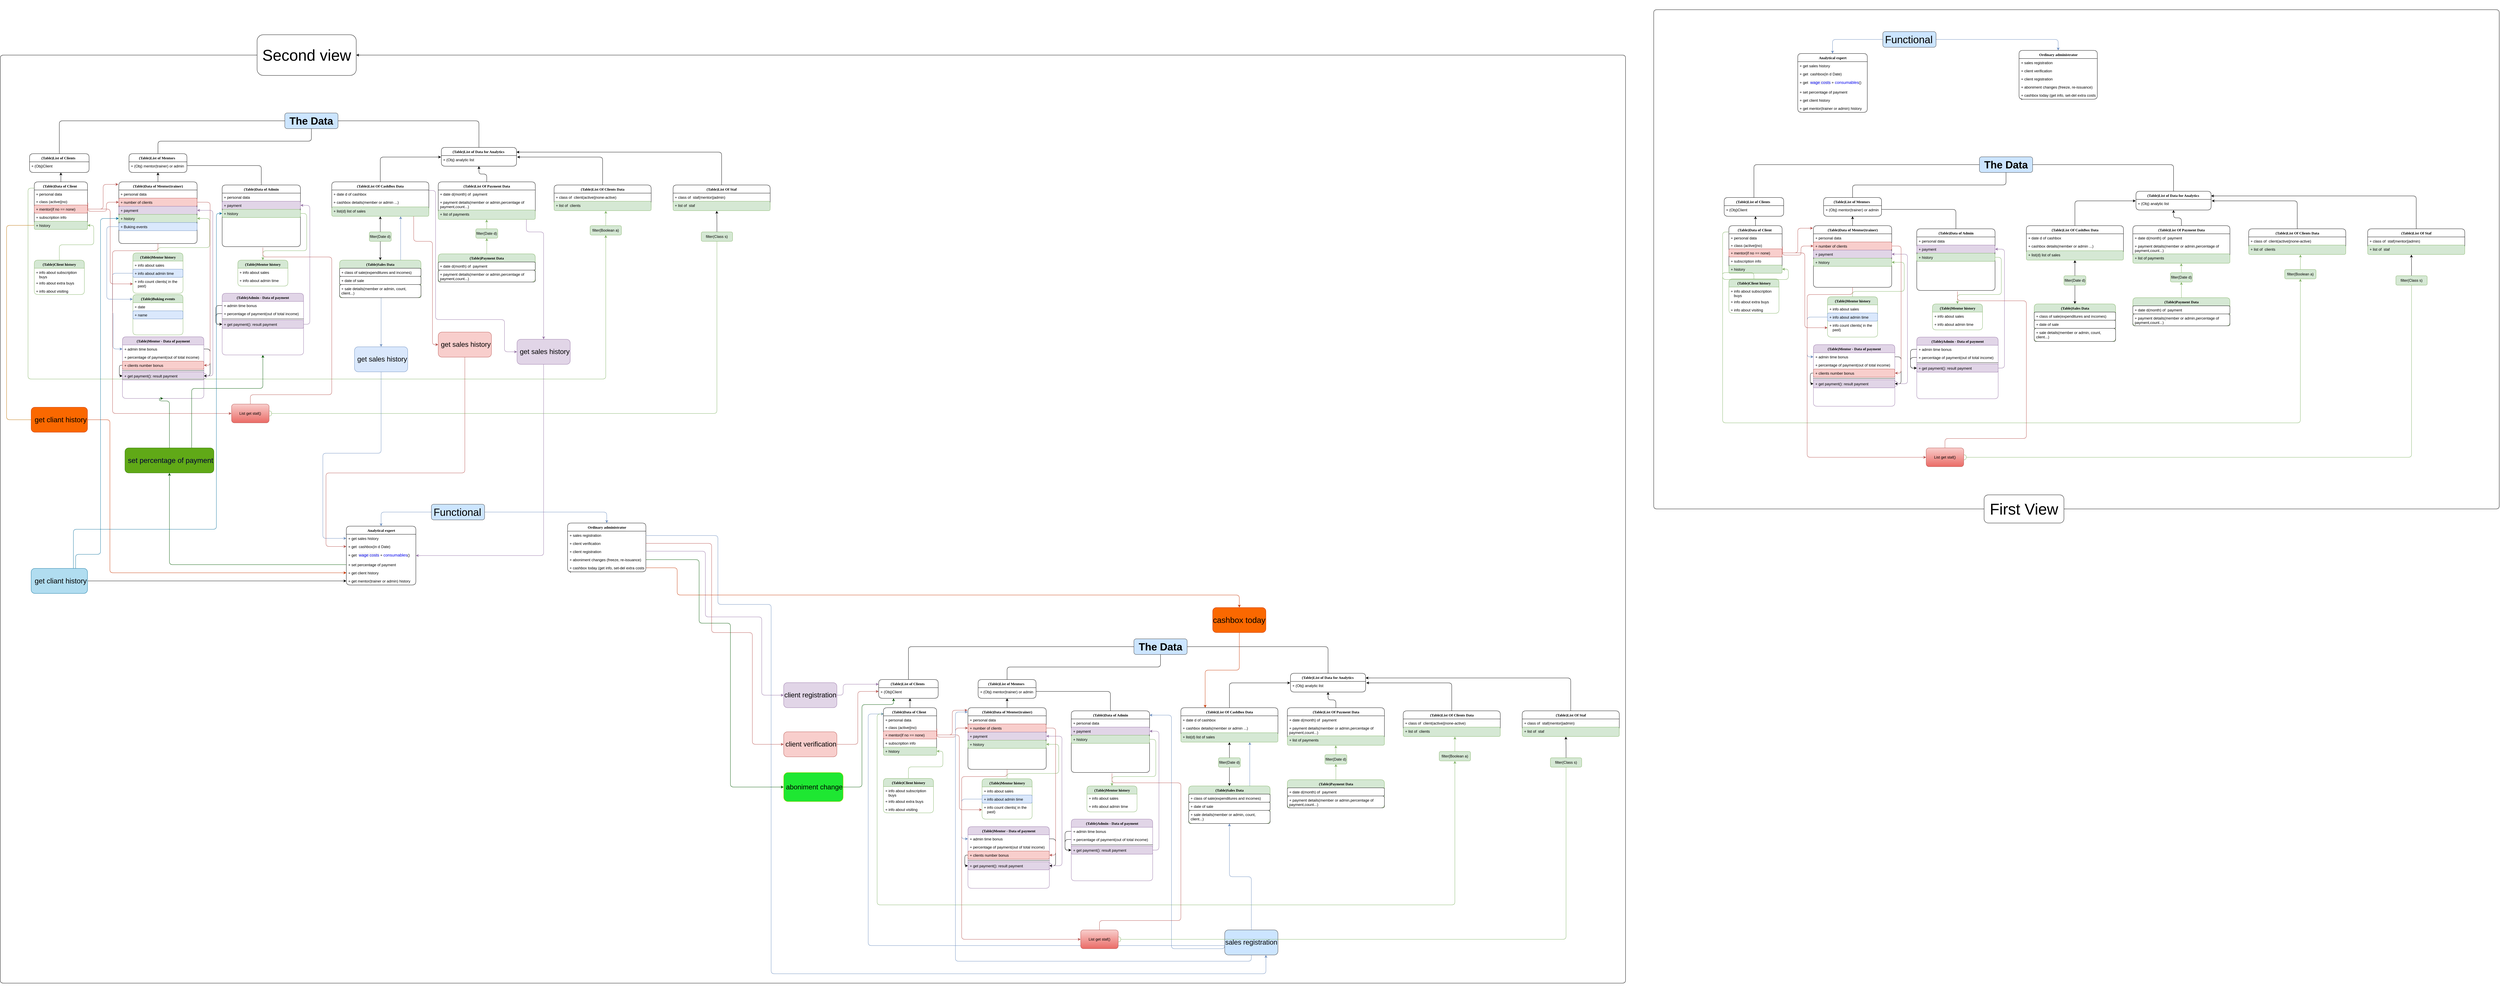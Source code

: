 <mxfile version="21.8.1" type="github">
  <diagram name="Page-1" id="9f46799a-70d6-7492-0946-bef42562c5a5">
    <mxGraphModel dx="678" dy="2073" grid="1" gridSize="10" guides="1" tooltips="1" connect="1" arrows="1" fold="1" page="1" pageScale="1" pageWidth="1100" pageHeight="850" background="none" math="0" shadow="0">
      <root>
        <mxCell id="0" />
        <mxCell id="1" parent="0" />
        <mxCell id="78961159f06e98e8-17" value="Ordinary administrator" style="swimlane;html=1;fontStyle=1;align=center;verticalAlign=top;childLayout=stackLayout;horizontal=1;startSize=26;horizontalStack=0;resizeParent=1;resizeLast=0;collapsible=1;marginBottom=0;swimlaneFillColor=#ffffff;rounded=1;shadow=0;comic=0;labelBackgroundColor=none;strokeWidth=1;fillColor=none;fontFamily=Verdana;fontSize=12;" parent="1" vertex="1">
          <mxGeometry x="1821.57" y="170" width="250" height="156" as="geometry">
            <mxRectangle x="100" y="83" width="270" height="30" as="alternateBounds" />
          </mxGeometry>
        </mxCell>
        <mxCell id="78961159f06e98e8-21" value="+&amp;nbsp;sales registration" style="text;html=1;strokeColor=none;fillColor=none;align=left;verticalAlign=top;spacingLeft=4;spacingRight=4;whiteSpace=wrap;overflow=hidden;rotatable=0;points=[[0,0.5],[1,0.5]];portConstraint=eastwest;labelBackgroundColor=none;rounded=1;" parent="78961159f06e98e8-17" vertex="1">
          <mxGeometry y="26" width="250" height="26" as="geometry" />
        </mxCell>
        <mxCell id="78961159f06e98e8-23" value="+ сlient verification" style="text;html=1;strokeColor=none;fillColor=none;align=left;verticalAlign=top;spacingLeft=4;spacingRight=4;whiteSpace=wrap;overflow=hidden;rotatable=0;points=[[0,0.5],[1,0.5]];portConstraint=eastwest;labelBackgroundColor=none;rounded=1;" parent="78961159f06e98e8-17" vertex="1">
          <mxGeometry y="52" width="250" height="26" as="geometry" />
        </mxCell>
        <mxCell id="78961159f06e98e8-25" value="+ client registration" style="text;html=1;strokeColor=none;fillColor=none;align=left;verticalAlign=top;spacingLeft=4;spacingRight=4;whiteSpace=wrap;overflow=hidden;rotatable=0;points=[[0,0.5],[1,0.5]];portConstraint=eastwest;labelBackgroundColor=none;rounded=1;" parent="78961159f06e98e8-17" vertex="1">
          <mxGeometry y="78" width="250" height="26" as="geometry" />
        </mxCell>
        <mxCell id="78961159f06e98e8-26" value="+ aboniment changes (freeze, re-issuance)" style="text;html=1;strokeColor=none;fillColor=none;align=left;verticalAlign=top;spacingLeft=4;spacingRight=4;whiteSpace=wrap;overflow=hidden;rotatable=0;points=[[0,0.5],[1,0.5]];portConstraint=eastwest;labelBackgroundColor=none;rounded=1;" parent="78961159f06e98e8-17" vertex="1">
          <mxGeometry y="104" width="250" height="26" as="geometry" />
        </mxCell>
        <mxCell id="UsbxNbq3lsT-JYxwhpn--75" value="+ cashbox&amp;nbsp;today (get info, set-del extra costs )" style="text;html=1;strokeColor=none;fillColor=none;align=left;verticalAlign=top;spacingLeft=4;spacingRight=4;whiteSpace=wrap;overflow=hidden;rotatable=0;points=[[0,0.5],[1,0.5]];portConstraint=eastwest;labelBackgroundColor=none;rounded=1;" parent="78961159f06e98e8-17" vertex="1">
          <mxGeometry y="130" width="250" height="26" as="geometry" />
        </mxCell>
        <mxCell id="UsbxNbq3lsT-JYxwhpn--99" style="edgeStyle=orthogonalEdgeStyle;rounded=1;orthogonalLoop=1;jettySize=auto;html=1;exitX=0.5;exitY=0;exitDx=0;exitDy=0;" parent="1" source="78961159f06e98e8-30" edge="1">
          <mxGeometry relative="1" as="geometry">
            <mxPoint x="5615" y="-810" as="targetPoint" />
          </mxGeometry>
        </mxCell>
        <mxCell id="78961159f06e98e8-30" value="(Table)Data of Client&amp;nbsp;&amp;nbsp;" style="swimlane;html=1;fontStyle=1;align=center;verticalAlign=top;childLayout=stackLayout;horizontal=1;startSize=26;horizontalStack=0;resizeParent=1;resizeLast=0;collapsible=1;marginBottom=0;swimlaneFillColor=#ffffff;rounded=1;shadow=0;comic=0;labelBackgroundColor=none;strokeWidth=1;fillColor=none;fontFamily=Verdana;fontSize=12;" parent="1" vertex="1">
          <mxGeometry x="5530" y="-780" width="170" height="152" as="geometry">
            <mxRectangle x="320" y="370" width="190" height="30" as="alternateBounds" />
          </mxGeometry>
        </mxCell>
        <mxCell id="78961159f06e98e8-31" value="+ personal data" style="text;html=1;strokeColor=none;fillColor=none;align=left;verticalAlign=top;spacingLeft=4;spacingRight=4;whiteSpace=wrap;overflow=hidden;rotatable=0;points=[[0,0.5],[1,0.5]];portConstraint=eastwest;labelBackgroundColor=none;rounded=1;" parent="78961159f06e98e8-30" vertex="1">
          <mxGeometry y="26" width="170" height="24" as="geometry" />
        </mxCell>
        <mxCell id="UsbxNbq3lsT-JYxwhpn--148" value="+ class (active||no)" style="text;html=1;strokeColor=none;fillColor=none;align=left;verticalAlign=top;spacingLeft=4;spacingRight=4;whiteSpace=wrap;overflow=hidden;rotatable=0;points=[[0,0.5],[1,0.5]];portConstraint=eastwest;labelBackgroundColor=none;rounded=1;" parent="78961159f06e98e8-30" vertex="1">
          <mxGeometry y="50" width="170" height="24" as="geometry" />
        </mxCell>
        <mxCell id="78961159f06e98e8-32" value="+&amp;nbsp;mentor(if no == none)" style="text;html=1;strokeColor=#b85450;fillColor=#f8cecc;align=left;verticalAlign=top;spacingLeft=4;spacingRight=4;whiteSpace=wrap;overflow=hidden;rotatable=0;points=[[0,0.5],[1,0.5]];portConstraint=eastwest;labelBackgroundColor=none;rounded=1;" parent="78961159f06e98e8-30" vertex="1">
          <mxGeometry y="74" width="170" height="26" as="geometry" />
        </mxCell>
        <mxCell id="78961159f06e98e8-34" value="+ subscription info&amp;nbsp;&amp;nbsp;" style="text;html=1;strokeColor=none;fillColor=none;align=left;verticalAlign=top;spacingLeft=4;spacingRight=4;whiteSpace=wrap;overflow=hidden;rotatable=0;points=[[0,0.5],[1,0.5]];portConstraint=eastwest;labelBackgroundColor=none;rounded=1;" parent="78961159f06e98e8-30" vertex="1">
          <mxGeometry y="100" width="170" height="26" as="geometry" />
        </mxCell>
        <mxCell id="78961159f06e98e8-36" value="+ history" style="text;html=1;strokeColor=#82b366;fillColor=#d5e8d4;align=left;verticalAlign=top;spacingLeft=4;spacingRight=4;whiteSpace=wrap;overflow=hidden;rotatable=0;points=[[0,0.5],[1,0.5]];portConstraint=eastwest;labelBackgroundColor=none;rounded=1;" parent="78961159f06e98e8-30" vertex="1">
          <mxGeometry y="126" width="170" height="26" as="geometry" />
        </mxCell>
        <mxCell id="78961159f06e98e8-43" value="(Table)Data of Mentor(trainer)" style="swimlane;html=1;fontStyle=1;align=center;verticalAlign=top;childLayout=stackLayout;horizontal=1;startSize=26;horizontalStack=0;resizeParent=1;resizeLast=0;collapsible=1;marginBottom=0;swimlaneFillColor=#ffffff;rounded=1;shadow=0;comic=0;labelBackgroundColor=none;strokeWidth=1;fillColor=none;fontFamily=Verdana;fontSize=12;" parent="1" vertex="1">
          <mxGeometry x="5800" y="-780" width="250" height="197" as="geometry" />
        </mxCell>
        <mxCell id="78961159f06e98e8-44" value="+ personal data&amp;nbsp;&lt;br&gt;" style="text;html=1;strokeColor=none;fillColor=none;align=left;verticalAlign=top;spacingLeft=4;spacingRight=4;whiteSpace=wrap;overflow=hidden;rotatable=0;points=[[0,0.5],[1,0.5]];portConstraint=eastwest;labelBackgroundColor=none;rounded=1;" parent="78961159f06e98e8-43" vertex="1">
          <mxGeometry y="26" width="250" height="26" as="geometry" />
        </mxCell>
        <mxCell id="78961159f06e98e8-52" value="+ number of clients" style="text;html=1;strokeColor=#b85450;fillColor=#f8cecc;align=left;verticalAlign=top;spacingLeft=4;spacingRight=4;whiteSpace=wrap;overflow=hidden;rotatable=0;points=[[0,0.5],[1,0.5]];portConstraint=eastwest;labelBackgroundColor=none;rounded=1;" parent="78961159f06e98e8-43" vertex="1">
          <mxGeometry y="52" width="250" height="26" as="geometry" />
        </mxCell>
        <mxCell id="78961159f06e98e8-50" value="+ payment" style="text;html=1;strokeColor=#9673a6;fillColor=#e1d5e7;align=left;verticalAlign=top;spacingLeft=4;spacingRight=4;whiteSpace=wrap;overflow=hidden;rotatable=0;points=[[0,0.5],[1,0.5]];portConstraint=eastwest;labelBackgroundColor=none;rounded=1;" parent="78961159f06e98e8-43" vertex="1">
          <mxGeometry y="78" width="250" height="26" as="geometry" />
        </mxCell>
        <mxCell id="78961159f06e98e8-45" value="+ history" style="text;html=1;strokeColor=#82b366;fillColor=#d5e8d4;align=left;verticalAlign=top;spacingLeft=4;spacingRight=4;whiteSpace=wrap;overflow=hidden;rotatable=0;points=[[0,0.5],[1,0.5]];portConstraint=eastwest;labelBackgroundColor=none;rounded=1;" parent="78961159f06e98e8-43" vertex="1">
          <mxGeometry y="104" width="250" height="26" as="geometry" />
        </mxCell>
        <mxCell id="78961159f06e98e8-95" value="(Table)Client history" style="swimlane;html=1;fontStyle=1;align=center;verticalAlign=top;childLayout=stackLayout;horizontal=1;startSize=26;horizontalStack=0;resizeParent=1;resizeLast=0;collapsible=1;marginBottom=0;swimlaneFillColor=#ffffff;rounded=1;shadow=0;comic=0;labelBackgroundColor=none;strokeWidth=1;fillColor=#d5e8d4;fontFamily=Verdana;fontSize=12;strokeColor=#82b366;" parent="1" vertex="1">
          <mxGeometry x="5530" y="-610" width="160" height="110" as="geometry" />
        </mxCell>
        <mxCell id="78961159f06e98e8-97" value="+ info about subscription&amp;nbsp; &amp;nbsp; &amp;nbsp; &amp;nbsp; &amp;nbsp;buys" style="text;html=1;strokeColor=none;fillColor=none;align=left;verticalAlign=top;spacingLeft=4;spacingRight=4;whiteSpace=wrap;overflow=hidden;rotatable=0;points=[[0,0.5],[1,0.5]];portConstraint=eastwest;labelBackgroundColor=none;rounded=1;" parent="78961159f06e98e8-95" vertex="1">
          <mxGeometry y="26" width="160" height="34" as="geometry" />
        </mxCell>
        <mxCell id="78961159f06e98e8-98" value="+ info about extra buys" style="text;html=1;strokeColor=none;fillColor=none;align=left;verticalAlign=top;spacingLeft=4;spacingRight=4;whiteSpace=wrap;overflow=hidden;rotatable=0;points=[[0,0.5],[1,0.5]];portConstraint=eastwest;labelBackgroundColor=none;rounded=1;" parent="78961159f06e98e8-95" vertex="1">
          <mxGeometry y="60" width="160" height="26" as="geometry" />
        </mxCell>
        <mxCell id="78961159f06e98e8-102" value="+ info about&amp;nbsp;visiting" style="text;html=1;strokeColor=none;fillColor=none;align=left;verticalAlign=top;spacingLeft=4;spacingRight=4;whiteSpace=wrap;overflow=hidden;rotatable=0;points=[[0,0.5],[1,0.5]];portConstraint=eastwest;labelBackgroundColor=none;rounded=1;" parent="78961159f06e98e8-95" vertex="1">
          <mxGeometry y="86" width="160" height="24" as="geometry" />
        </mxCell>
        <mxCell id="fIv8NUmb_XvfnNp-n-QR-128" style="edgeStyle=orthogonalEdgeStyle;rounded=1;orthogonalLoop=1;jettySize=auto;html=1;exitX=1;exitY=0.5;exitDx=0;exitDy=0;entryX=-0.006;entryY=0.041;entryDx=0;entryDy=0;entryPerimeter=0;labelBackgroundColor=none;fontColor=default;fillColor=#f8cecc;strokeColor=#b85450;" parent="1" source="78961159f06e98e8-32" target="78961159f06e98e8-43" edge="1">
          <mxGeometry relative="1" as="geometry" />
        </mxCell>
        <mxCell id="fIv8NUmb_XvfnNp-n-QR-129" style="edgeStyle=orthogonalEdgeStyle;rounded=1;orthogonalLoop=1;jettySize=auto;html=1;exitX=1;exitY=0.5;exitDx=0;exitDy=0;entryX=0.5;entryY=0;entryDx=0;entryDy=0;endArrow=none;endFill=0;startArrow=classic;startFill=1;fillColor=#d5e8d4;strokeColor=#82b366;" parent="1" source="78961159f06e98e8-36" target="78961159f06e98e8-95" edge="1">
          <mxGeometry relative="1" as="geometry" />
        </mxCell>
        <mxCell id="UsbxNbq3lsT-JYxwhpn--1" value="(Table)Mentor history" style="swimlane;html=1;fontStyle=1;align=center;verticalAlign=top;childLayout=stackLayout;horizontal=1;startSize=26;horizontalStack=0;resizeParent=1;resizeLast=0;collapsible=1;marginBottom=0;swimlaneFillColor=#ffffff;rounded=1;shadow=0;comic=0;labelBackgroundColor=none;strokeWidth=1;fillColor=#d5e8d4;fontFamily=Verdana;fontSize=12;strokeColor=#82b366;" parent="1" vertex="1">
          <mxGeometry x="5845" y="-553" width="160" height="129" as="geometry" />
        </mxCell>
        <mxCell id="UsbxNbq3lsT-JYxwhpn--2" value="+ info about sales" style="text;html=1;strokeColor=none;fillColor=none;align=left;verticalAlign=top;spacingLeft=4;spacingRight=4;whiteSpace=wrap;overflow=hidden;rotatable=0;points=[[0,0.5],[1,0.5]];portConstraint=eastwest;labelBackgroundColor=none;rounded=1;" parent="UsbxNbq3lsT-JYxwhpn--1" vertex="1">
          <mxGeometry y="26" width="160" height="26" as="geometry" />
        </mxCell>
        <mxCell id="UsbxNbq3lsT-JYxwhpn--3" value="+ info about admin time" style="text;html=1;strokeColor=#6c8ebf;fillColor=#dae8fc;align=left;verticalAlign=top;spacingLeft=4;spacingRight=4;whiteSpace=wrap;overflow=hidden;rotatable=0;points=[[0,0.5],[1,0.5]];portConstraint=eastwest;labelBackgroundColor=none;rounded=1;" parent="UsbxNbq3lsT-JYxwhpn--1" vertex="1">
          <mxGeometry y="52" width="160" height="26" as="geometry" />
        </mxCell>
        <mxCell id="UsbxNbq3lsT-JYxwhpn--4" value="+ info count clients( in the&amp;nbsp; &amp;nbsp; &amp;nbsp; &amp;nbsp;past)" style="text;html=1;strokeColor=none;fillColor=none;align=left;verticalAlign=top;spacingLeft=4;spacingRight=4;whiteSpace=wrap;overflow=hidden;rotatable=0;points=[[0,0.5],[1,0.5]];portConstraint=eastwest;labelBackgroundColor=none;rounded=1;" parent="UsbxNbq3lsT-JYxwhpn--1" vertex="1">
          <mxGeometry y="78" width="160" height="42" as="geometry" />
        </mxCell>
        <mxCell id="UsbxNbq3lsT-JYxwhpn--5" style="edgeStyle=orthogonalEdgeStyle;rounded=1;orthogonalLoop=1;jettySize=auto;html=1;exitX=1;exitY=0.5;exitDx=0;exitDy=0;entryX=0.5;entryY=0;entryDx=0;entryDy=0;endArrow=none;endFill=0;startArrow=classic;startFill=1;fillColor=#d5e8d4;strokeColor=#82b366;" parent="1" source="78961159f06e98e8-45" target="UsbxNbq3lsT-JYxwhpn--1" edge="1">
          <mxGeometry relative="1" as="geometry">
            <Array as="points">
              <mxPoint x="6090" y="-663" />
              <mxPoint x="6090" y="-570" />
              <mxPoint x="5925" y="-570" />
            </Array>
          </mxGeometry>
        </mxCell>
        <mxCell id="UsbxNbq3lsT-JYxwhpn--10" style="edgeStyle=orthogonalEdgeStyle;rounded=1;orthogonalLoop=1;jettySize=auto;html=1;entryX=1.006;entryY=0.641;entryDx=0;entryDy=0;entryPerimeter=0;startArrow=none;startFill=0;endArrow=none;endFill=0;fillColor=#f8cecc;strokeColor=#b85450;" parent="1" target="78961159f06e98e8-32" edge="1">
          <mxGeometry relative="1" as="geometry">
            <mxPoint x="5760" y="-693" as="sourcePoint" />
            <Array as="points">
              <mxPoint x="5700" y="-686" />
              <mxPoint x="5700" y="-713" />
            </Array>
          </mxGeometry>
        </mxCell>
        <mxCell id="UsbxNbq3lsT-JYxwhpn--9" style="edgeStyle=orthogonalEdgeStyle;rounded=1;orthogonalLoop=1;jettySize=auto;html=1;exitX=0;exitY=0.5;exitDx=0;exitDy=0;endArrow=none;endFill=0;startArrow=classic;startFill=1;fillColor=#f8cecc;strokeColor=#b85450;" parent="1" source="78961159f06e98e8-52" edge="1">
          <mxGeometry relative="1" as="geometry">
            <mxPoint x="5760" y="-693" as="targetPoint" />
          </mxGeometry>
        </mxCell>
        <mxCell id="UsbxNbq3lsT-JYxwhpn--170" style="edgeStyle=orthogonalEdgeStyle;rounded=1;orthogonalLoop=1;jettySize=auto;html=1;exitX=0;exitY=0.5;exitDx=0;exitDy=0;entryX=0.5;entryY=0;entryDx=0;entryDy=0;startArrow=none;startFill=0;endArrow=none;endFill=0;" parent="1" source="UsbxNbq3lsT-JYxwhpn--15" target="UsbxNbq3lsT-JYxwhpn--61" edge="1">
          <mxGeometry relative="1" as="geometry" />
        </mxCell>
        <mxCell id="UsbxNbq3lsT-JYxwhpn--171" style="edgeStyle=orthogonalEdgeStyle;rounded=1;orthogonalLoop=1;jettySize=auto;html=1;exitX=1;exitY=0.5;exitDx=0;exitDy=0;entryX=0.5;entryY=0;entryDx=0;entryDy=0;endArrow=none;endFill=0;" parent="1" source="UsbxNbq3lsT-JYxwhpn--15" target="UsbxNbq3lsT-JYxwhpn--102" edge="1">
          <mxGeometry relative="1" as="geometry" />
        </mxCell>
        <mxCell id="UsbxNbq3lsT-JYxwhpn--15" value="&lt;font style=&quot;font-size: 33px;&quot;&gt;&lt;b&gt;The Data&lt;/b&gt;&lt;/font&gt;" style="text;html=1;fillColor=#CCE5FF;align=center;verticalAlign=middle;whiteSpace=wrap;rounded=1;strokeColor=#36393d;" parent="1" vertex="1">
          <mxGeometry x="6330" y="-1000" width="170" height="50" as="geometry" />
        </mxCell>
        <mxCell id="UsbxNbq3lsT-JYxwhpn--16" value="Analytical expert" style="swimlane;html=1;fontStyle=1;align=center;verticalAlign=top;childLayout=stackLayout;horizontal=1;startSize=26;horizontalStack=0;resizeParent=1;resizeLast=0;collapsible=1;marginBottom=0;swimlaneFillColor=#ffffff;rounded=1;shadow=0;comic=0;labelBackgroundColor=none;strokeWidth=1;fillColor=none;fontFamily=Verdana;fontSize=12;" parent="1" vertex="1">
          <mxGeometry x="1115" y="180" width="222" height="188" as="geometry">
            <mxRectangle x="100" y="83" width="270" height="30" as="alternateBounds" />
          </mxGeometry>
        </mxCell>
        <mxCell id="UsbxNbq3lsT-JYxwhpn--17" value="+ get sales history" style="text;html=1;strokeColor=none;fillColor=none;align=left;verticalAlign=top;spacingLeft=4;spacingRight=4;whiteSpace=wrap;overflow=hidden;rotatable=0;points=[[0,0.5],[1,0.5]];portConstraint=eastwest;labelBackgroundColor=none;rounded=1;" parent="UsbxNbq3lsT-JYxwhpn--16" vertex="1">
          <mxGeometry y="26" width="222" height="26" as="geometry" />
        </mxCell>
        <mxCell id="UsbxNbq3lsT-JYxwhpn--18" value="+ get&amp;nbsp; cashbox(in d Date)" style="text;html=1;strokeColor=none;fillColor=none;align=left;verticalAlign=top;spacingLeft=4;spacingRight=4;whiteSpace=wrap;overflow=hidden;rotatable=0;points=[[0,0.5],[1,0.5]];portConstraint=eastwest;labelBackgroundColor=none;rounded=1;" parent="UsbxNbq3lsT-JYxwhpn--16" vertex="1">
          <mxGeometry y="52" width="222" height="26" as="geometry" />
        </mxCell>
        <mxCell id="UsbxNbq3lsT-JYxwhpn--20" value="+ get&amp;nbsp;&amp;nbsp;&lt;a style=&quot;outline: 0px; text-decoration-line: none; font-family: Montserrat, Tahoma, Meiryo, sans-serif; font-size: 13px; background-color: rgb(245, 245, 245);&quot; rel=&quot;nofollow&quot; href=&quot;https://context.reverso.net/%D0%BF%D0%B5%D1%80%D0%B5%D0%B2%D0%BE%D0%B4/%D0%B0%D0%BD%D0%B3%D0%BB%D0%B8%D0%B9%D1%81%D0%BA%D0%B8%D0%B9-%D1%80%D1%83%D1%81%D1%81%D0%BA%D0%B8%D0%B9/wage+costs&quot; class=&quot;link_highlighted&quot;&gt;wage costs&lt;/a&gt;&amp;nbsp;+&amp;nbsp;&lt;a style=&quot;outline: 0px; text-decoration-line: none; font-family: Montserrat, Tahoma, Meiryo, sans-serif; font-size: 13px; background-color: rgb(255, 255, 255);&quot; rel=&quot;nofollow&quot; href=&quot;https://context.reverso.net/%D0%BF%D0%B5%D1%80%D0%B5%D0%B2%D0%BE%D0%B4/%D0%B0%D0%BD%D0%B3%D0%BB%D0%B8%D0%B9%D1%81%D0%BA%D0%B8%D0%B9-%D1%80%D1%83%D1%81%D1%81%D0%BA%D0%B8%D0%B9/consumables&quot; class=&quot;link_highlighted&quot;&gt;consumables&lt;/a&gt;()" style="text;html=1;strokeColor=none;fillColor=none;align=left;verticalAlign=top;spacingLeft=4;spacingRight=4;whiteSpace=wrap;overflow=hidden;rotatable=0;points=[[0,0.5],[1,0.5]];portConstraint=eastwest;labelBackgroundColor=none;rounded=1;" parent="UsbxNbq3lsT-JYxwhpn--16" vertex="1">
          <mxGeometry y="78" width="222" height="32" as="geometry" />
        </mxCell>
        <mxCell id="UsbxNbq3lsT-JYxwhpn--21" value="+ set percentage of payment" style="text;html=1;strokeColor=none;fillColor=none;align=left;verticalAlign=top;spacingLeft=4;spacingRight=4;whiteSpace=wrap;overflow=hidden;rotatable=0;points=[[0,0.5],[1,0.5]];portConstraint=eastwest;labelBackgroundColor=none;rounded=1;" parent="UsbxNbq3lsT-JYxwhpn--16" vertex="1">
          <mxGeometry y="110" width="222" height="26" as="geometry" />
        </mxCell>
        <mxCell id="UsbxNbq3lsT-JYxwhpn--77" value="+ get client history" style="text;html=1;strokeColor=none;fillColor=none;align=left;verticalAlign=top;spacingLeft=4;spacingRight=4;whiteSpace=wrap;overflow=hidden;rotatable=0;points=[[0,0.5],[1,0.5]];portConstraint=eastwest;labelBackgroundColor=none;rounded=1;" parent="UsbxNbq3lsT-JYxwhpn--16" vertex="1">
          <mxGeometry y="136" width="222" height="26" as="geometry" />
        </mxCell>
        <mxCell id="UsbxNbq3lsT-JYxwhpn--78" value="+ get mentor(trainer or admin) history" style="text;html=1;strokeColor=none;fillColor=none;align=left;verticalAlign=top;spacingLeft=4;spacingRight=4;whiteSpace=wrap;overflow=hidden;rotatable=0;points=[[0,0.5],[1,0.5]];portConstraint=eastwest;labelBackgroundColor=none;rounded=1;" parent="UsbxNbq3lsT-JYxwhpn--16" vertex="1">
          <mxGeometry y="162" width="222" height="26" as="geometry" />
        </mxCell>
        <mxCell id="RQXcmn4yV_KDOGbdoK8P-249" style="edgeStyle=orthogonalEdgeStyle;rounded=1;orthogonalLoop=1;jettySize=auto;html=1;exitX=1;exitY=0.5;exitDx=0;exitDy=0;entryX=0.5;entryY=0;entryDx=0;entryDy=0;fillColor=#dae8fc;strokeColor=#6c8ebf;" parent="1" source="UsbxNbq3lsT-JYxwhpn--25" target="78961159f06e98e8-17" edge="1">
          <mxGeometry relative="1" as="geometry" />
        </mxCell>
        <mxCell id="RQXcmn4yV_KDOGbdoK8P-250" style="edgeStyle=orthogonalEdgeStyle;rounded=1;orthogonalLoop=1;jettySize=auto;html=1;exitX=0;exitY=0.5;exitDx=0;exitDy=0;entryX=0.5;entryY=0;entryDx=0;entryDy=0;fillColor=#dae8fc;strokeColor=#6c8ebf;" parent="1" source="UsbxNbq3lsT-JYxwhpn--25" target="UsbxNbq3lsT-JYxwhpn--16" edge="1">
          <mxGeometry relative="1" as="geometry" />
        </mxCell>
        <mxCell id="UsbxNbq3lsT-JYxwhpn--25" value="&lt;div style=&quot;font-size: 33px;&quot;&gt;&lt;font style=&quot;font-size: 33px;&quot;&gt;Functional&amp;nbsp;&lt;/font&gt;&lt;/div&gt;" style="text;html=1;fillColor=#CCE5FF;align=right;verticalAlign=middle;whiteSpace=wrap;rounded=1;strokeColor=#36393d;" parent="1" vertex="1">
          <mxGeometry x="1386.57" y="110" width="170" height="50" as="geometry" />
        </mxCell>
        <mxCell id="UsbxNbq3lsT-JYxwhpn--30" value="(Table)Mentor - Data of&amp;nbsp;payment" style="swimlane;html=1;fontStyle=1;align=center;verticalAlign=top;childLayout=stackLayout;horizontal=1;startSize=26;horizontalStack=0;resizeParent=1;resizeLast=0;collapsible=1;marginBottom=0;swimlaneFillColor=#ffffff;rounded=1;shadow=0;comic=0;labelBackgroundColor=none;strokeWidth=1;fontFamily=Verdana;fontSize=12;fillColor=#e1d5e7;strokeColor=#9673a6;" parent="1" vertex="1">
          <mxGeometry x="5800" y="-400" width="260" height="197" as="geometry" />
        </mxCell>
        <mxCell id="2FqllGgzLhjcSwWF3z2h-2" style="edgeStyle=orthogonalEdgeStyle;rounded=1;orthogonalLoop=1;jettySize=auto;html=1;exitX=1;exitY=0.5;exitDx=0;exitDy=0;entryX=1;entryY=0.5;entryDx=0;entryDy=0;" parent="UsbxNbq3lsT-JYxwhpn--30" source="UsbxNbq3lsT-JYxwhpn--31" target="UsbxNbq3lsT-JYxwhpn--52" edge="1">
          <mxGeometry relative="1" as="geometry" />
        </mxCell>
        <mxCell id="UsbxNbq3lsT-JYxwhpn--31" value="+ admin time bonus" style="text;html=1;strokeColor=none;fillColor=none;align=left;verticalAlign=top;spacingLeft=4;spacingRight=4;whiteSpace=wrap;overflow=hidden;rotatable=0;points=[[0,0.5],[1,0.5]];portConstraint=eastwest;labelBackgroundColor=none;rounded=1;" parent="UsbxNbq3lsT-JYxwhpn--30" vertex="1">
          <mxGeometry y="26" width="260" height="26" as="geometry" />
        </mxCell>
        <mxCell id="UsbxNbq3lsT-JYxwhpn--33" value="+ percentage of payment(out of total income)" style="text;html=1;strokeColor=none;fillColor=none;align=left;verticalAlign=top;spacingLeft=4;spacingRight=4;whiteSpace=wrap;overflow=hidden;rotatable=0;points=[[0,0.5],[1,0.5]];portConstraint=eastwest;labelBackgroundColor=none;rounded=1;" parent="UsbxNbq3lsT-JYxwhpn--30" vertex="1">
          <mxGeometry y="52" width="260" height="26" as="geometry" />
        </mxCell>
        <mxCell id="2FqllGgzLhjcSwWF3z2h-5" style="edgeStyle=orthogonalEdgeStyle;rounded=1;orthogonalLoop=1;jettySize=auto;html=1;exitX=0;exitY=0.5;exitDx=0;exitDy=0;entryX=0;entryY=0.5;entryDx=0;entryDy=0;" parent="UsbxNbq3lsT-JYxwhpn--30" source="UsbxNbq3lsT-JYxwhpn--32" target="UsbxNbq3lsT-JYxwhpn--52" edge="1">
          <mxGeometry relative="1" as="geometry">
            <Array as="points">
              <mxPoint x="-10" y="91" />
              <mxPoint x="-10" y="125" />
            </Array>
          </mxGeometry>
        </mxCell>
        <mxCell id="UsbxNbq3lsT-JYxwhpn--32" value="+ clients number bonus" style="text;html=1;strokeColor=#b85450;fillColor=#f8cecc;align=left;verticalAlign=top;spacingLeft=4;spacingRight=4;whiteSpace=wrap;overflow=hidden;rotatable=0;points=[[0,0.5],[1,0.5]];portConstraint=eastwest;labelBackgroundColor=none;rounded=1;" parent="UsbxNbq3lsT-JYxwhpn--30" vertex="1">
          <mxGeometry y="78" width="260" height="26" as="geometry" />
        </mxCell>
        <mxCell id="UsbxNbq3lsT-JYxwhpn--49" value="" style="line;html=1;strokeWidth=1;fillColor=none;align=left;verticalAlign=middle;spacingTop=-1;spacingLeft=3;spacingRight=3;rotatable=0;labelPosition=right;points=[];portConstraint=eastwest;rounded=1;" parent="UsbxNbq3lsT-JYxwhpn--30" vertex="1">
          <mxGeometry y="104" width="260" height="8" as="geometry" />
        </mxCell>
        <mxCell id="UsbxNbq3lsT-JYxwhpn--52" value="+ get payment(): result payment" style="text;html=1;strokeColor=#9673a6;fillColor=#e1d5e7;align=left;verticalAlign=top;spacingLeft=4;spacingRight=4;whiteSpace=wrap;overflow=hidden;rotatable=0;points=[[0,0.5],[1,0.5]];portConstraint=eastwest;labelBackgroundColor=none;rounded=1;" parent="UsbxNbq3lsT-JYxwhpn--30" vertex="1">
          <mxGeometry y="112" width="260" height="26" as="geometry" />
        </mxCell>
        <mxCell id="UsbxNbq3lsT-JYxwhpn--39" style="edgeStyle=orthogonalEdgeStyle;rounded=1;orthogonalLoop=1;jettySize=auto;html=1;entryX=1;entryY=0.5;entryDx=0;entryDy=0;endArrow=halfCircle;endFill=0;fillColor=#e1d5e7;strokeColor=#9673a6;" parent="1" target="UsbxNbq3lsT-JYxwhpn--52" edge="1">
          <mxGeometry relative="1" as="geometry">
            <mxPoint x="6100" y="-650" as="sourcePoint" />
          </mxGeometry>
        </mxCell>
        <mxCell id="UsbxNbq3lsT-JYxwhpn--38" style="edgeStyle=orthogonalEdgeStyle;rounded=1;orthogonalLoop=1;jettySize=auto;html=1;exitX=1;exitY=0.5;exitDx=0;exitDy=0;endArrow=none;endFill=0;startArrow=classic;startFill=1;fillColor=#e1d5e7;strokeColor=#9673a6;" parent="1" source="78961159f06e98e8-50" edge="1">
          <mxGeometry relative="1" as="geometry">
            <mxPoint x="6100" y="-650" as="targetPoint" />
          </mxGeometry>
        </mxCell>
        <mxCell id="UsbxNbq3lsT-JYxwhpn--61" value="(Table)List of Clients&amp;nbsp;&amp;nbsp;" style="swimlane;html=1;fontStyle=1;align=center;verticalAlign=top;childLayout=stackLayout;horizontal=1;startSize=26;horizontalStack=0;resizeParent=1;resizeLast=0;collapsible=1;marginBottom=0;swimlaneFillColor=#ffffff;rounded=1;shadow=0;comic=0;labelBackgroundColor=none;strokeWidth=1;fillColor=none;fontFamily=Verdana;fontSize=12;" parent="1" vertex="1">
          <mxGeometry x="5515" y="-870" width="190" height="60" as="geometry">
            <mxRectangle x="320" y="370" width="190" height="30" as="alternateBounds" />
          </mxGeometry>
        </mxCell>
        <mxCell id="UsbxNbq3lsT-JYxwhpn--62" value="+ (Obj)Client" style="text;html=1;strokeColor=none;fillColor=none;align=left;verticalAlign=top;spacingLeft=4;spacingRight=4;whiteSpace=wrap;overflow=hidden;rotatable=0;points=[[0,0.5],[1,0.5]];portConstraint=eastwest;labelBackgroundColor=none;rounded=1;" parent="UsbxNbq3lsT-JYxwhpn--61" vertex="1">
          <mxGeometry y="26" width="190" height="24" as="geometry" />
        </mxCell>
        <mxCell id="UsbxNbq3lsT-JYxwhpn--70" style="edgeStyle=orthogonalEdgeStyle;rounded=1;orthogonalLoop=1;jettySize=auto;html=1;exitX=0.5;exitY=1;exitDx=0;exitDy=0;endArrow=none;endFill=0;startArrow=classic;startFill=1;" parent="1" source="UsbxNbq3lsT-JYxwhpn--68" target="78961159f06e98e8-43" edge="1">
          <mxGeometry relative="1" as="geometry" />
        </mxCell>
        <mxCell id="UsbxNbq3lsT-JYxwhpn--169" style="edgeStyle=orthogonalEdgeStyle;rounded=1;orthogonalLoop=1;jettySize=auto;html=1;exitX=0.5;exitY=0;exitDx=0;exitDy=0;entryX=0.5;entryY=1;entryDx=0;entryDy=0;endArrow=none;endFill=0;" parent="1" source="UsbxNbq3lsT-JYxwhpn--68" target="UsbxNbq3lsT-JYxwhpn--15" edge="1">
          <mxGeometry relative="1" as="geometry" />
        </mxCell>
        <mxCell id="UsbxNbq3lsT-JYxwhpn--68" value="(Table)List of Mentors&amp;nbsp;&amp;nbsp;" style="swimlane;html=1;fontStyle=1;align=center;verticalAlign=top;childLayout=stackLayout;horizontal=1;startSize=26;horizontalStack=0;resizeParent=1;resizeLast=0;collapsible=1;marginBottom=0;swimlaneFillColor=#ffffff;rounded=1;shadow=0;comic=0;labelBackgroundColor=none;strokeWidth=1;fillColor=none;fontFamily=Verdana;fontSize=12;" parent="1" vertex="1">
          <mxGeometry x="5832.5" y="-870" width="185" height="60" as="geometry">
            <mxRectangle x="320" y="370" width="190" height="30" as="alternateBounds" />
          </mxGeometry>
        </mxCell>
        <mxCell id="UsbxNbq3lsT-JYxwhpn--69" value="+ (Obj) mentor(trainer) or admin" style="text;html=1;strokeColor=none;fillColor=none;align=left;verticalAlign=top;spacingLeft=4;spacingRight=4;whiteSpace=wrap;overflow=hidden;rotatable=0;points=[[0,0.5],[1,0.5]];portConstraint=eastwest;labelBackgroundColor=none;rounded=1;" parent="UsbxNbq3lsT-JYxwhpn--68" vertex="1">
          <mxGeometry y="26" width="185" height="24" as="geometry" />
        </mxCell>
        <mxCell id="UsbxNbq3lsT-JYxwhpn--79" value="(Table)Data of Admin" style="swimlane;html=1;fontStyle=1;align=center;verticalAlign=top;childLayout=stackLayout;horizontal=1;startSize=26;horizontalStack=0;resizeParent=1;resizeLast=0;collapsible=1;marginBottom=0;swimlaneFillColor=#ffffff;rounded=1;shadow=0;comic=0;labelBackgroundColor=none;strokeWidth=1;fillColor=none;fontFamily=Verdana;fontSize=12;" parent="1" vertex="1">
          <mxGeometry x="6130" y="-770" width="250" height="197" as="geometry" />
        </mxCell>
        <mxCell id="UsbxNbq3lsT-JYxwhpn--80" value="+ personal data&amp;nbsp;&lt;br&gt;" style="text;html=1;strokeColor=none;fillColor=none;align=left;verticalAlign=top;spacingLeft=4;spacingRight=4;whiteSpace=wrap;overflow=hidden;rotatable=0;points=[[0,0.5],[1,0.5]];portConstraint=eastwest;labelBackgroundColor=none;rounded=1;" parent="UsbxNbq3lsT-JYxwhpn--79" vertex="1">
          <mxGeometry y="26" width="250" height="26" as="geometry" />
        </mxCell>
        <mxCell id="UsbxNbq3lsT-JYxwhpn--82" value="+ payment" style="text;html=1;strokeColor=#9673a6;fillColor=#e1d5e7;align=left;verticalAlign=top;spacingLeft=4;spacingRight=4;whiteSpace=wrap;overflow=hidden;rotatable=0;points=[[0,0.5],[1,0.5]];portConstraint=eastwest;labelBackgroundColor=none;rounded=1;" parent="UsbxNbq3lsT-JYxwhpn--79" vertex="1">
          <mxGeometry y="52" width="250" height="26" as="geometry" />
        </mxCell>
        <mxCell id="UsbxNbq3lsT-JYxwhpn--83" value="+ history" style="text;html=1;strokeColor=#82b366;fillColor=#d5e8d4;align=left;verticalAlign=top;spacingLeft=4;spacingRight=4;whiteSpace=wrap;overflow=hidden;rotatable=0;points=[[0,0.5],[1,0.5]];portConstraint=eastwest;labelBackgroundColor=none;rounded=1;" parent="UsbxNbq3lsT-JYxwhpn--79" vertex="1">
          <mxGeometry y="78" width="250" height="26" as="geometry" />
        </mxCell>
        <mxCell id="UsbxNbq3lsT-JYxwhpn--84" value="(Table)Admin - Data of&amp;nbsp;payment" style="swimlane;html=1;fontStyle=1;align=center;verticalAlign=top;childLayout=stackLayout;horizontal=1;startSize=26;horizontalStack=0;resizeParent=1;resizeLast=0;collapsible=1;marginBottom=0;swimlaneFillColor=#ffffff;rounded=1;shadow=0;comic=0;labelBackgroundColor=none;strokeWidth=1;fontFamily=Verdana;fontSize=12;fillColor=#e1d5e7;strokeColor=#9673a6;" parent="1" vertex="1">
          <mxGeometry x="6130" y="-424" width="260" height="197" as="geometry" />
        </mxCell>
        <mxCell id="UsbxNbq3lsT-JYxwhpn--91" style="edgeStyle=orthogonalEdgeStyle;rounded=1;orthogonalLoop=1;jettySize=auto;html=1;exitX=0;exitY=0.5;exitDx=0;exitDy=0;entryX=0;entryY=0.5;entryDx=0;entryDy=0;" parent="UsbxNbq3lsT-JYxwhpn--84" source="UsbxNbq3lsT-JYxwhpn--85" target="UsbxNbq3lsT-JYxwhpn--89" edge="1">
          <mxGeometry relative="1" as="geometry" />
        </mxCell>
        <mxCell id="UsbxNbq3lsT-JYxwhpn--85" value="+ admin time bonus" style="text;html=1;strokeColor=none;fillColor=none;align=left;verticalAlign=top;spacingLeft=4;spacingRight=4;whiteSpace=wrap;overflow=hidden;rotatable=0;points=[[0,0.5],[1,0.5]];portConstraint=eastwest;labelBackgroundColor=none;rounded=1;" parent="UsbxNbq3lsT-JYxwhpn--84" vertex="1">
          <mxGeometry y="26" width="260" height="26" as="geometry" />
        </mxCell>
        <mxCell id="UsbxNbq3lsT-JYxwhpn--92" style="edgeStyle=orthogonalEdgeStyle;rounded=1;orthogonalLoop=1;jettySize=auto;html=1;exitX=0;exitY=0.5;exitDx=0;exitDy=0;entryX=0;entryY=0.5;entryDx=0;entryDy=0;" parent="UsbxNbq3lsT-JYxwhpn--84" source="UsbxNbq3lsT-JYxwhpn--86" target="UsbxNbq3lsT-JYxwhpn--89" edge="1">
          <mxGeometry relative="1" as="geometry">
            <Array as="points">
              <mxPoint x="-20" y="65" />
              <mxPoint x="-20" y="99" />
            </Array>
          </mxGeometry>
        </mxCell>
        <mxCell id="UsbxNbq3lsT-JYxwhpn--86" value="+ percentage of payment(out of total income)" style="text;html=1;strokeColor=none;fillColor=none;align=left;verticalAlign=top;spacingLeft=4;spacingRight=4;whiteSpace=wrap;overflow=hidden;rotatable=0;points=[[0,0.5],[1,0.5]];portConstraint=eastwest;labelBackgroundColor=none;rounded=1;" parent="UsbxNbq3lsT-JYxwhpn--84" vertex="1">
          <mxGeometry y="52" width="260" height="26" as="geometry" />
        </mxCell>
        <mxCell id="UsbxNbq3lsT-JYxwhpn--88" value="" style="line;html=1;strokeWidth=1;fillColor=none;align=left;verticalAlign=middle;spacingTop=-1;spacingLeft=3;spacingRight=3;rotatable=0;labelPosition=right;points=[];portConstraint=eastwest;rounded=1;" parent="UsbxNbq3lsT-JYxwhpn--84" vertex="1">
          <mxGeometry y="78" width="260" height="8" as="geometry" />
        </mxCell>
        <mxCell id="UsbxNbq3lsT-JYxwhpn--89" value="+ get payment(): result payment" style="text;html=1;strokeColor=#9673a6;fillColor=#e1d5e7;align=left;verticalAlign=top;spacingLeft=4;spacingRight=4;whiteSpace=wrap;overflow=hidden;rotatable=0;points=[[0,0.5],[1,0.5]];portConstraint=eastwest;labelBackgroundColor=none;rounded=1;" parent="UsbxNbq3lsT-JYxwhpn--84" vertex="1">
          <mxGeometry y="86" width="260" height="26" as="geometry" />
        </mxCell>
        <mxCell id="UsbxNbq3lsT-JYxwhpn--90" style="edgeStyle=orthogonalEdgeStyle;rounded=1;orthogonalLoop=1;jettySize=auto;html=1;exitX=1;exitY=0.5;exitDx=0;exitDy=0;entryX=1;entryY=0.5;entryDx=0;entryDy=0;endArrow=none;endFill=0;startArrow=classic;startFill=1;fillColor=#e1d5e7;strokeColor=#9673a6;" parent="1" source="UsbxNbq3lsT-JYxwhpn--82" target="UsbxNbq3lsT-JYxwhpn--89" edge="1">
          <mxGeometry relative="1" as="geometry" />
        </mxCell>
        <mxCell id="UsbxNbq3lsT-JYxwhpn--93" style="edgeStyle=orthogonalEdgeStyle;rounded=1;orthogonalLoop=1;jettySize=auto;html=1;exitX=1;exitY=0.5;exitDx=0;exitDy=0;entryX=0.5;entryY=0;entryDx=0;entryDy=0;endArrow=none;endFill=0;" parent="1" source="UsbxNbq3lsT-JYxwhpn--69" target="UsbxNbq3lsT-JYxwhpn--79" edge="1">
          <mxGeometry relative="1" as="geometry" />
        </mxCell>
        <mxCell id="UsbxNbq3lsT-JYxwhpn--94" style="edgeStyle=orthogonalEdgeStyle;rounded=1;orthogonalLoop=1;jettySize=auto;html=1;exitX=0;exitY=0.5;exitDx=0;exitDy=0;entryX=0;entryY=0.5;entryDx=0;entryDy=0;fillColor=#dae8fc;strokeColor=#6c8ebf;" parent="1" source="UsbxNbq3lsT-JYxwhpn--3" target="UsbxNbq3lsT-JYxwhpn--31" edge="1">
          <mxGeometry relative="1" as="geometry">
            <Array as="points">
              <mxPoint x="5780" y="-488" />
              <mxPoint x="5780" y="-361" />
            </Array>
          </mxGeometry>
        </mxCell>
        <mxCell id="UsbxNbq3lsT-JYxwhpn--96" style="edgeStyle=orthogonalEdgeStyle;rounded=1;orthogonalLoop=1;jettySize=auto;html=1;exitX=1;exitY=0.5;exitDx=0;exitDy=0;entryX=1;entryY=0.5;entryDx=0;entryDy=0;fillColor=#f8cecc;strokeColor=#b85450;" parent="1" source="78961159f06e98e8-52" target="UsbxNbq3lsT-JYxwhpn--32" edge="1">
          <mxGeometry relative="1" as="geometry" />
        </mxCell>
        <mxCell id="UsbxNbq3lsT-JYxwhpn--97" style="edgeStyle=orthogonalEdgeStyle;rounded=1;orthogonalLoop=1;jettySize=auto;html=1;exitX=1;exitY=0.5;exitDx=0;exitDy=0;entryX=0;entryY=0.5;entryDx=0;entryDy=0;fillColor=#f8cecc;strokeColor=#b85450;" parent="1" source="78961159f06e98e8-32" target="UsbxNbq3lsT-JYxwhpn--4" edge="1">
          <mxGeometry relative="1" as="geometry" />
        </mxCell>
        <mxCell id="UsbxNbq3lsT-JYxwhpn--102" value="(Table)List of Data for Analytics&amp;nbsp;" style="swimlane;html=1;fontStyle=1;align=center;verticalAlign=top;childLayout=stackLayout;horizontal=1;startSize=26;horizontalStack=0;resizeParent=1;resizeLast=0;collapsible=1;marginBottom=0;swimlaneFillColor=#ffffff;rounded=1;shadow=0;comic=0;labelBackgroundColor=none;strokeWidth=1;fillColor=none;fontFamily=Verdana;fontSize=12;" parent="1" vertex="1">
          <mxGeometry x="6830" y="-890" width="240" height="60" as="geometry">
            <mxRectangle x="320" y="370" width="190" height="30" as="alternateBounds" />
          </mxGeometry>
        </mxCell>
        <mxCell id="UsbxNbq3lsT-JYxwhpn--103" value="+ (Obj) analytic list" style="text;html=1;strokeColor=none;fillColor=none;align=left;verticalAlign=top;spacingLeft=4;spacingRight=4;whiteSpace=wrap;overflow=hidden;rotatable=0;points=[[0,0.5],[1,0.5]];portConstraint=eastwest;labelBackgroundColor=none;rounded=1;" parent="UsbxNbq3lsT-JYxwhpn--102" vertex="1">
          <mxGeometry y="26" width="240" height="24" as="geometry" />
        </mxCell>
        <mxCell id="UsbxNbq3lsT-JYxwhpn--104" value="(Table)Mentor history" style="swimlane;html=1;fontStyle=1;align=center;verticalAlign=top;childLayout=stackLayout;horizontal=1;startSize=26;horizontalStack=0;resizeParent=1;resizeLast=0;collapsible=1;marginBottom=0;swimlaneFillColor=#ffffff;rounded=1;shadow=0;comic=0;labelBackgroundColor=none;strokeWidth=1;fillColor=#d5e8d4;fontFamily=Verdana;fontSize=12;strokeColor=#82b366;" parent="1" vertex="1">
          <mxGeometry x="6180" y="-530" width="160" height="83" as="geometry" />
        </mxCell>
        <mxCell id="UsbxNbq3lsT-JYxwhpn--105" value="+ info about sales" style="text;html=1;strokeColor=none;fillColor=none;align=left;verticalAlign=top;spacingLeft=4;spacingRight=4;whiteSpace=wrap;overflow=hidden;rotatable=0;points=[[0,0.5],[1,0.5]];portConstraint=eastwest;labelBackgroundColor=none;rounded=1;" parent="UsbxNbq3lsT-JYxwhpn--104" vertex="1">
          <mxGeometry y="26" width="160" height="26" as="geometry" />
        </mxCell>
        <mxCell id="UsbxNbq3lsT-JYxwhpn--106" value="+ info about admin time" style="text;html=1;align=left;verticalAlign=top;spacingLeft=4;spacingRight=4;whiteSpace=wrap;overflow=hidden;rotatable=0;points=[[0,0.5],[1,0.5]];portConstraint=eastwest;labelBackgroundColor=none;rounded=1;" parent="UsbxNbq3lsT-JYxwhpn--104" vertex="1">
          <mxGeometry y="52" width="160" height="26" as="geometry" />
        </mxCell>
        <mxCell id="UsbxNbq3lsT-JYxwhpn--108" style="edgeStyle=orthogonalEdgeStyle;rounded=1;orthogonalLoop=1;jettySize=auto;html=1;exitX=1;exitY=0.5;exitDx=0;exitDy=0;fillColor=#d5e8d4;strokeColor=#82b366;" parent="1" source="UsbxNbq3lsT-JYxwhpn--83" target="UsbxNbq3lsT-JYxwhpn--104" edge="1">
          <mxGeometry relative="1" as="geometry">
            <Array as="points">
              <mxPoint x="6400" y="-679" />
              <mxPoint x="6400" y="-560" />
              <mxPoint x="6260" y="-560" />
            </Array>
          </mxGeometry>
        </mxCell>
        <mxCell id="UsbxNbq3lsT-JYxwhpn--109" value="(Table)Sales Data" style="swimlane;html=1;fontStyle=1;align=center;verticalAlign=top;childLayout=stackLayout;horizontal=1;startSize=26;horizontalStack=0;resizeParent=1;resizeLast=0;collapsible=1;marginBottom=0;swimlaneFillColor=#ffffff;rounded=1;shadow=0;comic=0;labelBackgroundColor=none;strokeWidth=1;fillColor=#d5e8d4;fontFamily=Verdana;fontSize=12;strokeColor=#82b366;" parent="1" vertex="1">
          <mxGeometry x="6505" y="-530" width="260" height="120" as="geometry" />
        </mxCell>
        <mxCell id="UsbxNbq3lsT-JYxwhpn--118" value="+ class of sale(expenditures and incomes)" style="text;html=1;strokeColor=default;fillColor=none;align=left;verticalAlign=top;spacingLeft=4;spacingRight=4;whiteSpace=wrap;overflow=hidden;rotatable=0;points=[[0,0.5],[1,0.5]];portConstraint=eastwest;labelBackgroundColor=none;rounded=1;" parent="UsbxNbq3lsT-JYxwhpn--109" vertex="1">
          <mxGeometry y="26" width="260" height="26" as="geometry" />
        </mxCell>
        <mxCell id="UsbxNbq3lsT-JYxwhpn--110" value="+ date of sale&amp;nbsp;" style="text;html=1;strokeColor=default;fillColor=none;align=left;verticalAlign=top;spacingLeft=4;spacingRight=4;whiteSpace=wrap;overflow=hidden;rotatable=0;points=[[0,0.5],[1,0.5]];portConstraint=eastwest;labelBackgroundColor=none;rounded=1;" parent="UsbxNbq3lsT-JYxwhpn--109" vertex="1">
          <mxGeometry y="52" width="260" height="26" as="geometry" />
        </mxCell>
        <mxCell id="UsbxNbq3lsT-JYxwhpn--113" value="+ sale details(member or admin, count, client...)" style="text;html=1;strokeColor=default;fillColor=none;align=left;verticalAlign=top;spacingLeft=4;spacingRight=4;whiteSpace=wrap;overflow=hidden;rotatable=0;points=[[0,0.5],[1,0.5]];portConstraint=eastwest;labelBackgroundColor=none;rounded=1;" parent="UsbxNbq3lsT-JYxwhpn--109" vertex="1">
          <mxGeometry y="78" width="260" height="42" as="geometry" />
        </mxCell>
        <mxCell id="UsbxNbq3lsT-JYxwhpn--165" style="edgeStyle=orthogonalEdgeStyle;rounded=1;orthogonalLoop=1;jettySize=auto;html=1;exitX=0.5;exitY=0;exitDx=0;exitDy=0;entryX=-0.004;entryY=0.199;entryDx=0;entryDy=0;entryPerimeter=0;" parent="1" source="UsbxNbq3lsT-JYxwhpn--115" target="UsbxNbq3lsT-JYxwhpn--103" edge="1">
          <mxGeometry relative="1" as="geometry" />
        </mxCell>
        <mxCell id="UsbxNbq3lsT-JYxwhpn--115" value="(Table)List Of CashBox Data" style="swimlane;html=1;fontStyle=1;align=center;verticalAlign=top;childLayout=stackLayout;horizontal=1;startSize=26;horizontalStack=0;resizeParent=1;resizeLast=0;collapsible=1;marginBottom=0;swimlaneFillColor=#ffffff;rounded=1;shadow=0;comic=0;labelBackgroundColor=none;strokeWidth=1;fillColor=none;fontFamily=Verdana;fontSize=12;" parent="1" vertex="1">
          <mxGeometry x="6480" y="-780" width="310" height="110" as="geometry" />
        </mxCell>
        <mxCell id="UsbxNbq3lsT-JYxwhpn--116" value="+ date d of cashbox" style="text;html=1;strokeColor=none;fillColor=none;align=left;verticalAlign=top;spacingLeft=4;spacingRight=4;whiteSpace=wrap;overflow=hidden;rotatable=0;points=[[0,0.5],[1,0.5]];portConstraint=eastwest;labelBackgroundColor=none;rounded=1;" parent="UsbxNbq3lsT-JYxwhpn--115" vertex="1">
          <mxGeometry y="26" width="310" height="26" as="geometry" />
        </mxCell>
        <mxCell id="UsbxNbq3lsT-JYxwhpn--117" value="+ cashbox details(member or admin ...)" style="text;html=1;strokeColor=none;fillColor=none;align=left;verticalAlign=top;spacingLeft=4;spacingRight=4;whiteSpace=wrap;overflow=hidden;rotatable=0;points=[[0,0.5],[1,0.5]];portConstraint=eastwest;labelBackgroundColor=none;rounded=1;" parent="UsbxNbq3lsT-JYxwhpn--115" vertex="1">
          <mxGeometry y="52" width="310" height="28" as="geometry" />
        </mxCell>
        <mxCell id="UsbxNbq3lsT-JYxwhpn--119" value="+ list(d) list of sales" style="text;html=1;strokeColor=#82b366;fillColor=#d5e8d4;align=left;verticalAlign=top;spacingLeft=4;spacingRight=4;whiteSpace=wrap;overflow=hidden;rotatable=0;points=[[0,0.5],[1,0.5]];portConstraint=eastwest;labelBackgroundColor=none;rounded=1;" parent="UsbxNbq3lsT-JYxwhpn--115" vertex="1">
          <mxGeometry y="80" width="310" height="30" as="geometry" />
        </mxCell>
        <mxCell id="UsbxNbq3lsT-JYxwhpn--140" style="edgeStyle=orthogonalEdgeStyle;rounded=1;orthogonalLoop=1;jettySize=auto;html=1;exitX=0.5;exitY=1;exitDx=0;exitDy=0;" parent="1" source="UsbxNbq3lsT-JYxwhpn--120" target="UsbxNbq3lsT-JYxwhpn--109" edge="1">
          <mxGeometry relative="1" as="geometry" />
        </mxCell>
        <mxCell id="UsbxNbq3lsT-JYxwhpn--141" style="edgeStyle=orthogonalEdgeStyle;rounded=1;orthogonalLoop=1;jettySize=auto;html=1;exitX=0.5;exitY=0;exitDx=0;exitDy=0;entryX=0.5;entryY=1.009;entryDx=0;entryDy=0;entryPerimeter=0;" parent="1" source="UsbxNbq3lsT-JYxwhpn--120" target="UsbxNbq3lsT-JYxwhpn--119" edge="1">
          <mxGeometry relative="1" as="geometry" />
        </mxCell>
        <mxCell id="UsbxNbq3lsT-JYxwhpn--120" value="filter(Date d)" style="rounded=1;whiteSpace=wrap;html=1;fillColor=#d5e8d4;strokeColor=#82b366;" parent="1" vertex="1">
          <mxGeometry x="6600" y="-620" width="70" height="30" as="geometry" />
        </mxCell>
        <mxCell id="UsbxNbq3lsT-JYxwhpn--166" style="edgeStyle=orthogonalEdgeStyle;rounded=1;orthogonalLoop=1;jettySize=auto;html=1;exitX=0.5;exitY=0;exitDx=0;exitDy=0;entryX=0.5;entryY=1;entryDx=0;entryDy=0;" parent="1" source="UsbxNbq3lsT-JYxwhpn--129" target="UsbxNbq3lsT-JYxwhpn--102" edge="1">
          <mxGeometry relative="1" as="geometry" />
        </mxCell>
        <mxCell id="UsbxNbq3lsT-JYxwhpn--129" value="(Table)List Of Payment Data" style="swimlane;html=1;fontStyle=1;align=center;verticalAlign=top;childLayout=stackLayout;horizontal=1;startSize=26;horizontalStack=0;resizeParent=1;resizeLast=0;collapsible=1;marginBottom=0;swimlaneFillColor=#ffffff;rounded=1;shadow=0;comic=0;labelBackgroundColor=none;strokeWidth=1;fillColor=none;fontFamily=Verdana;fontSize=12;" parent="1" vertex="1">
          <mxGeometry x="6820" y="-780" width="310" height="120" as="geometry" />
        </mxCell>
        <mxCell id="UsbxNbq3lsT-JYxwhpn--130" value="+ date d(month) of&amp;nbsp; payment" style="text;html=1;strokeColor=none;fillColor=none;align=left;verticalAlign=top;spacingLeft=4;spacingRight=4;whiteSpace=wrap;overflow=hidden;rotatable=0;points=[[0,0.5],[1,0.5]];portConstraint=eastwest;labelBackgroundColor=none;rounded=1;" parent="UsbxNbq3lsT-JYxwhpn--129" vertex="1">
          <mxGeometry y="26" width="310" height="26" as="geometry" />
        </mxCell>
        <mxCell id="UsbxNbq3lsT-JYxwhpn--131" value="+ payment details(member or admin,percentage of&amp;nbsp; &amp;nbsp; &amp;nbsp; &amp;nbsp; payment,count...)" style="text;html=1;strokeColor=none;fillColor=none;align=left;verticalAlign=top;spacingLeft=4;spacingRight=4;whiteSpace=wrap;overflow=hidden;rotatable=0;points=[[0,0.5],[1,0.5]];portConstraint=eastwest;labelBackgroundColor=none;rounded=1;" parent="UsbxNbq3lsT-JYxwhpn--129" vertex="1">
          <mxGeometry y="52" width="310" height="38" as="geometry" />
        </mxCell>
        <mxCell id="UsbxNbq3lsT-JYxwhpn--132" value="+ list of payments" style="text;html=1;strokeColor=#82b366;fillColor=#d5e8d4;align=left;verticalAlign=top;spacingLeft=4;spacingRight=4;whiteSpace=wrap;overflow=hidden;rotatable=0;points=[[0,0.5],[1,0.5]];portConstraint=eastwest;labelBackgroundColor=none;rounded=1;" parent="UsbxNbq3lsT-JYxwhpn--129" vertex="1">
          <mxGeometry y="90" width="310" height="30" as="geometry" />
        </mxCell>
        <mxCell id="UsbxNbq3lsT-JYxwhpn--133" value="(Table)Payment Data" style="swimlane;html=1;fontStyle=1;align=center;verticalAlign=top;childLayout=stackLayout;horizontal=1;startSize=26;horizontalStack=0;resizeParent=1;resizeLast=0;collapsible=1;marginBottom=0;swimlaneFillColor=#ffffff;rounded=1;shadow=0;comic=0;labelBackgroundColor=none;strokeWidth=1;fillColor=#d5e8d4;fontFamily=Verdana;fontSize=12;strokeColor=#82b366;" parent="1" vertex="1">
          <mxGeometry x="6820" y="-550" width="310" height="90" as="geometry" />
        </mxCell>
        <mxCell id="UsbxNbq3lsT-JYxwhpn--134" value="+ date d(month) of&amp;nbsp; payment" style="text;html=1;strokeColor=default;fillColor=none;align=left;verticalAlign=top;spacingLeft=4;spacingRight=4;whiteSpace=wrap;overflow=hidden;rotatable=0;points=[[0,0.5],[1,0.5]];portConstraint=eastwest;labelBackgroundColor=none;rounded=1;" parent="UsbxNbq3lsT-JYxwhpn--133" vertex="1">
          <mxGeometry y="26" width="310" height="26" as="geometry" />
        </mxCell>
        <mxCell id="UsbxNbq3lsT-JYxwhpn--135" value="+ payment details(member or admin,percentage of&amp;nbsp; &amp;nbsp; &amp;nbsp; &amp;nbsp; payment,count...)" style="text;html=1;align=left;verticalAlign=top;spacingLeft=4;spacingRight=4;whiteSpace=wrap;overflow=hidden;rotatable=0;points=[[0,0.5],[1,0.5]];portConstraint=eastwest;labelBackgroundColor=none;rounded=1;strokeColor=default;" parent="UsbxNbq3lsT-JYxwhpn--133" vertex="1">
          <mxGeometry y="52" width="310" height="38" as="geometry" />
        </mxCell>
        <mxCell id="UsbxNbq3lsT-JYxwhpn--138" style="edgeStyle=orthogonalEdgeStyle;rounded=1;orthogonalLoop=1;jettySize=auto;html=1;exitX=0.5;exitY=1;exitDx=0;exitDy=0;entryX=0.5;entryY=0;entryDx=0;entryDy=0;fillColor=#d5e8d4;strokeColor=#82b366;endArrow=none;endFill=0;startArrow=classic;startFill=1;" parent="1" source="UsbxNbq3lsT-JYxwhpn--137" target="UsbxNbq3lsT-JYxwhpn--133" edge="1">
          <mxGeometry relative="1" as="geometry" />
        </mxCell>
        <mxCell id="UsbxNbq3lsT-JYxwhpn--139" style="edgeStyle=orthogonalEdgeStyle;rounded=1;orthogonalLoop=1;jettySize=auto;html=1;exitX=0.5;exitY=0;exitDx=0;exitDy=0;entryX=0.499;entryY=1.01;entryDx=0;entryDy=0;entryPerimeter=0;fillColor=#d5e8d4;strokeColor=#82b366;" parent="1" source="UsbxNbq3lsT-JYxwhpn--137" target="UsbxNbq3lsT-JYxwhpn--132" edge="1">
          <mxGeometry relative="1" as="geometry" />
        </mxCell>
        <mxCell id="UsbxNbq3lsT-JYxwhpn--137" value="filter(Date d)" style="rounded=1;whiteSpace=wrap;html=1;fillColor=#d5e8d4;strokeColor=#82b366;" parent="1" vertex="1">
          <mxGeometry x="6940" y="-630" width="70" height="30" as="geometry" />
        </mxCell>
        <mxCell id="UsbxNbq3lsT-JYxwhpn--167" style="edgeStyle=orthogonalEdgeStyle;rounded=1;orthogonalLoop=1;jettySize=auto;html=1;exitX=0.5;exitY=0;exitDx=0;exitDy=0;entryX=1.008;entryY=0.199;entryDx=0;entryDy=0;entryPerimeter=0;" parent="1" source="UsbxNbq3lsT-JYxwhpn--142" target="UsbxNbq3lsT-JYxwhpn--103" edge="1">
          <mxGeometry relative="1" as="geometry" />
        </mxCell>
        <mxCell id="UsbxNbq3lsT-JYxwhpn--142" value="(Table)List Of Clients Data" style="swimlane;html=1;fontStyle=1;align=center;verticalAlign=top;childLayout=stackLayout;horizontal=1;startSize=26;horizontalStack=0;resizeParent=1;resizeLast=0;collapsible=1;marginBottom=0;swimlaneFillColor=#ffffff;rounded=1;shadow=0;comic=0;labelBackgroundColor=none;strokeWidth=1;fillColor=none;fontFamily=Verdana;fontSize=12;" parent="1" vertex="1">
          <mxGeometry x="7190" y="-770" width="310" height="82" as="geometry" />
        </mxCell>
        <mxCell id="UsbxNbq3lsT-JYxwhpn--143" value="+ class of&amp;nbsp; client(active||none-active)" style="text;html=1;strokeColor=none;fillColor=none;align=left;verticalAlign=top;spacingLeft=4;spacingRight=4;whiteSpace=wrap;overflow=hidden;rotatable=0;points=[[0,0.5],[1,0.5]];portConstraint=eastwest;labelBackgroundColor=none;rounded=1;" parent="UsbxNbq3lsT-JYxwhpn--142" vertex="1">
          <mxGeometry y="26" width="310" height="26" as="geometry" />
        </mxCell>
        <mxCell id="UsbxNbq3lsT-JYxwhpn--145" value="+ list of&amp;nbsp; clients" style="text;html=1;strokeColor=#82b366;fillColor=#d5e8d4;align=left;verticalAlign=top;spacingLeft=4;spacingRight=4;whiteSpace=wrap;overflow=hidden;rotatable=0;points=[[0,0.5],[1,0.5]];portConstraint=eastwest;labelBackgroundColor=none;rounded=1;" parent="UsbxNbq3lsT-JYxwhpn--142" vertex="1">
          <mxGeometry y="52" width="310" height="30" as="geometry" />
        </mxCell>
        <mxCell id="UsbxNbq3lsT-JYxwhpn--150" style="edgeStyle=orthogonalEdgeStyle;rounded=1;orthogonalLoop=1;jettySize=auto;html=1;exitX=0.5;exitY=0;exitDx=0;exitDy=0;entryX=0.533;entryY=1.014;entryDx=0;entryDy=0;entryPerimeter=0;fillColor=#d5e8d4;strokeColor=#82b366;" parent="1" source="UsbxNbq3lsT-JYxwhpn--149" target="UsbxNbq3lsT-JYxwhpn--145" edge="1">
          <mxGeometry relative="1" as="geometry" />
        </mxCell>
        <mxCell id="UsbxNbq3lsT-JYxwhpn--151" style="edgeStyle=orthogonalEdgeStyle;rounded=1;orthogonalLoop=1;jettySize=auto;html=1;exitX=0.5;exitY=1;exitDx=0;exitDy=0;entryX=0;entryY=0.132;entryDx=0;entryDy=0;entryPerimeter=0;fillColor=#d5e8d4;strokeColor=#82b366;endArrow=none;endFill=0;startArrow=classic;startFill=1;" parent="1" source="UsbxNbq3lsT-JYxwhpn--149" target="78961159f06e98e8-30" edge="1">
          <mxGeometry relative="1" as="geometry">
            <Array as="points">
              <mxPoint x="7355" y="-150" />
              <mxPoint x="5510" y="-150" />
              <mxPoint x="5510" y="-760" />
            </Array>
          </mxGeometry>
        </mxCell>
        <mxCell id="UsbxNbq3lsT-JYxwhpn--149" value="filter(Boolean a)" style="rounded=1;whiteSpace=wrap;html=1;fillColor=#d5e8d4;strokeColor=#82b366;" parent="1" vertex="1">
          <mxGeometry x="7305" y="-640" width="100" height="30" as="geometry" />
        </mxCell>
        <mxCell id="UsbxNbq3lsT-JYxwhpn--168" style="edgeStyle=orthogonalEdgeStyle;rounded=1;orthogonalLoop=1;jettySize=auto;html=1;exitX=0.5;exitY=0;exitDx=0;exitDy=0;entryX=1;entryY=0.25;entryDx=0;entryDy=0;" parent="1" source="UsbxNbq3lsT-JYxwhpn--152" target="UsbxNbq3lsT-JYxwhpn--102" edge="1">
          <mxGeometry relative="1" as="geometry" />
        </mxCell>
        <mxCell id="UsbxNbq3lsT-JYxwhpn--152" value="(Table)List Of Staf" style="swimlane;html=1;fontStyle=1;align=center;verticalAlign=top;childLayout=stackLayout;horizontal=1;startSize=26;horizontalStack=0;resizeParent=1;resizeLast=0;collapsible=1;marginBottom=0;swimlaneFillColor=#ffffff;rounded=1;shadow=0;comic=0;labelBackgroundColor=none;strokeWidth=1;fillColor=none;fontFamily=Verdana;fontSize=12;" parent="1" vertex="1">
          <mxGeometry x="7570" y="-770" width="310" height="82" as="geometry" />
        </mxCell>
        <mxCell id="UsbxNbq3lsT-JYxwhpn--153" value="+ class of&amp;nbsp; staf(mentor||admin)" style="text;html=1;strokeColor=none;fillColor=none;align=left;verticalAlign=top;spacingLeft=4;spacingRight=4;whiteSpace=wrap;overflow=hidden;rotatable=0;points=[[0,0.5],[1,0.5]];portConstraint=eastwest;labelBackgroundColor=none;rounded=1;" parent="UsbxNbq3lsT-JYxwhpn--152" vertex="1">
          <mxGeometry y="26" width="310" height="26" as="geometry" />
        </mxCell>
        <mxCell id="UsbxNbq3lsT-JYxwhpn--154" value="+ list of&amp;nbsp; staf" style="text;html=1;strokeColor=#82b366;fillColor=#d5e8d4;align=left;verticalAlign=top;spacingLeft=4;spacingRight=4;whiteSpace=wrap;overflow=hidden;rotatable=0;points=[[0,0.5],[1,0.5]];portConstraint=eastwest;labelBackgroundColor=none;rounded=1;" parent="UsbxNbq3lsT-JYxwhpn--152" vertex="1">
          <mxGeometry y="52" width="310" height="30" as="geometry" />
        </mxCell>
        <mxCell id="UsbxNbq3lsT-JYxwhpn--157" style="edgeStyle=orthogonalEdgeStyle;rounded=1;orthogonalLoop=1;jettySize=auto;html=1;exitX=0.5;exitY=0;exitDx=0;exitDy=0;entryX=0.45;entryY=1.02;entryDx=0;entryDy=0;entryPerimeter=0;" parent="1" source="UsbxNbq3lsT-JYxwhpn--155" target="UsbxNbq3lsT-JYxwhpn--154" edge="1">
          <mxGeometry relative="1" as="geometry" />
        </mxCell>
        <mxCell id="UsbxNbq3lsT-JYxwhpn--162" style="edgeStyle=orthogonalEdgeStyle;rounded=1;orthogonalLoop=1;jettySize=auto;html=1;exitX=0.5;exitY=1;exitDx=0;exitDy=0;entryX=1;entryY=0.5;entryDx=0;entryDy=0;endArrow=halfCircle;endFill=0;startArrow=none;startFill=0;fillColor=#d5e8d4;gradientColor=#97d077;strokeColor=#82b366;" parent="1" source="UsbxNbq3lsT-JYxwhpn--155" target="UsbxNbq3lsT-JYxwhpn--159" edge="1">
          <mxGeometry relative="1" as="geometry" />
        </mxCell>
        <mxCell id="UsbxNbq3lsT-JYxwhpn--155" value="filter(Class s)" style="rounded=1;whiteSpace=wrap;html=1;fillColor=#d5e8d4;strokeColor=#82b366;" parent="1" vertex="1">
          <mxGeometry x="7660" y="-620" width="100" height="30" as="geometry" />
        </mxCell>
        <mxCell id="UsbxNbq3lsT-JYxwhpn--160" style="edgeStyle=orthogonalEdgeStyle;rounded=1;orthogonalLoop=1;jettySize=auto;html=1;exitX=0.5;exitY=0;exitDx=0;exitDy=0;fillColor=#f8cecc;gradientColor=#ea6b66;strokeColor=#b85450;endArrow=none;endFill=0;" parent="1" source="UsbxNbq3lsT-JYxwhpn--159" edge="1">
          <mxGeometry relative="1" as="geometry">
            <mxPoint x="6260" y="-570" as="targetPoint" />
            <Array as="points">
              <mxPoint x="6480" y="-100" />
              <mxPoint x="6480" y="-540" />
              <mxPoint x="6260" y="-540" />
            </Array>
          </mxGeometry>
        </mxCell>
        <mxCell id="UsbxNbq3lsT-JYxwhpn--161" style="edgeStyle=orthogonalEdgeStyle;rounded=1;orthogonalLoop=1;jettySize=auto;html=1;exitX=0;exitY=0.5;exitDx=0;exitDy=0;entryX=0.5;entryY=1;entryDx=0;entryDy=0;fillColor=#f8cecc;gradientColor=#ea6b66;strokeColor=#b85450;startArrow=classic;startFill=1;endArrow=none;endFill=0;" parent="1" source="UsbxNbq3lsT-JYxwhpn--159" target="78961159f06e98e8-43" edge="1">
          <mxGeometry relative="1" as="geometry">
            <Array as="points">
              <mxPoint x="5780" y="-40" />
              <mxPoint x="5780" y="-560" />
              <mxPoint x="5925" y="-560" />
            </Array>
          </mxGeometry>
        </mxCell>
        <mxCell id="UsbxNbq3lsT-JYxwhpn--159" value="List get staf()" style="rounded=1;whiteSpace=wrap;html=1;fillColor=#f8cecc;gradientColor=#ea6b66;strokeColor=#b85450;" parent="1" vertex="1">
          <mxGeometry x="6160" y="-70" width="120" height="60" as="geometry" />
        </mxCell>
        <mxCell id="RQXcmn4yV_KDOGbdoK8P-109" style="edgeStyle=orthogonalEdgeStyle;rounded=1;orthogonalLoop=1;jettySize=auto;html=1;exitX=0.5;exitY=0;exitDx=0;exitDy=0;fillColor=#dae8fc;strokeColor=#6c8ebf;" parent="1" source="RQXcmn4yV_KDOGbdoK8P-1" target="RQXcmn4yV_KDOGbdoK8P-69" edge="1">
          <mxGeometry relative="1" as="geometry" />
        </mxCell>
        <mxCell id="RQXcmn4yV_KDOGbdoK8P-111" style="edgeStyle=orthogonalEdgeStyle;rounded=1;orthogonalLoop=1;jettySize=auto;html=1;exitX=-0.009;exitY=0.877;exitDx=0;exitDy=0;entryX=0;entryY=0.5;entryDx=0;entryDy=0;fillColor=#dae8fc;strokeColor=#6c8ebf;exitPerimeter=0;" parent="1" edge="1">
          <mxGeometry relative="1" as="geometry">
            <mxPoint x="3919.96" y="1522.16" as="sourcePoint" />
            <mxPoint x="2831.49" y="780" as="targetPoint" />
            <Array as="points">
              <mxPoint x="3920.49" y="1520" />
              <mxPoint x="2781.49" y="1520" />
              <mxPoint x="2781.49" y="780" />
            </Array>
          </mxGeometry>
        </mxCell>
        <mxCell id="RQXcmn4yV_KDOGbdoK8P-114" style="edgeStyle=orthogonalEdgeStyle;rounded=1;orthogonalLoop=1;jettySize=auto;html=1;exitX=0;exitY=0.5;exitDx=0;exitDy=0;entryX=0.999;entryY=0.07;entryDx=0;entryDy=0;entryPerimeter=0;fillColor=#dae8fc;strokeColor=#6c8ebf;" parent="1" source="RQXcmn4yV_KDOGbdoK8P-1" target="RQXcmn4yV_KDOGbdoK8P-47" edge="1">
          <mxGeometry relative="1" as="geometry">
            <Array as="points">
              <mxPoint x="3920.0" y="1530" />
              <mxPoint x="3750.0" y="1530" />
              <mxPoint x="3750.0" y="784" />
            </Array>
          </mxGeometry>
        </mxCell>
        <mxCell id="RQXcmn4yV_KDOGbdoK8P-1" value="&lt;div style=&quot;&quot;&gt;&lt;font style=&quot;font-size: 22px;&quot;&gt;sales registration&lt;/font&gt;&lt;br&gt;&lt;/div&gt;" style="text;html=1;fillColor=#CCE5FF;align=right;verticalAlign=middle;whiteSpace=wrap;rounded=1;strokeColor=#36393d;" parent="1" vertex="1">
          <mxGeometry x="3920.0" y="1470" width="170" height="80" as="geometry" />
        </mxCell>
        <mxCell id="RQXcmn4yV_KDOGbdoK8P-3" style="edgeStyle=orthogonalEdgeStyle;rounded=1;orthogonalLoop=1;jettySize=auto;html=1;exitX=0.5;exitY=0;exitDx=0;exitDy=0;" parent="1" source="RQXcmn4yV_KDOGbdoK8P-4" edge="1">
          <mxGeometry relative="1" as="geometry">
            <mxPoint x="2915" y="730" as="targetPoint" />
          </mxGeometry>
        </mxCell>
        <mxCell id="RQXcmn4yV_KDOGbdoK8P-4" value="(Table)Data of Client&amp;nbsp;&amp;nbsp;" style="swimlane;html=1;fontStyle=1;align=center;verticalAlign=top;childLayout=stackLayout;horizontal=1;startSize=26;horizontalStack=0;resizeParent=1;resizeLast=0;collapsible=1;marginBottom=0;swimlaneFillColor=#ffffff;rounded=1;shadow=0;comic=0;labelBackgroundColor=none;strokeWidth=1;fillColor=none;fontFamily=Verdana;fontSize=12;" parent="1" vertex="1">
          <mxGeometry x="2830" y="760" width="170" height="152" as="geometry">
            <mxRectangle x="320" y="370" width="190" height="30" as="alternateBounds" />
          </mxGeometry>
        </mxCell>
        <mxCell id="RQXcmn4yV_KDOGbdoK8P-5" value="+ personal data" style="text;html=1;strokeColor=none;fillColor=none;align=left;verticalAlign=top;spacingLeft=4;spacingRight=4;whiteSpace=wrap;overflow=hidden;rotatable=0;points=[[0,0.5],[1,0.5]];portConstraint=eastwest;labelBackgroundColor=none;rounded=1;" parent="RQXcmn4yV_KDOGbdoK8P-4" vertex="1">
          <mxGeometry y="26" width="170" height="24" as="geometry" />
        </mxCell>
        <mxCell id="RQXcmn4yV_KDOGbdoK8P-6" value="+ class (active||no)" style="text;html=1;strokeColor=none;fillColor=none;align=left;verticalAlign=top;spacingLeft=4;spacingRight=4;whiteSpace=wrap;overflow=hidden;rotatable=0;points=[[0,0.5],[1,0.5]];portConstraint=eastwest;labelBackgroundColor=none;rounded=1;" parent="RQXcmn4yV_KDOGbdoK8P-4" vertex="1">
          <mxGeometry y="50" width="170" height="24" as="geometry" />
        </mxCell>
        <mxCell id="RQXcmn4yV_KDOGbdoK8P-7" value="+&amp;nbsp;mentor(if no == none)" style="text;html=1;strokeColor=#b85450;fillColor=#f8cecc;align=left;verticalAlign=top;spacingLeft=4;spacingRight=4;whiteSpace=wrap;overflow=hidden;rotatable=0;points=[[0,0.5],[1,0.5]];portConstraint=eastwest;labelBackgroundColor=none;rounded=1;" parent="RQXcmn4yV_KDOGbdoK8P-4" vertex="1">
          <mxGeometry y="74" width="170" height="26" as="geometry" />
        </mxCell>
        <mxCell id="RQXcmn4yV_KDOGbdoK8P-8" value="+ subscription info&amp;nbsp;&amp;nbsp;" style="text;html=1;strokeColor=none;fillColor=none;align=left;verticalAlign=top;spacingLeft=4;spacingRight=4;whiteSpace=wrap;overflow=hidden;rotatable=0;points=[[0,0.5],[1,0.5]];portConstraint=eastwest;labelBackgroundColor=none;rounded=1;" parent="RQXcmn4yV_KDOGbdoK8P-4" vertex="1">
          <mxGeometry y="100" width="170" height="26" as="geometry" />
        </mxCell>
        <mxCell id="RQXcmn4yV_KDOGbdoK8P-9" value="+ history" style="text;html=1;strokeColor=#82b366;fillColor=#d5e8d4;align=left;verticalAlign=top;spacingLeft=4;spacingRight=4;whiteSpace=wrap;overflow=hidden;rotatable=0;points=[[0,0.5],[1,0.5]];portConstraint=eastwest;labelBackgroundColor=none;rounded=1;" parent="RQXcmn4yV_KDOGbdoK8P-4" vertex="1">
          <mxGeometry y="126" width="170" height="26" as="geometry" />
        </mxCell>
        <mxCell id="RQXcmn4yV_KDOGbdoK8P-10" value="(Table)Data of Mentor(trainer)" style="swimlane;html=1;fontStyle=1;align=center;verticalAlign=top;childLayout=stackLayout;horizontal=1;startSize=26;horizontalStack=0;resizeParent=1;resizeLast=0;collapsible=1;marginBottom=0;swimlaneFillColor=#ffffff;rounded=1;shadow=0;comic=0;labelBackgroundColor=none;strokeWidth=1;fillColor=none;fontFamily=Verdana;fontSize=12;" parent="1" vertex="1">
          <mxGeometry x="3100" y="760" width="250" height="197" as="geometry" />
        </mxCell>
        <mxCell id="RQXcmn4yV_KDOGbdoK8P-11" value="+ personal data&amp;nbsp;&lt;br&gt;" style="text;html=1;strokeColor=none;fillColor=none;align=left;verticalAlign=top;spacingLeft=4;spacingRight=4;whiteSpace=wrap;overflow=hidden;rotatable=0;points=[[0,0.5],[1,0.5]];portConstraint=eastwest;labelBackgroundColor=none;rounded=1;" parent="RQXcmn4yV_KDOGbdoK8P-10" vertex="1">
          <mxGeometry y="26" width="250" height="26" as="geometry" />
        </mxCell>
        <mxCell id="RQXcmn4yV_KDOGbdoK8P-12" value="+ number of clients" style="text;html=1;strokeColor=#b85450;fillColor=#f8cecc;align=left;verticalAlign=top;spacingLeft=4;spacingRight=4;whiteSpace=wrap;overflow=hidden;rotatable=0;points=[[0,0.5],[1,0.5]];portConstraint=eastwest;labelBackgroundColor=none;rounded=1;" parent="RQXcmn4yV_KDOGbdoK8P-10" vertex="1">
          <mxGeometry y="52" width="250" height="26" as="geometry" />
        </mxCell>
        <mxCell id="RQXcmn4yV_KDOGbdoK8P-13" value="+ payment" style="text;html=1;strokeColor=#9673a6;fillColor=#e1d5e7;align=left;verticalAlign=top;spacingLeft=4;spacingRight=4;whiteSpace=wrap;overflow=hidden;rotatable=0;points=[[0,0.5],[1,0.5]];portConstraint=eastwest;labelBackgroundColor=none;rounded=1;" parent="RQXcmn4yV_KDOGbdoK8P-10" vertex="1">
          <mxGeometry y="78" width="250" height="26" as="geometry" />
        </mxCell>
        <mxCell id="RQXcmn4yV_KDOGbdoK8P-14" value="+ history" style="text;html=1;strokeColor=#82b366;fillColor=#d5e8d4;align=left;verticalAlign=top;spacingLeft=4;spacingRight=4;whiteSpace=wrap;overflow=hidden;rotatable=0;points=[[0,0.5],[1,0.5]];portConstraint=eastwest;labelBackgroundColor=none;rounded=1;" parent="RQXcmn4yV_KDOGbdoK8P-10" vertex="1">
          <mxGeometry y="104" width="250" height="26" as="geometry" />
        </mxCell>
        <mxCell id="RQXcmn4yV_KDOGbdoK8P-15" value="(Table)Client history" style="swimlane;html=1;fontStyle=1;align=center;verticalAlign=top;childLayout=stackLayout;horizontal=1;startSize=26;horizontalStack=0;resizeParent=1;resizeLast=0;collapsible=1;marginBottom=0;swimlaneFillColor=#ffffff;rounded=1;shadow=0;comic=0;labelBackgroundColor=none;strokeWidth=1;fillColor=#d5e8d4;fontFamily=Verdana;fontSize=12;strokeColor=#82b366;" parent="1" vertex="1">
          <mxGeometry x="2830" y="986" width="160" height="110" as="geometry" />
        </mxCell>
        <mxCell id="RQXcmn4yV_KDOGbdoK8P-16" value="+ info about subscription&amp;nbsp; &amp;nbsp; &amp;nbsp; &amp;nbsp; &amp;nbsp;buys" style="text;html=1;strokeColor=none;fillColor=none;align=left;verticalAlign=top;spacingLeft=4;spacingRight=4;whiteSpace=wrap;overflow=hidden;rotatable=0;points=[[0,0.5],[1,0.5]];portConstraint=eastwest;labelBackgroundColor=none;rounded=1;" parent="RQXcmn4yV_KDOGbdoK8P-15" vertex="1">
          <mxGeometry y="26" width="160" height="34" as="geometry" />
        </mxCell>
        <mxCell id="RQXcmn4yV_KDOGbdoK8P-17" value="+ info about extra buys" style="text;html=1;strokeColor=none;fillColor=none;align=left;verticalAlign=top;spacingLeft=4;spacingRight=4;whiteSpace=wrap;overflow=hidden;rotatable=0;points=[[0,0.5],[1,0.5]];portConstraint=eastwest;labelBackgroundColor=none;rounded=1;" parent="RQXcmn4yV_KDOGbdoK8P-15" vertex="1">
          <mxGeometry y="60" width="160" height="26" as="geometry" />
        </mxCell>
        <mxCell id="RQXcmn4yV_KDOGbdoK8P-18" value="+ info about&amp;nbsp;visiting" style="text;html=1;strokeColor=none;fillColor=none;align=left;verticalAlign=top;spacingLeft=4;spacingRight=4;whiteSpace=wrap;overflow=hidden;rotatable=0;points=[[0,0.5],[1,0.5]];portConstraint=eastwest;labelBackgroundColor=none;rounded=1;" parent="RQXcmn4yV_KDOGbdoK8P-15" vertex="1">
          <mxGeometry y="86" width="160" height="24" as="geometry" />
        </mxCell>
        <mxCell id="RQXcmn4yV_KDOGbdoK8P-19" style="edgeStyle=orthogonalEdgeStyle;rounded=1;orthogonalLoop=1;jettySize=auto;html=1;exitX=1;exitY=0.5;exitDx=0;exitDy=0;entryX=-0.006;entryY=0.041;entryDx=0;entryDy=0;entryPerimeter=0;labelBackgroundColor=none;fontColor=default;fillColor=#f8cecc;strokeColor=#b85450;" parent="1" source="RQXcmn4yV_KDOGbdoK8P-7" target="RQXcmn4yV_KDOGbdoK8P-10" edge="1">
          <mxGeometry relative="1" as="geometry" />
        </mxCell>
        <mxCell id="RQXcmn4yV_KDOGbdoK8P-20" style="edgeStyle=orthogonalEdgeStyle;rounded=1;orthogonalLoop=1;jettySize=auto;html=1;exitX=1;exitY=0.5;exitDx=0;exitDy=0;entryX=0.5;entryY=0;entryDx=0;entryDy=0;endArrow=none;endFill=0;startArrow=classic;startFill=1;fillColor=#d5e8d4;strokeColor=#82b366;" parent="1" source="RQXcmn4yV_KDOGbdoK8P-9" target="RQXcmn4yV_KDOGbdoK8P-15" edge="1">
          <mxGeometry relative="1" as="geometry" />
        </mxCell>
        <mxCell id="RQXcmn4yV_KDOGbdoK8P-21" value="(Table)Mentor history" style="swimlane;html=1;fontStyle=1;align=center;verticalAlign=top;childLayout=stackLayout;horizontal=1;startSize=26;horizontalStack=0;resizeParent=1;resizeLast=0;collapsible=1;marginBottom=0;swimlaneFillColor=#ffffff;rounded=1;shadow=0;comic=0;labelBackgroundColor=none;strokeWidth=1;fillColor=#d5e8d4;fontFamily=Verdana;fontSize=12;strokeColor=#82b366;" parent="1" vertex="1">
          <mxGeometry x="3145" y="987" width="160" height="129" as="geometry" />
        </mxCell>
        <mxCell id="RQXcmn4yV_KDOGbdoK8P-22" value="+ info about sales" style="text;html=1;strokeColor=none;fillColor=none;align=left;verticalAlign=top;spacingLeft=4;spacingRight=4;whiteSpace=wrap;overflow=hidden;rotatable=0;points=[[0,0.5],[1,0.5]];portConstraint=eastwest;labelBackgroundColor=none;rounded=1;" parent="RQXcmn4yV_KDOGbdoK8P-21" vertex="1">
          <mxGeometry y="26" width="160" height="26" as="geometry" />
        </mxCell>
        <mxCell id="RQXcmn4yV_KDOGbdoK8P-23" value="+ info about admin time" style="text;html=1;strokeColor=#6c8ebf;fillColor=#dae8fc;align=left;verticalAlign=top;spacingLeft=4;spacingRight=4;whiteSpace=wrap;overflow=hidden;rotatable=0;points=[[0,0.5],[1,0.5]];portConstraint=eastwest;labelBackgroundColor=none;rounded=1;" parent="RQXcmn4yV_KDOGbdoK8P-21" vertex="1">
          <mxGeometry y="52" width="160" height="26" as="geometry" />
        </mxCell>
        <mxCell id="RQXcmn4yV_KDOGbdoK8P-24" value="+ info count clients( in the&amp;nbsp; &amp;nbsp; &amp;nbsp; &amp;nbsp;past)" style="text;html=1;strokeColor=none;fillColor=none;align=left;verticalAlign=top;spacingLeft=4;spacingRight=4;whiteSpace=wrap;overflow=hidden;rotatable=0;points=[[0,0.5],[1,0.5]];portConstraint=eastwest;labelBackgroundColor=none;rounded=1;" parent="RQXcmn4yV_KDOGbdoK8P-21" vertex="1">
          <mxGeometry y="78" width="160" height="42" as="geometry" />
        </mxCell>
        <mxCell id="RQXcmn4yV_KDOGbdoK8P-25" style="edgeStyle=orthogonalEdgeStyle;rounded=1;orthogonalLoop=1;jettySize=auto;html=1;exitX=1;exitY=0.5;exitDx=0;exitDy=0;entryX=0.5;entryY=0;entryDx=0;entryDy=0;endArrow=none;endFill=0;startArrow=classic;startFill=1;fillColor=#d5e8d4;strokeColor=#82b366;" parent="1" source="RQXcmn4yV_KDOGbdoK8P-14" target="RQXcmn4yV_KDOGbdoK8P-21" edge="1">
          <mxGeometry relative="1" as="geometry">
            <Array as="points">
              <mxPoint x="3390.0" y="877" />
              <mxPoint x="3390.0" y="970" />
              <mxPoint x="3225" y="970" />
            </Array>
          </mxGeometry>
        </mxCell>
        <mxCell id="RQXcmn4yV_KDOGbdoK8P-26" style="edgeStyle=orthogonalEdgeStyle;rounded=1;orthogonalLoop=1;jettySize=auto;html=1;entryX=1.006;entryY=0.641;entryDx=0;entryDy=0;entryPerimeter=0;startArrow=none;startFill=0;endArrow=none;endFill=0;fillColor=#f8cecc;strokeColor=#b85450;" parent="1" target="RQXcmn4yV_KDOGbdoK8P-7" edge="1">
          <mxGeometry relative="1" as="geometry">
            <mxPoint x="3060" y="847" as="sourcePoint" />
            <Array as="points">
              <mxPoint x="3000" y="854" />
              <mxPoint x="3000" y="827" />
            </Array>
          </mxGeometry>
        </mxCell>
        <mxCell id="RQXcmn4yV_KDOGbdoK8P-27" style="edgeStyle=orthogonalEdgeStyle;rounded=1;orthogonalLoop=1;jettySize=auto;html=1;exitX=0;exitY=0.5;exitDx=0;exitDy=0;endArrow=none;endFill=0;startArrow=classic;startFill=1;fillColor=#f8cecc;strokeColor=#b85450;" parent="1" source="RQXcmn4yV_KDOGbdoK8P-12" edge="1">
          <mxGeometry relative="1" as="geometry">
            <mxPoint x="3060" y="847" as="targetPoint" />
          </mxGeometry>
        </mxCell>
        <mxCell id="RQXcmn4yV_KDOGbdoK8P-28" style="edgeStyle=orthogonalEdgeStyle;rounded=1;orthogonalLoop=1;jettySize=auto;html=1;exitX=0;exitY=0.5;exitDx=0;exitDy=0;entryX=0.5;entryY=0;entryDx=0;entryDy=0;startArrow=none;startFill=0;endArrow=none;endFill=0;" parent="1" source="RQXcmn4yV_KDOGbdoK8P-30" target="RQXcmn4yV_KDOGbdoK8P-41" edge="1">
          <mxGeometry relative="1" as="geometry" />
        </mxCell>
        <mxCell id="RQXcmn4yV_KDOGbdoK8P-29" style="edgeStyle=orthogonalEdgeStyle;rounded=1;orthogonalLoop=1;jettySize=auto;html=1;exitX=1;exitY=0.5;exitDx=0;exitDy=0;entryX=0.5;entryY=0;entryDx=0;entryDy=0;endArrow=none;endFill=0;" parent="1" source="RQXcmn4yV_KDOGbdoK8P-30" target="RQXcmn4yV_KDOGbdoK8P-63" edge="1">
          <mxGeometry relative="1" as="geometry" />
        </mxCell>
        <mxCell id="RQXcmn4yV_KDOGbdoK8P-30" value="&lt;font style=&quot;font-size: 33px;&quot;&gt;&lt;b&gt;The Data&lt;/b&gt;&lt;/font&gt;" style="text;html=1;fillColor=#CCE5FF;align=center;verticalAlign=middle;whiteSpace=wrap;rounded=1;strokeColor=#36393d;" parent="1" vertex="1">
          <mxGeometry x="3630.0" y="540" width="170" height="50" as="geometry" />
        </mxCell>
        <mxCell id="RQXcmn4yV_KDOGbdoK8P-31" value="(Table)Mentor - Data of&amp;nbsp;payment" style="swimlane;html=1;fontStyle=1;align=center;verticalAlign=top;childLayout=stackLayout;horizontal=1;startSize=26;horizontalStack=0;resizeParent=1;resizeLast=0;collapsible=1;marginBottom=0;swimlaneFillColor=#ffffff;rounded=1;shadow=0;comic=0;labelBackgroundColor=none;strokeWidth=1;fontFamily=Verdana;fontSize=12;fillColor=#e1d5e7;strokeColor=#9673a6;" parent="1" vertex="1">
          <mxGeometry x="3100" y="1140" width="260" height="197" as="geometry" />
        </mxCell>
        <mxCell id="RQXcmn4yV_KDOGbdoK8P-32" style="edgeStyle=orthogonalEdgeStyle;rounded=1;orthogonalLoop=1;jettySize=auto;html=1;exitX=1;exitY=0.5;exitDx=0;exitDy=0;entryX=1;entryY=0.5;entryDx=0;entryDy=0;" parent="RQXcmn4yV_KDOGbdoK8P-31" source="RQXcmn4yV_KDOGbdoK8P-33" target="RQXcmn4yV_KDOGbdoK8P-38" edge="1">
          <mxGeometry relative="1" as="geometry" />
        </mxCell>
        <mxCell id="RQXcmn4yV_KDOGbdoK8P-33" value="+ admin time bonus" style="text;html=1;strokeColor=none;fillColor=none;align=left;verticalAlign=top;spacingLeft=4;spacingRight=4;whiteSpace=wrap;overflow=hidden;rotatable=0;points=[[0,0.5],[1,0.5]];portConstraint=eastwest;labelBackgroundColor=none;rounded=1;" parent="RQXcmn4yV_KDOGbdoK8P-31" vertex="1">
          <mxGeometry y="26" width="260" height="26" as="geometry" />
        </mxCell>
        <mxCell id="RQXcmn4yV_KDOGbdoK8P-34" value="+ percentage of payment(out of total income)" style="text;html=1;strokeColor=none;fillColor=none;align=left;verticalAlign=top;spacingLeft=4;spacingRight=4;whiteSpace=wrap;overflow=hidden;rotatable=0;points=[[0,0.5],[1,0.5]];portConstraint=eastwest;labelBackgroundColor=none;rounded=1;" parent="RQXcmn4yV_KDOGbdoK8P-31" vertex="1">
          <mxGeometry y="52" width="260" height="26" as="geometry" />
        </mxCell>
        <mxCell id="RQXcmn4yV_KDOGbdoK8P-35" style="edgeStyle=orthogonalEdgeStyle;rounded=1;orthogonalLoop=1;jettySize=auto;html=1;exitX=0;exitY=0.5;exitDx=0;exitDy=0;entryX=0;entryY=0.5;entryDx=0;entryDy=0;" parent="RQXcmn4yV_KDOGbdoK8P-31" source="RQXcmn4yV_KDOGbdoK8P-36" target="RQXcmn4yV_KDOGbdoK8P-38" edge="1">
          <mxGeometry relative="1" as="geometry">
            <Array as="points">
              <mxPoint x="-10" y="91" />
              <mxPoint x="-10" y="125" />
            </Array>
          </mxGeometry>
        </mxCell>
        <mxCell id="RQXcmn4yV_KDOGbdoK8P-36" value="+ clients number bonus" style="text;html=1;strokeColor=#b85450;fillColor=#f8cecc;align=left;verticalAlign=top;spacingLeft=4;spacingRight=4;whiteSpace=wrap;overflow=hidden;rotatable=0;points=[[0,0.5],[1,0.5]];portConstraint=eastwest;labelBackgroundColor=none;rounded=1;" parent="RQXcmn4yV_KDOGbdoK8P-31" vertex="1">
          <mxGeometry y="78" width="260" height="26" as="geometry" />
        </mxCell>
        <mxCell id="RQXcmn4yV_KDOGbdoK8P-37" value="" style="line;html=1;strokeWidth=1;fillColor=none;align=left;verticalAlign=middle;spacingTop=-1;spacingLeft=3;spacingRight=3;rotatable=0;labelPosition=right;points=[];portConstraint=eastwest;rounded=1;" parent="RQXcmn4yV_KDOGbdoK8P-31" vertex="1">
          <mxGeometry y="104" width="260" height="8" as="geometry" />
        </mxCell>
        <mxCell id="RQXcmn4yV_KDOGbdoK8P-38" value="+ get payment(): result payment" style="text;html=1;strokeColor=#9673a6;fillColor=#e1d5e7;align=left;verticalAlign=top;spacingLeft=4;spacingRight=4;whiteSpace=wrap;overflow=hidden;rotatable=0;points=[[0,0.5],[1,0.5]];portConstraint=eastwest;labelBackgroundColor=none;rounded=1;" parent="RQXcmn4yV_KDOGbdoK8P-31" vertex="1">
          <mxGeometry y="112" width="260" height="26" as="geometry" />
        </mxCell>
        <mxCell id="RQXcmn4yV_KDOGbdoK8P-39" style="edgeStyle=orthogonalEdgeStyle;rounded=1;orthogonalLoop=1;jettySize=auto;html=1;entryX=1;entryY=0.5;entryDx=0;entryDy=0;endArrow=halfCircle;endFill=0;fillColor=#e1d5e7;strokeColor=#9673a6;" parent="1" target="RQXcmn4yV_KDOGbdoK8P-38" edge="1">
          <mxGeometry relative="1" as="geometry">
            <mxPoint x="3400.0" y="890" as="sourcePoint" />
          </mxGeometry>
        </mxCell>
        <mxCell id="RQXcmn4yV_KDOGbdoK8P-40" style="edgeStyle=orthogonalEdgeStyle;rounded=1;orthogonalLoop=1;jettySize=auto;html=1;exitX=1;exitY=0.5;exitDx=0;exitDy=0;endArrow=none;endFill=0;startArrow=classic;startFill=1;fillColor=#e1d5e7;strokeColor=#9673a6;" parent="1" source="RQXcmn4yV_KDOGbdoK8P-13" edge="1">
          <mxGeometry relative="1" as="geometry">
            <mxPoint x="3400.0" y="890" as="targetPoint" />
          </mxGeometry>
        </mxCell>
        <mxCell id="RQXcmn4yV_KDOGbdoK8P-41" value="(Table)List of Clients&amp;nbsp;&amp;nbsp;" style="swimlane;html=1;fontStyle=1;align=center;verticalAlign=top;childLayout=stackLayout;horizontal=1;startSize=26;horizontalStack=0;resizeParent=1;resizeLast=0;collapsible=1;marginBottom=0;swimlaneFillColor=#ffffff;rounded=1;shadow=0;comic=0;labelBackgroundColor=none;strokeWidth=1;fillColor=none;fontFamily=Verdana;fontSize=12;" parent="1" vertex="1">
          <mxGeometry x="2815" y="670" width="190" height="60" as="geometry">
            <mxRectangle x="320" y="370" width="190" height="30" as="alternateBounds" />
          </mxGeometry>
        </mxCell>
        <mxCell id="RQXcmn4yV_KDOGbdoK8P-42" value="+ (Obj)Client" style="text;html=1;strokeColor=none;fillColor=none;align=left;verticalAlign=top;spacingLeft=4;spacingRight=4;whiteSpace=wrap;overflow=hidden;rotatable=0;points=[[0,0.5],[1,0.5]];portConstraint=eastwest;labelBackgroundColor=none;rounded=1;" parent="RQXcmn4yV_KDOGbdoK8P-41" vertex="1">
          <mxGeometry y="26" width="190" height="24" as="geometry" />
        </mxCell>
        <mxCell id="RQXcmn4yV_KDOGbdoK8P-43" style="edgeStyle=orthogonalEdgeStyle;rounded=1;orthogonalLoop=1;jettySize=auto;html=1;exitX=0.5;exitY=1;exitDx=0;exitDy=0;endArrow=none;endFill=0;startArrow=classic;startFill=1;" parent="1" source="RQXcmn4yV_KDOGbdoK8P-45" target="RQXcmn4yV_KDOGbdoK8P-10" edge="1">
          <mxGeometry relative="1" as="geometry" />
        </mxCell>
        <mxCell id="RQXcmn4yV_KDOGbdoK8P-44" style="edgeStyle=orthogonalEdgeStyle;rounded=1;orthogonalLoop=1;jettySize=auto;html=1;exitX=0.5;exitY=0;exitDx=0;exitDy=0;entryX=0.5;entryY=1;entryDx=0;entryDy=0;endArrow=none;endFill=0;" parent="1" source="RQXcmn4yV_KDOGbdoK8P-45" target="RQXcmn4yV_KDOGbdoK8P-30" edge="1">
          <mxGeometry relative="1" as="geometry" />
        </mxCell>
        <mxCell id="RQXcmn4yV_KDOGbdoK8P-45" value="(Table)List of Mentors&amp;nbsp;&amp;nbsp;" style="swimlane;html=1;fontStyle=1;align=center;verticalAlign=top;childLayout=stackLayout;horizontal=1;startSize=26;horizontalStack=0;resizeParent=1;resizeLast=0;collapsible=1;marginBottom=0;swimlaneFillColor=#ffffff;rounded=1;shadow=0;comic=0;labelBackgroundColor=none;strokeWidth=1;fillColor=none;fontFamily=Verdana;fontSize=12;" parent="1" vertex="1">
          <mxGeometry x="3132.5" y="670" width="185" height="60" as="geometry">
            <mxRectangle x="320" y="370" width="190" height="30" as="alternateBounds" />
          </mxGeometry>
        </mxCell>
        <mxCell id="RQXcmn4yV_KDOGbdoK8P-46" value="+ (Obj) mentor(trainer) or admin" style="text;html=1;strokeColor=none;fillColor=none;align=left;verticalAlign=top;spacingLeft=4;spacingRight=4;whiteSpace=wrap;overflow=hidden;rotatable=0;points=[[0,0.5],[1,0.5]];portConstraint=eastwest;labelBackgroundColor=none;rounded=1;" parent="RQXcmn4yV_KDOGbdoK8P-45" vertex="1">
          <mxGeometry y="26" width="185" height="24" as="geometry" />
        </mxCell>
        <mxCell id="RQXcmn4yV_KDOGbdoK8P-47" value="(Table)Data of Admin" style="swimlane;html=1;fontStyle=1;align=center;verticalAlign=top;childLayout=stackLayout;horizontal=1;startSize=26;horizontalStack=0;resizeParent=1;resizeLast=0;collapsible=1;marginBottom=0;swimlaneFillColor=#ffffff;rounded=1;shadow=0;comic=0;labelBackgroundColor=none;strokeWidth=1;fillColor=none;fontFamily=Verdana;fontSize=12;" parent="1" vertex="1">
          <mxGeometry x="3430.0" y="770" width="250" height="197" as="geometry" />
        </mxCell>
        <mxCell id="RQXcmn4yV_KDOGbdoK8P-48" value="+ personal data&amp;nbsp;&lt;br&gt;" style="text;html=1;strokeColor=none;fillColor=none;align=left;verticalAlign=top;spacingLeft=4;spacingRight=4;whiteSpace=wrap;overflow=hidden;rotatable=0;points=[[0,0.5],[1,0.5]];portConstraint=eastwest;labelBackgroundColor=none;rounded=1;" parent="RQXcmn4yV_KDOGbdoK8P-47" vertex="1">
          <mxGeometry y="26" width="250" height="26" as="geometry" />
        </mxCell>
        <mxCell id="RQXcmn4yV_KDOGbdoK8P-49" value="+ payment" style="text;html=1;strokeColor=#9673a6;fillColor=#e1d5e7;align=left;verticalAlign=top;spacingLeft=4;spacingRight=4;whiteSpace=wrap;overflow=hidden;rotatable=0;points=[[0,0.5],[1,0.5]];portConstraint=eastwest;labelBackgroundColor=none;rounded=1;" parent="RQXcmn4yV_KDOGbdoK8P-47" vertex="1">
          <mxGeometry y="52" width="250" height="26" as="geometry" />
        </mxCell>
        <mxCell id="RQXcmn4yV_KDOGbdoK8P-50" value="+ history" style="text;html=1;strokeColor=#82b366;fillColor=#d5e8d4;align=left;verticalAlign=top;spacingLeft=4;spacingRight=4;whiteSpace=wrap;overflow=hidden;rotatable=0;points=[[0,0.5],[1,0.5]];portConstraint=eastwest;labelBackgroundColor=none;rounded=1;" parent="RQXcmn4yV_KDOGbdoK8P-47" vertex="1">
          <mxGeometry y="78" width="250" height="26" as="geometry" />
        </mxCell>
        <mxCell id="RQXcmn4yV_KDOGbdoK8P-51" value="(Table)Admin - Data of&amp;nbsp;payment" style="swimlane;html=1;fontStyle=1;align=center;verticalAlign=top;childLayout=stackLayout;horizontal=1;startSize=26;horizontalStack=0;resizeParent=1;resizeLast=0;collapsible=1;marginBottom=0;swimlaneFillColor=#ffffff;rounded=1;shadow=0;comic=0;labelBackgroundColor=none;strokeWidth=1;fontFamily=Verdana;fontSize=12;fillColor=#e1d5e7;strokeColor=#9673a6;" parent="1" vertex="1">
          <mxGeometry x="3430.0" y="1116" width="260" height="197" as="geometry" />
        </mxCell>
        <mxCell id="RQXcmn4yV_KDOGbdoK8P-52" style="edgeStyle=orthogonalEdgeStyle;rounded=1;orthogonalLoop=1;jettySize=auto;html=1;exitX=0;exitY=0.5;exitDx=0;exitDy=0;entryX=0;entryY=0.5;entryDx=0;entryDy=0;" parent="RQXcmn4yV_KDOGbdoK8P-51" source="RQXcmn4yV_KDOGbdoK8P-53" target="RQXcmn4yV_KDOGbdoK8P-57" edge="1">
          <mxGeometry relative="1" as="geometry" />
        </mxCell>
        <mxCell id="RQXcmn4yV_KDOGbdoK8P-53" value="+ admin time bonus" style="text;html=1;strokeColor=none;fillColor=none;align=left;verticalAlign=top;spacingLeft=4;spacingRight=4;whiteSpace=wrap;overflow=hidden;rotatable=0;points=[[0,0.5],[1,0.5]];portConstraint=eastwest;labelBackgroundColor=none;rounded=1;" parent="RQXcmn4yV_KDOGbdoK8P-51" vertex="1">
          <mxGeometry y="26" width="260" height="26" as="geometry" />
        </mxCell>
        <mxCell id="RQXcmn4yV_KDOGbdoK8P-54" style="edgeStyle=orthogonalEdgeStyle;rounded=1;orthogonalLoop=1;jettySize=auto;html=1;exitX=0;exitY=0.5;exitDx=0;exitDy=0;entryX=0;entryY=0.5;entryDx=0;entryDy=0;" parent="RQXcmn4yV_KDOGbdoK8P-51" source="RQXcmn4yV_KDOGbdoK8P-55" target="RQXcmn4yV_KDOGbdoK8P-57" edge="1">
          <mxGeometry relative="1" as="geometry">
            <Array as="points">
              <mxPoint x="-20" y="65" />
              <mxPoint x="-20" y="99" />
            </Array>
          </mxGeometry>
        </mxCell>
        <mxCell id="RQXcmn4yV_KDOGbdoK8P-55" value="+ percentage of payment(out of total income)" style="text;html=1;strokeColor=none;fillColor=none;align=left;verticalAlign=top;spacingLeft=4;spacingRight=4;whiteSpace=wrap;overflow=hidden;rotatable=0;points=[[0,0.5],[1,0.5]];portConstraint=eastwest;labelBackgroundColor=none;rounded=1;" parent="RQXcmn4yV_KDOGbdoK8P-51" vertex="1">
          <mxGeometry y="52" width="260" height="26" as="geometry" />
        </mxCell>
        <mxCell id="RQXcmn4yV_KDOGbdoK8P-56" value="" style="line;html=1;strokeWidth=1;fillColor=none;align=left;verticalAlign=middle;spacingTop=-1;spacingLeft=3;spacingRight=3;rotatable=0;labelPosition=right;points=[];portConstraint=eastwest;rounded=1;" parent="RQXcmn4yV_KDOGbdoK8P-51" vertex="1">
          <mxGeometry y="78" width="260" height="8" as="geometry" />
        </mxCell>
        <mxCell id="RQXcmn4yV_KDOGbdoK8P-57" value="+ get payment(): result payment" style="text;html=1;strokeColor=#9673a6;fillColor=#e1d5e7;align=left;verticalAlign=top;spacingLeft=4;spacingRight=4;whiteSpace=wrap;overflow=hidden;rotatable=0;points=[[0,0.5],[1,0.5]];portConstraint=eastwest;labelBackgroundColor=none;rounded=1;" parent="RQXcmn4yV_KDOGbdoK8P-51" vertex="1">
          <mxGeometry y="86" width="260" height="26" as="geometry" />
        </mxCell>
        <mxCell id="RQXcmn4yV_KDOGbdoK8P-58" style="edgeStyle=orthogonalEdgeStyle;rounded=1;orthogonalLoop=1;jettySize=auto;html=1;exitX=1;exitY=0.5;exitDx=0;exitDy=0;entryX=1;entryY=0.5;entryDx=0;entryDy=0;endArrow=none;endFill=0;startArrow=classic;startFill=1;fillColor=#e1d5e7;strokeColor=#9673a6;" parent="1" source="RQXcmn4yV_KDOGbdoK8P-49" target="RQXcmn4yV_KDOGbdoK8P-57" edge="1">
          <mxGeometry relative="1" as="geometry" />
        </mxCell>
        <mxCell id="RQXcmn4yV_KDOGbdoK8P-59" style="edgeStyle=orthogonalEdgeStyle;rounded=1;orthogonalLoop=1;jettySize=auto;html=1;exitX=1;exitY=0.5;exitDx=0;exitDy=0;entryX=0.5;entryY=0;entryDx=0;entryDy=0;endArrow=none;endFill=0;" parent="1" source="RQXcmn4yV_KDOGbdoK8P-46" target="RQXcmn4yV_KDOGbdoK8P-47" edge="1">
          <mxGeometry relative="1" as="geometry" />
        </mxCell>
        <mxCell id="RQXcmn4yV_KDOGbdoK8P-60" style="edgeStyle=orthogonalEdgeStyle;rounded=1;orthogonalLoop=1;jettySize=auto;html=1;exitX=0;exitY=0.5;exitDx=0;exitDy=0;entryX=0;entryY=0.5;entryDx=0;entryDy=0;fillColor=#dae8fc;strokeColor=#6c8ebf;" parent="1" source="RQXcmn4yV_KDOGbdoK8P-23" target="RQXcmn4yV_KDOGbdoK8P-33" edge="1">
          <mxGeometry relative="1" as="geometry">
            <Array as="points">
              <mxPoint x="3080" y="1052" />
              <mxPoint x="3080" y="1179" />
            </Array>
          </mxGeometry>
        </mxCell>
        <mxCell id="RQXcmn4yV_KDOGbdoK8P-61" style="edgeStyle=orthogonalEdgeStyle;rounded=1;orthogonalLoop=1;jettySize=auto;html=1;exitX=1;exitY=0.5;exitDx=0;exitDy=0;entryX=1;entryY=0.5;entryDx=0;entryDy=0;fillColor=#f8cecc;strokeColor=#b85450;" parent="1" source="RQXcmn4yV_KDOGbdoK8P-12" target="RQXcmn4yV_KDOGbdoK8P-36" edge="1">
          <mxGeometry relative="1" as="geometry" />
        </mxCell>
        <mxCell id="RQXcmn4yV_KDOGbdoK8P-62" style="edgeStyle=orthogonalEdgeStyle;rounded=1;orthogonalLoop=1;jettySize=auto;html=1;exitX=1;exitY=0.5;exitDx=0;exitDy=0;entryX=0;entryY=0.5;entryDx=0;entryDy=0;fillColor=#f8cecc;strokeColor=#b85450;" parent="1" source="RQXcmn4yV_KDOGbdoK8P-7" target="RQXcmn4yV_KDOGbdoK8P-24" edge="1">
          <mxGeometry relative="1" as="geometry" />
        </mxCell>
        <mxCell id="RQXcmn4yV_KDOGbdoK8P-63" value="(Table)List of Data for Analytics&amp;nbsp;" style="swimlane;html=1;fontStyle=1;align=center;verticalAlign=top;childLayout=stackLayout;horizontal=1;startSize=26;horizontalStack=0;resizeParent=1;resizeLast=0;collapsible=1;marginBottom=0;swimlaneFillColor=#ffffff;rounded=1;shadow=0;comic=0;labelBackgroundColor=none;strokeWidth=1;fillColor=none;fontFamily=Verdana;fontSize=12;" parent="1" vertex="1">
          <mxGeometry x="4130" y="650" width="240" height="60" as="geometry">
            <mxRectangle x="320" y="370" width="190" height="30" as="alternateBounds" />
          </mxGeometry>
        </mxCell>
        <mxCell id="RQXcmn4yV_KDOGbdoK8P-64" value="+ (Obj) analytic list" style="text;html=1;strokeColor=none;fillColor=none;align=left;verticalAlign=top;spacingLeft=4;spacingRight=4;whiteSpace=wrap;overflow=hidden;rotatable=0;points=[[0,0.5],[1,0.5]];portConstraint=eastwest;labelBackgroundColor=none;rounded=1;" parent="RQXcmn4yV_KDOGbdoK8P-63" vertex="1">
          <mxGeometry y="26" width="240" height="24" as="geometry" />
        </mxCell>
        <mxCell id="RQXcmn4yV_KDOGbdoK8P-65" value="(Table)Mentor history" style="swimlane;html=1;fontStyle=1;align=center;verticalAlign=top;childLayout=stackLayout;horizontal=1;startSize=26;horizontalStack=0;resizeParent=1;resizeLast=0;collapsible=1;marginBottom=0;swimlaneFillColor=#ffffff;rounded=1;shadow=0;comic=0;labelBackgroundColor=none;strokeWidth=1;fillColor=#d5e8d4;fontFamily=Verdana;fontSize=12;strokeColor=#82b366;" parent="1" vertex="1">
          <mxGeometry x="3480.0" y="1010" width="160" height="83" as="geometry" />
        </mxCell>
        <mxCell id="RQXcmn4yV_KDOGbdoK8P-66" value="+ info about sales" style="text;html=1;strokeColor=none;fillColor=none;align=left;verticalAlign=top;spacingLeft=4;spacingRight=4;whiteSpace=wrap;overflow=hidden;rotatable=0;points=[[0,0.5],[1,0.5]];portConstraint=eastwest;labelBackgroundColor=none;rounded=1;" parent="RQXcmn4yV_KDOGbdoK8P-65" vertex="1">
          <mxGeometry y="26" width="160" height="26" as="geometry" />
        </mxCell>
        <mxCell id="RQXcmn4yV_KDOGbdoK8P-67" value="+ info about admin time" style="text;html=1;align=left;verticalAlign=top;spacingLeft=4;spacingRight=4;whiteSpace=wrap;overflow=hidden;rotatable=0;points=[[0,0.5],[1,0.5]];portConstraint=eastwest;labelBackgroundColor=none;rounded=1;" parent="RQXcmn4yV_KDOGbdoK8P-65" vertex="1">
          <mxGeometry y="52" width="160" height="26" as="geometry" />
        </mxCell>
        <mxCell id="RQXcmn4yV_KDOGbdoK8P-68" style="edgeStyle=orthogonalEdgeStyle;rounded=1;orthogonalLoop=1;jettySize=auto;html=1;exitX=1;exitY=0.5;exitDx=0;exitDy=0;fillColor=#d5e8d4;strokeColor=#82b366;" parent="1" source="RQXcmn4yV_KDOGbdoK8P-50" target="RQXcmn4yV_KDOGbdoK8P-65" edge="1">
          <mxGeometry relative="1" as="geometry">
            <Array as="points">
              <mxPoint x="3700.0" y="861" />
              <mxPoint x="3700.0" y="980" />
              <mxPoint x="3560.0" y="980" />
            </Array>
          </mxGeometry>
        </mxCell>
        <mxCell id="RQXcmn4yV_KDOGbdoK8P-110" style="edgeStyle=orthogonalEdgeStyle;rounded=1;orthogonalLoop=1;jettySize=auto;html=1;exitX=0.75;exitY=0;exitDx=0;exitDy=0;fillColor=#dae8fc;strokeColor=#6c8ebf;" parent="1" source="RQXcmn4yV_KDOGbdoK8P-69" target="RQXcmn4yV_KDOGbdoK8P-77" edge="1">
          <mxGeometry relative="1" as="geometry">
            <mxPoint x="3999.846" y="880" as="targetPoint" />
            <Array as="points">
              <mxPoint x="4000.0" y="900" />
              <mxPoint x="4000.0" y="900" />
            </Array>
          </mxGeometry>
        </mxCell>
        <mxCell id="RQXcmn4yV_KDOGbdoK8P-69" value="(Table)Sales Data" style="swimlane;html=1;fontStyle=1;align=center;verticalAlign=top;childLayout=stackLayout;horizontal=1;startSize=26;horizontalStack=0;resizeParent=1;resizeLast=0;collapsible=1;marginBottom=0;swimlaneFillColor=#ffffff;rounded=1;shadow=0;comic=0;labelBackgroundColor=none;strokeWidth=1;fillColor=#d5e8d4;fontFamily=Verdana;fontSize=12;strokeColor=#82b366;" parent="1" vertex="1">
          <mxGeometry x="3805.0" y="1010" width="260" height="120" as="geometry" />
        </mxCell>
        <mxCell id="RQXcmn4yV_KDOGbdoK8P-70" value="+ class of sale(expenditures and incomes)" style="text;html=1;strokeColor=default;fillColor=none;align=left;verticalAlign=top;spacingLeft=4;spacingRight=4;whiteSpace=wrap;overflow=hidden;rotatable=0;points=[[0,0.5],[1,0.5]];portConstraint=eastwest;labelBackgroundColor=none;rounded=1;" parent="RQXcmn4yV_KDOGbdoK8P-69" vertex="1">
          <mxGeometry y="26" width="260" height="26" as="geometry" />
        </mxCell>
        <mxCell id="RQXcmn4yV_KDOGbdoK8P-71" value="+ date of sale&amp;nbsp;" style="text;html=1;strokeColor=default;fillColor=none;align=left;verticalAlign=top;spacingLeft=4;spacingRight=4;whiteSpace=wrap;overflow=hidden;rotatable=0;points=[[0,0.5],[1,0.5]];portConstraint=eastwest;labelBackgroundColor=none;rounded=1;" parent="RQXcmn4yV_KDOGbdoK8P-69" vertex="1">
          <mxGeometry y="52" width="260" height="26" as="geometry" />
        </mxCell>
        <mxCell id="RQXcmn4yV_KDOGbdoK8P-72" value="+ sale details(member or admin, count, client...)" style="text;html=1;strokeColor=default;fillColor=none;align=left;verticalAlign=top;spacingLeft=4;spacingRight=4;whiteSpace=wrap;overflow=hidden;rotatable=0;points=[[0,0.5],[1,0.5]];portConstraint=eastwest;labelBackgroundColor=none;rounded=1;" parent="RQXcmn4yV_KDOGbdoK8P-69" vertex="1">
          <mxGeometry y="78" width="260" height="42" as="geometry" />
        </mxCell>
        <mxCell id="RQXcmn4yV_KDOGbdoK8P-73" style="edgeStyle=orthogonalEdgeStyle;rounded=1;orthogonalLoop=1;jettySize=auto;html=1;exitX=0.5;exitY=0;exitDx=0;exitDy=0;entryX=-0.004;entryY=0.199;entryDx=0;entryDy=0;entryPerimeter=0;" parent="1" source="RQXcmn4yV_KDOGbdoK8P-74" target="RQXcmn4yV_KDOGbdoK8P-64" edge="1">
          <mxGeometry relative="1" as="geometry" />
        </mxCell>
        <mxCell id="RQXcmn4yV_KDOGbdoK8P-74" value="(Table)List Of CashBox Data" style="swimlane;html=1;fontStyle=1;align=center;verticalAlign=top;childLayout=stackLayout;horizontal=1;startSize=26;horizontalStack=0;resizeParent=1;resizeLast=0;collapsible=1;marginBottom=0;swimlaneFillColor=#ffffff;rounded=1;shadow=0;comic=0;labelBackgroundColor=none;strokeWidth=1;fillColor=none;fontFamily=Verdana;fontSize=12;" parent="1" vertex="1">
          <mxGeometry x="3780.0" y="760" width="310" height="110" as="geometry" />
        </mxCell>
        <mxCell id="RQXcmn4yV_KDOGbdoK8P-75" value="+ date d of cashbox" style="text;html=1;strokeColor=none;fillColor=none;align=left;verticalAlign=top;spacingLeft=4;spacingRight=4;whiteSpace=wrap;overflow=hidden;rotatable=0;points=[[0,0.5],[1,0.5]];portConstraint=eastwest;labelBackgroundColor=none;rounded=1;" parent="RQXcmn4yV_KDOGbdoK8P-74" vertex="1">
          <mxGeometry y="26" width="310" height="26" as="geometry" />
        </mxCell>
        <mxCell id="RQXcmn4yV_KDOGbdoK8P-76" value="+ cashbox details(member or admin ...)" style="text;html=1;strokeColor=none;fillColor=none;align=left;verticalAlign=top;spacingLeft=4;spacingRight=4;whiteSpace=wrap;overflow=hidden;rotatable=0;points=[[0,0.5],[1,0.5]];portConstraint=eastwest;labelBackgroundColor=none;rounded=1;" parent="RQXcmn4yV_KDOGbdoK8P-74" vertex="1">
          <mxGeometry y="52" width="310" height="28" as="geometry" />
        </mxCell>
        <mxCell id="RQXcmn4yV_KDOGbdoK8P-77" value="+ list(d) list of sales" style="text;html=1;strokeColor=#82b366;fillColor=#d5e8d4;align=left;verticalAlign=top;spacingLeft=4;spacingRight=4;whiteSpace=wrap;overflow=hidden;rotatable=0;points=[[0,0.5],[1,0.5]];portConstraint=eastwest;labelBackgroundColor=none;rounded=1;" parent="RQXcmn4yV_KDOGbdoK8P-74" vertex="1">
          <mxGeometry y="80" width="310" height="30" as="geometry" />
        </mxCell>
        <mxCell id="RQXcmn4yV_KDOGbdoK8P-78" style="edgeStyle=orthogonalEdgeStyle;rounded=1;orthogonalLoop=1;jettySize=auto;html=1;exitX=0.5;exitY=1;exitDx=0;exitDy=0;" parent="1" source="RQXcmn4yV_KDOGbdoK8P-80" target="RQXcmn4yV_KDOGbdoK8P-69" edge="1">
          <mxGeometry relative="1" as="geometry" />
        </mxCell>
        <mxCell id="RQXcmn4yV_KDOGbdoK8P-79" style="edgeStyle=orthogonalEdgeStyle;rounded=1;orthogonalLoop=1;jettySize=auto;html=1;exitX=0.5;exitY=0;exitDx=0;exitDy=0;entryX=0.5;entryY=1.009;entryDx=0;entryDy=0;entryPerimeter=0;" parent="1" source="RQXcmn4yV_KDOGbdoK8P-80" target="RQXcmn4yV_KDOGbdoK8P-77" edge="1">
          <mxGeometry relative="1" as="geometry" />
        </mxCell>
        <mxCell id="RQXcmn4yV_KDOGbdoK8P-80" value="filter(Date d)" style="rounded=1;whiteSpace=wrap;html=1;fillColor=#d5e8d4;strokeColor=#82b366;" parent="1" vertex="1">
          <mxGeometry x="3900.0" y="920" width="70" height="30" as="geometry" />
        </mxCell>
        <mxCell id="RQXcmn4yV_KDOGbdoK8P-81" style="edgeStyle=orthogonalEdgeStyle;rounded=1;orthogonalLoop=1;jettySize=auto;html=1;exitX=0.5;exitY=0;exitDx=0;exitDy=0;entryX=0.5;entryY=1;entryDx=0;entryDy=0;" parent="1" source="RQXcmn4yV_KDOGbdoK8P-82" target="RQXcmn4yV_KDOGbdoK8P-63" edge="1">
          <mxGeometry relative="1" as="geometry" />
        </mxCell>
        <mxCell id="RQXcmn4yV_KDOGbdoK8P-82" value="(Table)List Of Payment Data" style="swimlane;html=1;fontStyle=1;align=center;verticalAlign=top;childLayout=stackLayout;horizontal=1;startSize=26;horizontalStack=0;resizeParent=1;resizeLast=0;collapsible=1;marginBottom=0;swimlaneFillColor=#ffffff;rounded=1;shadow=0;comic=0;labelBackgroundColor=none;strokeWidth=1;fillColor=none;fontFamily=Verdana;fontSize=12;" parent="1" vertex="1">
          <mxGeometry x="4120" y="760" width="310" height="120" as="geometry" />
        </mxCell>
        <mxCell id="RQXcmn4yV_KDOGbdoK8P-83" value="+ date d(month) of&amp;nbsp; payment" style="text;html=1;strokeColor=none;fillColor=none;align=left;verticalAlign=top;spacingLeft=4;spacingRight=4;whiteSpace=wrap;overflow=hidden;rotatable=0;points=[[0,0.5],[1,0.5]];portConstraint=eastwest;labelBackgroundColor=none;rounded=1;" parent="RQXcmn4yV_KDOGbdoK8P-82" vertex="1">
          <mxGeometry y="26" width="310" height="26" as="geometry" />
        </mxCell>
        <mxCell id="RQXcmn4yV_KDOGbdoK8P-84" value="+ payment details(member or admin,percentage of&amp;nbsp; &amp;nbsp; &amp;nbsp; &amp;nbsp; payment,count...)" style="text;html=1;strokeColor=none;fillColor=none;align=left;verticalAlign=top;spacingLeft=4;spacingRight=4;whiteSpace=wrap;overflow=hidden;rotatable=0;points=[[0,0.5],[1,0.5]];portConstraint=eastwest;labelBackgroundColor=none;rounded=1;" parent="RQXcmn4yV_KDOGbdoK8P-82" vertex="1">
          <mxGeometry y="52" width="310" height="38" as="geometry" />
        </mxCell>
        <mxCell id="RQXcmn4yV_KDOGbdoK8P-85" value="+ list of payments" style="text;html=1;strokeColor=#82b366;fillColor=#d5e8d4;align=left;verticalAlign=top;spacingLeft=4;spacingRight=4;whiteSpace=wrap;overflow=hidden;rotatable=0;points=[[0,0.5],[1,0.5]];portConstraint=eastwest;labelBackgroundColor=none;rounded=1;" parent="RQXcmn4yV_KDOGbdoK8P-82" vertex="1">
          <mxGeometry y="90" width="310" height="30" as="geometry" />
        </mxCell>
        <mxCell id="RQXcmn4yV_KDOGbdoK8P-86" value="(Table)Payment Data" style="swimlane;html=1;fontStyle=1;align=center;verticalAlign=top;childLayout=stackLayout;horizontal=1;startSize=26;horizontalStack=0;resizeParent=1;resizeLast=0;collapsible=1;marginBottom=0;swimlaneFillColor=#ffffff;rounded=1;shadow=0;comic=0;labelBackgroundColor=none;strokeWidth=1;fillColor=#d5e8d4;fontFamily=Verdana;fontSize=12;strokeColor=#82b366;" parent="1" vertex="1">
          <mxGeometry x="4120" y="990" width="310" height="90" as="geometry" />
        </mxCell>
        <mxCell id="RQXcmn4yV_KDOGbdoK8P-87" value="+ date d(month) of&amp;nbsp; payment" style="text;html=1;strokeColor=default;fillColor=none;align=left;verticalAlign=top;spacingLeft=4;spacingRight=4;whiteSpace=wrap;overflow=hidden;rotatable=0;points=[[0,0.5],[1,0.5]];portConstraint=eastwest;labelBackgroundColor=none;rounded=1;" parent="RQXcmn4yV_KDOGbdoK8P-86" vertex="1">
          <mxGeometry y="26" width="310" height="26" as="geometry" />
        </mxCell>
        <mxCell id="RQXcmn4yV_KDOGbdoK8P-88" value="+ payment details(member or admin,percentage of&amp;nbsp; &amp;nbsp; &amp;nbsp; &amp;nbsp; payment,count...)" style="text;html=1;align=left;verticalAlign=top;spacingLeft=4;spacingRight=4;whiteSpace=wrap;overflow=hidden;rotatable=0;points=[[0,0.5],[1,0.5]];portConstraint=eastwest;labelBackgroundColor=none;rounded=1;strokeColor=default;" parent="RQXcmn4yV_KDOGbdoK8P-86" vertex="1">
          <mxGeometry y="52" width="310" height="38" as="geometry" />
        </mxCell>
        <mxCell id="RQXcmn4yV_KDOGbdoK8P-89" style="edgeStyle=orthogonalEdgeStyle;rounded=1;orthogonalLoop=1;jettySize=auto;html=1;exitX=0.5;exitY=1;exitDx=0;exitDy=0;entryX=0.5;entryY=0;entryDx=0;entryDy=0;fillColor=#d5e8d4;strokeColor=#82b366;endArrow=none;endFill=0;startArrow=classic;startFill=1;" parent="1" source="RQXcmn4yV_KDOGbdoK8P-91" target="RQXcmn4yV_KDOGbdoK8P-86" edge="1">
          <mxGeometry relative="1" as="geometry" />
        </mxCell>
        <mxCell id="RQXcmn4yV_KDOGbdoK8P-90" style="edgeStyle=orthogonalEdgeStyle;rounded=1;orthogonalLoop=1;jettySize=auto;html=1;exitX=0.5;exitY=0;exitDx=0;exitDy=0;entryX=0.499;entryY=1.01;entryDx=0;entryDy=0;entryPerimeter=0;fillColor=#d5e8d4;strokeColor=#82b366;" parent="1" source="RQXcmn4yV_KDOGbdoK8P-91" target="RQXcmn4yV_KDOGbdoK8P-85" edge="1">
          <mxGeometry relative="1" as="geometry" />
        </mxCell>
        <mxCell id="RQXcmn4yV_KDOGbdoK8P-91" value="filter(Date d)" style="rounded=1;whiteSpace=wrap;html=1;fillColor=#d5e8d4;strokeColor=#82b366;" parent="1" vertex="1">
          <mxGeometry x="4240" y="910" width="70" height="30" as="geometry" />
        </mxCell>
        <mxCell id="RQXcmn4yV_KDOGbdoK8P-92" style="edgeStyle=orthogonalEdgeStyle;rounded=1;orthogonalLoop=1;jettySize=auto;html=1;exitX=0.5;exitY=0;exitDx=0;exitDy=0;entryX=1.008;entryY=0.199;entryDx=0;entryDy=0;entryPerimeter=0;" parent="1" source="RQXcmn4yV_KDOGbdoK8P-93" target="RQXcmn4yV_KDOGbdoK8P-64" edge="1">
          <mxGeometry relative="1" as="geometry" />
        </mxCell>
        <mxCell id="RQXcmn4yV_KDOGbdoK8P-93" value="(Table)List Of Clients Data" style="swimlane;html=1;fontStyle=1;align=center;verticalAlign=top;childLayout=stackLayout;horizontal=1;startSize=26;horizontalStack=0;resizeParent=1;resizeLast=0;collapsible=1;marginBottom=0;swimlaneFillColor=#ffffff;rounded=1;shadow=0;comic=0;labelBackgroundColor=none;strokeWidth=1;fillColor=none;fontFamily=Verdana;fontSize=12;" parent="1" vertex="1">
          <mxGeometry x="4490" y="770" width="310" height="82" as="geometry" />
        </mxCell>
        <mxCell id="RQXcmn4yV_KDOGbdoK8P-94" value="+ class of&amp;nbsp; client(active||none-active)" style="text;html=1;strokeColor=none;fillColor=none;align=left;verticalAlign=top;spacingLeft=4;spacingRight=4;whiteSpace=wrap;overflow=hidden;rotatable=0;points=[[0,0.5],[1,0.5]];portConstraint=eastwest;labelBackgroundColor=none;rounded=1;" parent="RQXcmn4yV_KDOGbdoK8P-93" vertex="1">
          <mxGeometry y="26" width="310" height="26" as="geometry" />
        </mxCell>
        <mxCell id="RQXcmn4yV_KDOGbdoK8P-95" value="+ list of&amp;nbsp; clients" style="text;html=1;strokeColor=#82b366;fillColor=#d5e8d4;align=left;verticalAlign=top;spacingLeft=4;spacingRight=4;whiteSpace=wrap;overflow=hidden;rotatable=0;points=[[0,0.5],[1,0.5]];portConstraint=eastwest;labelBackgroundColor=none;rounded=1;" parent="RQXcmn4yV_KDOGbdoK8P-93" vertex="1">
          <mxGeometry y="52" width="310" height="30" as="geometry" />
        </mxCell>
        <mxCell id="RQXcmn4yV_KDOGbdoK8P-96" style="edgeStyle=orthogonalEdgeStyle;rounded=1;orthogonalLoop=1;jettySize=auto;html=1;exitX=0.5;exitY=0;exitDx=0;exitDy=0;entryX=0.533;entryY=1.014;entryDx=0;entryDy=0;entryPerimeter=0;fillColor=#d5e8d4;strokeColor=#82b366;" parent="1" source="RQXcmn4yV_KDOGbdoK8P-98" target="RQXcmn4yV_KDOGbdoK8P-95" edge="1">
          <mxGeometry relative="1" as="geometry" />
        </mxCell>
        <mxCell id="RQXcmn4yV_KDOGbdoK8P-97" style="edgeStyle=orthogonalEdgeStyle;rounded=1;orthogonalLoop=1;jettySize=auto;html=1;exitX=0.5;exitY=1;exitDx=0;exitDy=0;entryX=0;entryY=0.132;entryDx=0;entryDy=0;entryPerimeter=0;fillColor=#d5e8d4;strokeColor=#82b366;endArrow=none;endFill=0;startArrow=classic;startFill=1;" parent="1" source="RQXcmn4yV_KDOGbdoK8P-98" target="RQXcmn4yV_KDOGbdoK8P-4" edge="1">
          <mxGeometry relative="1" as="geometry">
            <Array as="points">
              <mxPoint x="4655" y="1390" />
              <mxPoint x="2810" y="1390" />
              <mxPoint x="2810" y="780" />
            </Array>
          </mxGeometry>
        </mxCell>
        <mxCell id="RQXcmn4yV_KDOGbdoK8P-98" value="filter(Boolean a)" style="rounded=1;whiteSpace=wrap;html=1;fillColor=#d5e8d4;strokeColor=#82b366;" parent="1" vertex="1">
          <mxGeometry x="4605" y="900" width="100" height="30" as="geometry" />
        </mxCell>
        <mxCell id="RQXcmn4yV_KDOGbdoK8P-99" style="edgeStyle=orthogonalEdgeStyle;rounded=1;orthogonalLoop=1;jettySize=auto;html=1;exitX=0.5;exitY=0;exitDx=0;exitDy=0;entryX=1;entryY=0.25;entryDx=0;entryDy=0;" parent="1" source="RQXcmn4yV_KDOGbdoK8P-100" target="RQXcmn4yV_KDOGbdoK8P-63" edge="1">
          <mxGeometry relative="1" as="geometry" />
        </mxCell>
        <mxCell id="RQXcmn4yV_KDOGbdoK8P-100" value="(Table)List Of Staf" style="swimlane;html=1;fontStyle=1;align=center;verticalAlign=top;childLayout=stackLayout;horizontal=1;startSize=26;horizontalStack=0;resizeParent=1;resizeLast=0;collapsible=1;marginBottom=0;swimlaneFillColor=#ffffff;rounded=1;shadow=0;comic=0;labelBackgroundColor=none;strokeWidth=1;fillColor=none;fontFamily=Verdana;fontSize=12;" parent="1" vertex="1">
          <mxGeometry x="4870" y="770" width="310" height="82" as="geometry" />
        </mxCell>
        <mxCell id="RQXcmn4yV_KDOGbdoK8P-101" value="+ class of&amp;nbsp; staf(mentor||admin)" style="text;html=1;strokeColor=none;fillColor=none;align=left;verticalAlign=top;spacingLeft=4;spacingRight=4;whiteSpace=wrap;overflow=hidden;rotatable=0;points=[[0,0.5],[1,0.5]];portConstraint=eastwest;labelBackgroundColor=none;rounded=1;" parent="RQXcmn4yV_KDOGbdoK8P-100" vertex="1">
          <mxGeometry y="26" width="310" height="26" as="geometry" />
        </mxCell>
        <mxCell id="RQXcmn4yV_KDOGbdoK8P-102" value="+ list of&amp;nbsp; staf" style="text;html=1;strokeColor=#82b366;fillColor=#d5e8d4;align=left;verticalAlign=top;spacingLeft=4;spacingRight=4;whiteSpace=wrap;overflow=hidden;rotatable=0;points=[[0,0.5],[1,0.5]];portConstraint=eastwest;labelBackgroundColor=none;rounded=1;" parent="RQXcmn4yV_KDOGbdoK8P-100" vertex="1">
          <mxGeometry y="52" width="310" height="30" as="geometry" />
        </mxCell>
        <mxCell id="RQXcmn4yV_KDOGbdoK8P-103" style="edgeStyle=orthogonalEdgeStyle;rounded=1;orthogonalLoop=1;jettySize=auto;html=1;exitX=0.5;exitY=0;exitDx=0;exitDy=0;entryX=0.45;entryY=1.02;entryDx=0;entryDy=0;entryPerimeter=0;" parent="1" source="RQXcmn4yV_KDOGbdoK8P-105" target="RQXcmn4yV_KDOGbdoK8P-102" edge="1">
          <mxGeometry relative="1" as="geometry" />
        </mxCell>
        <mxCell id="RQXcmn4yV_KDOGbdoK8P-104" style="edgeStyle=orthogonalEdgeStyle;rounded=1;orthogonalLoop=1;jettySize=auto;html=1;exitX=0.5;exitY=1;exitDx=0;exitDy=0;entryX=1;entryY=0.5;entryDx=0;entryDy=0;endArrow=halfCircle;endFill=0;startArrow=none;startFill=0;fillColor=#d5e8d4;gradientColor=#97d077;strokeColor=#82b366;" parent="1" source="RQXcmn4yV_KDOGbdoK8P-105" target="RQXcmn4yV_KDOGbdoK8P-108" edge="1">
          <mxGeometry relative="1" as="geometry" />
        </mxCell>
        <mxCell id="RQXcmn4yV_KDOGbdoK8P-105" value="filter(Class s)" style="rounded=1;whiteSpace=wrap;html=1;fillColor=#d5e8d4;strokeColor=#82b366;" parent="1" vertex="1">
          <mxGeometry x="4960" y="920" width="100" height="30" as="geometry" />
        </mxCell>
        <mxCell id="RQXcmn4yV_KDOGbdoK8P-106" style="edgeStyle=orthogonalEdgeStyle;rounded=1;orthogonalLoop=1;jettySize=auto;html=1;exitX=0.5;exitY=0;exitDx=0;exitDy=0;fillColor=#f8cecc;gradientColor=#ea6b66;strokeColor=#b85450;endArrow=none;endFill=0;" parent="1" source="RQXcmn4yV_KDOGbdoK8P-108" edge="1">
          <mxGeometry relative="1" as="geometry">
            <mxPoint x="3560.0" y="970" as="targetPoint" />
            <Array as="points">
              <mxPoint x="3780.0" y="1440" />
              <mxPoint x="3780.0" y="1000" />
              <mxPoint x="3560.0" y="1000" />
            </Array>
          </mxGeometry>
        </mxCell>
        <mxCell id="RQXcmn4yV_KDOGbdoK8P-107" style="edgeStyle=orthogonalEdgeStyle;rounded=1;orthogonalLoop=1;jettySize=auto;html=1;exitX=0;exitY=0.5;exitDx=0;exitDy=0;entryX=0.5;entryY=1;entryDx=0;entryDy=0;fillColor=#f8cecc;gradientColor=#ea6b66;strokeColor=#b85450;startArrow=classic;startFill=1;endArrow=none;endFill=0;" parent="1" source="RQXcmn4yV_KDOGbdoK8P-108" target="RQXcmn4yV_KDOGbdoK8P-10" edge="1">
          <mxGeometry relative="1" as="geometry">
            <Array as="points">
              <mxPoint x="3080" y="1500" />
              <mxPoint x="3080" y="980" />
              <mxPoint x="3225" y="980" />
            </Array>
          </mxGeometry>
        </mxCell>
        <mxCell id="RQXcmn4yV_KDOGbdoK8P-112" style="edgeStyle=orthogonalEdgeStyle;rounded=1;orthogonalLoop=1;jettySize=auto;html=1;exitX=0.5;exitY=1;exitDx=0;exitDy=0;entryX=-0.004;entryY=0.07;entryDx=0;entryDy=0;entryPerimeter=0;fillColor=#dae8fc;strokeColor=#6c8ebf;" parent="1" source="RQXcmn4yV_KDOGbdoK8P-1" target="RQXcmn4yV_KDOGbdoK8P-10" edge="1">
          <mxGeometry relative="1" as="geometry">
            <mxPoint x="3430.0" y="1500" as="sourcePoint" />
            <mxPoint x="3070" y="770.047" as="targetPoint" />
            <Array as="points">
              <mxPoint x="4005.0" y="1570" />
              <mxPoint x="3060" y="1570" />
              <mxPoint x="3060" y="774" />
            </Array>
          </mxGeometry>
        </mxCell>
        <mxCell id="RQXcmn4yV_KDOGbdoK8P-108" value="List get staf()" style="rounded=1;whiteSpace=wrap;html=1;fillColor=#f8cecc;gradientColor=#ea6b66;strokeColor=#b85450;" parent="1" vertex="1">
          <mxGeometry x="3460.0" y="1470" width="120" height="60" as="geometry" />
        </mxCell>
        <mxCell id="RQXcmn4yV_KDOGbdoK8P-118" style="edgeStyle=orthogonalEdgeStyle;rounded=1;orthogonalLoop=1;jettySize=auto;html=1;exitX=1;exitY=0.5;exitDx=0;exitDy=0;entryX=0;entryY=0.5;entryDx=0;entryDy=0;fillColor=#f8cecc;strokeColor=#b85450;" parent="1" source="RQXcmn4yV_KDOGbdoK8P-115" target="RQXcmn4yV_KDOGbdoK8P-42" edge="1">
          <mxGeometry relative="1" as="geometry" />
        </mxCell>
        <mxCell id="RQXcmn4yV_KDOGbdoK8P-115" value="&lt;div style=&quot;&quot;&gt;&lt;font style=&quot;font-size: 22px;&quot;&gt;сlient verification&lt;/font&gt;&lt;br&gt;&lt;/div&gt;" style="text;html=1;fillColor=#f8cecc;align=right;verticalAlign=middle;whiteSpace=wrap;rounded=1;strokeColor=#b85450;" parent="1" vertex="1">
          <mxGeometry x="2511.57" y="837" width="170" height="80" as="geometry" />
        </mxCell>
        <mxCell id="RQXcmn4yV_KDOGbdoK8P-119" style="edgeStyle=orthogonalEdgeStyle;rounded=1;orthogonalLoop=1;jettySize=auto;html=1;exitX=1;exitY=0.5;exitDx=0;exitDy=0;fillColor=#dae8fc;strokeColor=#6c8ebf;" parent="1" source="78961159f06e98e8-21" edge="1">
          <mxGeometry relative="1" as="geometry">
            <mxPoint x="4051.57" y="1550" as="targetPoint" />
            <Array as="points">
              <mxPoint x="2071.57" y="210" />
              <mxPoint x="2301.57" y="210" />
              <mxPoint x="2301.57" y="430" />
              <mxPoint x="2471.57" y="430" />
              <mxPoint x="2471.57" y="1610" />
              <mxPoint x="4051.57" y="1610" />
            </Array>
          </mxGeometry>
        </mxCell>
        <mxCell id="RQXcmn4yV_KDOGbdoK8P-120" style="edgeStyle=orthogonalEdgeStyle;rounded=1;orthogonalLoop=1;jettySize=auto;html=1;exitX=1;exitY=0.5;exitDx=0;exitDy=0;entryX=0;entryY=0.5;entryDx=0;entryDy=0;fillColor=#f8cecc;strokeColor=#b85450;" parent="1" source="78961159f06e98e8-23" target="RQXcmn4yV_KDOGbdoK8P-115" edge="1">
          <mxGeometry relative="1" as="geometry">
            <Array as="points">
              <mxPoint x="2281.57" y="235" />
              <mxPoint x="2281.57" y="520" />
              <mxPoint x="2411.57" y="520" />
              <mxPoint x="2411.57" y="877" />
            </Array>
          </mxGeometry>
        </mxCell>
        <mxCell id="RQXcmn4yV_KDOGbdoK8P-124" style="edgeStyle=orthogonalEdgeStyle;rounded=1;orthogonalLoop=1;jettySize=auto;html=1;exitX=1;exitY=0.5;exitDx=0;exitDy=0;entryX=0;entryY=0.25;entryDx=0;entryDy=0;fillColor=#e1d5e7;strokeColor=#9673a6;" parent="1" source="RQXcmn4yV_KDOGbdoK8P-122" target="RQXcmn4yV_KDOGbdoK8P-41" edge="1">
          <mxGeometry relative="1" as="geometry">
            <Array as="points">
              <mxPoint x="2701.57" y="720" />
              <mxPoint x="2701.57" y="685" />
            </Array>
          </mxGeometry>
        </mxCell>
        <mxCell id="RQXcmn4yV_KDOGbdoK8P-122" value="&lt;div style=&quot;&quot;&gt;&lt;font style=&quot;font-size: 22px;&quot;&gt;client registration&lt;/font&gt;&lt;br&gt;&lt;/div&gt;" style="text;html=1;fillColor=#e1d5e7;align=right;verticalAlign=middle;whiteSpace=wrap;rounded=1;strokeColor=#9673a6;" parent="1" vertex="1">
          <mxGeometry x="2511.57" y="680" width="170" height="80" as="geometry" />
        </mxCell>
        <mxCell id="RQXcmn4yV_KDOGbdoK8P-123" style="edgeStyle=orthogonalEdgeStyle;rounded=1;orthogonalLoop=1;jettySize=auto;html=1;entryX=0;entryY=0.5;entryDx=0;entryDy=0;fillColor=#e1d5e7;strokeColor=#9673a6;exitX=1;exitY=0.5;exitDx=0;exitDy=0;" parent="1" source="78961159f06e98e8-25" target="RQXcmn4yV_KDOGbdoK8P-122" edge="1">
          <mxGeometry relative="1" as="geometry">
            <mxPoint x="1351.57" y="280" as="sourcePoint" />
            <Array as="points">
              <mxPoint x="2261.57" y="260" />
              <mxPoint x="2261.57" y="470" />
              <mxPoint x="2441.57" y="470" />
              <mxPoint x="2441.57" y="720" />
            </Array>
          </mxGeometry>
        </mxCell>
        <mxCell id="RQXcmn4yV_KDOGbdoK8P-131" style="edgeStyle=orthogonalEdgeStyle;rounded=1;orthogonalLoop=1;jettySize=auto;html=1;exitX=0.5;exitY=0;exitDx=0;exitDy=0;" parent="1" source="RQXcmn4yV_KDOGbdoK8P-132" edge="1">
          <mxGeometry relative="1" as="geometry">
            <mxPoint x="203.43" y="-950" as="targetPoint" />
          </mxGeometry>
        </mxCell>
        <mxCell id="RQXcmn4yV_KDOGbdoK8P-132" value="(Table)Data of Client&amp;nbsp;&amp;nbsp;" style="swimlane;html=1;fontStyle=1;align=center;verticalAlign=top;childLayout=stackLayout;horizontal=1;startSize=26;horizontalStack=0;resizeParent=1;resizeLast=0;collapsible=1;marginBottom=0;swimlaneFillColor=#ffffff;rounded=1;shadow=0;comic=0;labelBackgroundColor=none;strokeWidth=1;fillColor=none;fontFamily=Verdana;fontSize=12;" parent="1" vertex="1">
          <mxGeometry x="118.43" y="-920" width="170" height="152" as="geometry">
            <mxRectangle x="320" y="370" width="190" height="30" as="alternateBounds" />
          </mxGeometry>
        </mxCell>
        <mxCell id="RQXcmn4yV_KDOGbdoK8P-133" value="+ personal data" style="text;html=1;strokeColor=none;fillColor=none;align=left;verticalAlign=top;spacingLeft=4;spacingRight=4;whiteSpace=wrap;overflow=hidden;rotatable=0;points=[[0,0.5],[1,0.5]];portConstraint=eastwest;labelBackgroundColor=none;rounded=1;" parent="RQXcmn4yV_KDOGbdoK8P-132" vertex="1">
          <mxGeometry y="26" width="170" height="24" as="geometry" />
        </mxCell>
        <mxCell id="RQXcmn4yV_KDOGbdoK8P-134" value="+ class (active||no)" style="text;html=1;strokeColor=none;fillColor=none;align=left;verticalAlign=top;spacingLeft=4;spacingRight=4;whiteSpace=wrap;overflow=hidden;rotatable=0;points=[[0,0.5],[1,0.5]];portConstraint=eastwest;labelBackgroundColor=none;rounded=1;" parent="RQXcmn4yV_KDOGbdoK8P-132" vertex="1">
          <mxGeometry y="50" width="170" height="24" as="geometry" />
        </mxCell>
        <mxCell id="RQXcmn4yV_KDOGbdoK8P-135" value="+&amp;nbsp;mentor(if no == none)" style="text;html=1;strokeColor=#b85450;fillColor=#f8cecc;align=left;verticalAlign=top;spacingLeft=4;spacingRight=4;whiteSpace=wrap;overflow=hidden;rotatable=0;points=[[0,0.5],[1,0.5]];portConstraint=eastwest;labelBackgroundColor=none;rounded=1;" parent="RQXcmn4yV_KDOGbdoK8P-132" vertex="1">
          <mxGeometry y="74" width="170" height="26" as="geometry" />
        </mxCell>
        <mxCell id="RQXcmn4yV_KDOGbdoK8P-136" value="+ subscription info&amp;nbsp;&amp;nbsp;" style="text;html=1;strokeColor=none;fillColor=none;align=left;verticalAlign=top;spacingLeft=4;spacingRight=4;whiteSpace=wrap;overflow=hidden;rotatable=0;points=[[0,0.5],[1,0.5]];portConstraint=eastwest;labelBackgroundColor=none;rounded=1;" parent="RQXcmn4yV_KDOGbdoK8P-132" vertex="1">
          <mxGeometry y="100" width="170" height="26" as="geometry" />
        </mxCell>
        <mxCell id="RQXcmn4yV_KDOGbdoK8P-137" value="+ history" style="text;html=1;strokeColor=#82b366;fillColor=#d5e8d4;align=left;verticalAlign=top;spacingLeft=4;spacingRight=4;whiteSpace=wrap;overflow=hidden;rotatable=0;points=[[0,0.5],[1,0.5]];portConstraint=eastwest;labelBackgroundColor=none;rounded=1;" parent="RQXcmn4yV_KDOGbdoK8P-132" vertex="1">
          <mxGeometry y="126" width="170" height="26" as="geometry" />
        </mxCell>
        <mxCell id="RQXcmn4yV_KDOGbdoK8P-138" value="(Table)Data of Mentor(trainer)" style="swimlane;html=1;fontStyle=1;align=center;verticalAlign=top;childLayout=stackLayout;horizontal=1;startSize=26;horizontalStack=0;resizeParent=1;resizeLast=0;collapsible=1;marginBottom=0;swimlaneFillColor=#ffffff;rounded=1;shadow=0;comic=0;labelBackgroundColor=none;strokeWidth=1;fillColor=none;fontFamily=Verdana;fontSize=12;" parent="1" vertex="1">
          <mxGeometry x="388.43" y="-920" width="250" height="197" as="geometry" />
        </mxCell>
        <mxCell id="RQXcmn4yV_KDOGbdoK8P-139" value="+ personal data&amp;nbsp;&lt;br&gt;" style="text;html=1;strokeColor=none;fillColor=none;align=left;verticalAlign=top;spacingLeft=4;spacingRight=4;whiteSpace=wrap;overflow=hidden;rotatable=0;points=[[0,0.5],[1,0.5]];portConstraint=eastwest;labelBackgroundColor=none;rounded=1;" parent="RQXcmn4yV_KDOGbdoK8P-138" vertex="1">
          <mxGeometry y="26" width="250" height="26" as="geometry" />
        </mxCell>
        <mxCell id="RQXcmn4yV_KDOGbdoK8P-140" value="+ number of clients" style="text;html=1;strokeColor=#b85450;fillColor=#f8cecc;align=left;verticalAlign=top;spacingLeft=4;spacingRight=4;whiteSpace=wrap;overflow=hidden;rotatable=0;points=[[0,0.5],[1,0.5]];portConstraint=eastwest;labelBackgroundColor=none;rounded=1;" parent="RQXcmn4yV_KDOGbdoK8P-138" vertex="1">
          <mxGeometry y="52" width="250" height="26" as="geometry" />
        </mxCell>
        <mxCell id="RQXcmn4yV_KDOGbdoK8P-141" value="+ payment" style="text;html=1;strokeColor=#9673a6;fillColor=#e1d5e7;align=left;verticalAlign=top;spacingLeft=4;spacingRight=4;whiteSpace=wrap;overflow=hidden;rotatable=0;points=[[0,0.5],[1,0.5]];portConstraint=eastwest;labelBackgroundColor=none;rounded=1;" parent="RQXcmn4yV_KDOGbdoK8P-138" vertex="1">
          <mxGeometry y="78" width="250" height="26" as="geometry" />
        </mxCell>
        <mxCell id="RQXcmn4yV_KDOGbdoK8P-142" value="+ history" style="text;html=1;strokeColor=#82b366;fillColor=#d5e8d4;align=left;verticalAlign=top;spacingLeft=4;spacingRight=4;whiteSpace=wrap;overflow=hidden;rotatable=0;points=[[0,0.5],[1,0.5]];portConstraint=eastwest;labelBackgroundColor=none;rounded=1;" parent="RQXcmn4yV_KDOGbdoK8P-138" vertex="1">
          <mxGeometry y="104" width="250" height="26" as="geometry" />
        </mxCell>
        <mxCell id="R3yWZoBJfBslGRcCw_ag-5" value="+&amp;nbsp;Buking events" style="text;html=1;strokeColor=#6c8ebf;fillColor=#dae8fc;align=left;verticalAlign=top;spacingLeft=4;spacingRight=4;whiteSpace=wrap;overflow=hidden;rotatable=0;points=[[0,0.5],[1,0.5]];portConstraint=eastwest;labelBackgroundColor=none;rounded=1;" vertex="1" parent="RQXcmn4yV_KDOGbdoK8P-138">
          <mxGeometry y="130" width="250" height="26" as="geometry" />
        </mxCell>
        <mxCell id="RQXcmn4yV_KDOGbdoK8P-143" value="(Table)Client history" style="swimlane;html=1;fontStyle=1;align=center;verticalAlign=top;childLayout=stackLayout;horizontal=1;startSize=26;horizontalStack=0;resizeParent=1;resizeLast=0;collapsible=1;marginBottom=0;swimlaneFillColor=#ffffff;rounded=1;shadow=0;comic=0;labelBackgroundColor=none;strokeWidth=1;fillColor=#d5e8d4;fontFamily=Verdana;fontSize=12;strokeColor=#82b366;" parent="1" vertex="1">
          <mxGeometry x="118.43" y="-670" width="160" height="110" as="geometry" />
        </mxCell>
        <mxCell id="RQXcmn4yV_KDOGbdoK8P-144" value="+ info about subscription&amp;nbsp; &amp;nbsp; &amp;nbsp; &amp;nbsp; &amp;nbsp;buys" style="text;html=1;strokeColor=none;fillColor=none;align=left;verticalAlign=top;spacingLeft=4;spacingRight=4;whiteSpace=wrap;overflow=hidden;rotatable=0;points=[[0,0.5],[1,0.5]];portConstraint=eastwest;labelBackgroundColor=none;rounded=1;" parent="RQXcmn4yV_KDOGbdoK8P-143" vertex="1">
          <mxGeometry y="26" width="160" height="34" as="geometry" />
        </mxCell>
        <mxCell id="RQXcmn4yV_KDOGbdoK8P-145" value="+ info about extra buys" style="text;html=1;strokeColor=none;fillColor=none;align=left;verticalAlign=top;spacingLeft=4;spacingRight=4;whiteSpace=wrap;overflow=hidden;rotatable=0;points=[[0,0.5],[1,0.5]];portConstraint=eastwest;labelBackgroundColor=none;rounded=1;" parent="RQXcmn4yV_KDOGbdoK8P-143" vertex="1">
          <mxGeometry y="60" width="160" height="26" as="geometry" />
        </mxCell>
        <mxCell id="RQXcmn4yV_KDOGbdoK8P-146" value="+ info about&amp;nbsp;visiting" style="text;html=1;strokeColor=none;fillColor=none;align=left;verticalAlign=top;spacingLeft=4;spacingRight=4;whiteSpace=wrap;overflow=hidden;rotatable=0;points=[[0,0.5],[1,0.5]];portConstraint=eastwest;labelBackgroundColor=none;rounded=1;" parent="RQXcmn4yV_KDOGbdoK8P-143" vertex="1">
          <mxGeometry y="86" width="160" height="24" as="geometry" />
        </mxCell>
        <mxCell id="RQXcmn4yV_KDOGbdoK8P-147" style="edgeStyle=orthogonalEdgeStyle;rounded=1;orthogonalLoop=1;jettySize=auto;html=1;exitX=1;exitY=0.5;exitDx=0;exitDy=0;entryX=-0.006;entryY=0.041;entryDx=0;entryDy=0;entryPerimeter=0;labelBackgroundColor=none;fontColor=default;fillColor=#f8cecc;strokeColor=#b85450;" parent="1" source="RQXcmn4yV_KDOGbdoK8P-135" target="RQXcmn4yV_KDOGbdoK8P-138" edge="1">
          <mxGeometry relative="1" as="geometry" />
        </mxCell>
        <mxCell id="RQXcmn4yV_KDOGbdoK8P-148" style="edgeStyle=orthogonalEdgeStyle;rounded=1;orthogonalLoop=1;jettySize=auto;html=1;exitX=1;exitY=0.5;exitDx=0;exitDy=0;entryX=0.5;entryY=0;entryDx=0;entryDy=0;endArrow=none;endFill=0;startArrow=classic;startFill=1;fillColor=#d5e8d4;strokeColor=#82b366;" parent="1" source="RQXcmn4yV_KDOGbdoK8P-137" target="RQXcmn4yV_KDOGbdoK8P-143" edge="1">
          <mxGeometry relative="1" as="geometry" />
        </mxCell>
        <mxCell id="RQXcmn4yV_KDOGbdoK8P-149" value="(Table)Mentor history" style="swimlane;html=1;fontStyle=1;align=center;verticalAlign=top;childLayout=stackLayout;horizontal=1;startSize=26;horizontalStack=0;resizeParent=1;resizeLast=0;collapsible=1;marginBottom=0;swimlaneFillColor=#ffffff;rounded=1;shadow=0;comic=0;labelBackgroundColor=none;strokeWidth=1;fillColor=#d5e8d4;fontFamily=Verdana;fontSize=12;strokeColor=#82b366;" parent="1" vertex="1">
          <mxGeometry x="433.43" y="-693" width="160" height="129" as="geometry" />
        </mxCell>
        <mxCell id="RQXcmn4yV_KDOGbdoK8P-150" value="+ info about sales" style="text;html=1;strokeColor=none;fillColor=none;align=left;verticalAlign=top;spacingLeft=4;spacingRight=4;whiteSpace=wrap;overflow=hidden;rotatable=0;points=[[0,0.5],[1,0.5]];portConstraint=eastwest;labelBackgroundColor=none;rounded=1;" parent="RQXcmn4yV_KDOGbdoK8P-149" vertex="1">
          <mxGeometry y="26" width="160" height="26" as="geometry" />
        </mxCell>
        <mxCell id="RQXcmn4yV_KDOGbdoK8P-151" value="+ info about admin time" style="text;html=1;strokeColor=#6c8ebf;fillColor=#dae8fc;align=left;verticalAlign=top;spacingLeft=4;spacingRight=4;whiteSpace=wrap;overflow=hidden;rotatable=0;points=[[0,0.5],[1,0.5]];portConstraint=eastwest;labelBackgroundColor=none;rounded=1;" parent="RQXcmn4yV_KDOGbdoK8P-149" vertex="1">
          <mxGeometry y="52" width="160" height="26" as="geometry" />
        </mxCell>
        <mxCell id="RQXcmn4yV_KDOGbdoK8P-152" value="+ info count clients( in the&amp;nbsp; &amp;nbsp; &amp;nbsp; &amp;nbsp;past)" style="text;html=1;strokeColor=none;fillColor=none;align=left;verticalAlign=top;spacingLeft=4;spacingRight=4;whiteSpace=wrap;overflow=hidden;rotatable=0;points=[[0,0.5],[1,0.5]];portConstraint=eastwest;labelBackgroundColor=none;rounded=1;" parent="RQXcmn4yV_KDOGbdoK8P-149" vertex="1">
          <mxGeometry y="78" width="160" height="42" as="geometry" />
        </mxCell>
        <mxCell id="RQXcmn4yV_KDOGbdoK8P-153" style="edgeStyle=orthogonalEdgeStyle;rounded=1;orthogonalLoop=1;jettySize=auto;html=1;exitX=1;exitY=0.5;exitDx=0;exitDy=0;entryX=0.5;entryY=0;entryDx=0;entryDy=0;endArrow=none;endFill=0;startArrow=classic;startFill=1;fillColor=#d5e8d4;strokeColor=#82b366;" parent="1" source="RQXcmn4yV_KDOGbdoK8P-142" target="RQXcmn4yV_KDOGbdoK8P-149" edge="1">
          <mxGeometry relative="1" as="geometry">
            <Array as="points">
              <mxPoint x="678.43" y="-803" />
              <mxPoint x="678.43" y="-710" />
              <mxPoint x="513.43" y="-710" />
            </Array>
          </mxGeometry>
        </mxCell>
        <mxCell id="RQXcmn4yV_KDOGbdoK8P-154" style="edgeStyle=orthogonalEdgeStyle;rounded=1;orthogonalLoop=1;jettySize=auto;html=1;entryX=1.006;entryY=0.641;entryDx=0;entryDy=0;entryPerimeter=0;startArrow=none;startFill=0;endArrow=none;endFill=0;fillColor=#f8cecc;strokeColor=#b85450;" parent="1" target="RQXcmn4yV_KDOGbdoK8P-135" edge="1">
          <mxGeometry relative="1" as="geometry">
            <mxPoint x="348.43" y="-833" as="sourcePoint" />
            <Array as="points">
              <mxPoint x="288.43" y="-826" />
              <mxPoint x="288.43" y="-853" />
            </Array>
          </mxGeometry>
        </mxCell>
        <mxCell id="RQXcmn4yV_KDOGbdoK8P-155" style="edgeStyle=orthogonalEdgeStyle;rounded=1;orthogonalLoop=1;jettySize=auto;html=1;exitX=0;exitY=0.5;exitDx=0;exitDy=0;endArrow=none;endFill=0;startArrow=classic;startFill=1;fillColor=#f8cecc;strokeColor=#b85450;" parent="1" source="RQXcmn4yV_KDOGbdoK8P-140" edge="1">
          <mxGeometry relative="1" as="geometry">
            <mxPoint x="348.43" y="-833" as="targetPoint" />
          </mxGeometry>
        </mxCell>
        <mxCell id="RQXcmn4yV_KDOGbdoK8P-156" style="edgeStyle=orthogonalEdgeStyle;rounded=1;orthogonalLoop=1;jettySize=auto;html=1;exitX=0;exitY=0.5;exitDx=0;exitDy=0;entryX=0.5;entryY=0;entryDx=0;entryDy=0;startArrow=none;startFill=0;endArrow=none;endFill=0;" parent="1" source="RQXcmn4yV_KDOGbdoK8P-158" target="RQXcmn4yV_KDOGbdoK8P-169" edge="1">
          <mxGeometry relative="1" as="geometry" />
        </mxCell>
        <mxCell id="RQXcmn4yV_KDOGbdoK8P-157" style="edgeStyle=orthogonalEdgeStyle;rounded=1;orthogonalLoop=1;jettySize=auto;html=1;exitX=1;exitY=0.5;exitDx=0;exitDy=0;entryX=0.5;entryY=0;entryDx=0;entryDy=0;endArrow=none;endFill=0;" parent="1" source="RQXcmn4yV_KDOGbdoK8P-158" target="RQXcmn4yV_KDOGbdoK8P-191" edge="1">
          <mxGeometry relative="1" as="geometry" />
        </mxCell>
        <mxCell id="RQXcmn4yV_KDOGbdoK8P-158" value="&lt;font style=&quot;font-size: 33px;&quot;&gt;&lt;b&gt;The Data&lt;/b&gt;&lt;/font&gt;" style="text;html=1;fillColor=#CCE5FF;align=center;verticalAlign=middle;whiteSpace=wrap;rounded=1;strokeColor=#36393d;" parent="1" vertex="1">
          <mxGeometry x="918.43" y="-1140" width="170" height="50" as="geometry" />
        </mxCell>
        <mxCell id="RQXcmn4yV_KDOGbdoK8P-159" value="(Table)Mentor - Data of&amp;nbsp;payment" style="swimlane;html=1;fontStyle=1;align=center;verticalAlign=top;childLayout=stackLayout;horizontal=1;startSize=26;horizontalStack=0;resizeParent=1;resizeLast=0;collapsible=1;marginBottom=0;swimlaneFillColor=#ffffff;rounded=1;shadow=0;comic=0;labelBackgroundColor=none;strokeWidth=1;fontFamily=Verdana;fontSize=12;fillColor=#e1d5e7;strokeColor=#9673a6;" parent="1" vertex="1">
          <mxGeometry x="400.0" y="-425" width="260" height="197" as="geometry" />
        </mxCell>
        <mxCell id="RQXcmn4yV_KDOGbdoK8P-160" style="edgeStyle=orthogonalEdgeStyle;rounded=1;orthogonalLoop=1;jettySize=auto;html=1;exitX=1;exitY=0.5;exitDx=0;exitDy=0;entryX=1;entryY=0.5;entryDx=0;entryDy=0;" parent="RQXcmn4yV_KDOGbdoK8P-159" source="RQXcmn4yV_KDOGbdoK8P-161" target="RQXcmn4yV_KDOGbdoK8P-166" edge="1">
          <mxGeometry relative="1" as="geometry" />
        </mxCell>
        <mxCell id="RQXcmn4yV_KDOGbdoK8P-161" value="+ admin time bonus" style="text;html=1;strokeColor=none;fillColor=none;align=left;verticalAlign=top;spacingLeft=4;spacingRight=4;whiteSpace=wrap;overflow=hidden;rotatable=0;points=[[0,0.5],[1,0.5]];portConstraint=eastwest;labelBackgroundColor=none;rounded=1;" parent="RQXcmn4yV_KDOGbdoK8P-159" vertex="1">
          <mxGeometry y="26" width="260" height="26" as="geometry" />
        </mxCell>
        <mxCell id="RQXcmn4yV_KDOGbdoK8P-162" value="+ percentage of payment(out of total income)" style="text;html=1;strokeColor=none;fillColor=none;align=left;verticalAlign=top;spacingLeft=4;spacingRight=4;whiteSpace=wrap;overflow=hidden;rotatable=0;points=[[0,0.5],[1,0.5]];portConstraint=eastwest;labelBackgroundColor=none;rounded=1;" parent="RQXcmn4yV_KDOGbdoK8P-159" vertex="1">
          <mxGeometry y="52" width="260" height="26" as="geometry" />
        </mxCell>
        <mxCell id="RQXcmn4yV_KDOGbdoK8P-163" style="edgeStyle=orthogonalEdgeStyle;rounded=1;orthogonalLoop=1;jettySize=auto;html=1;exitX=0;exitY=0.5;exitDx=0;exitDy=0;entryX=0;entryY=0.5;entryDx=0;entryDy=0;" parent="RQXcmn4yV_KDOGbdoK8P-159" source="RQXcmn4yV_KDOGbdoK8P-164" target="RQXcmn4yV_KDOGbdoK8P-166" edge="1">
          <mxGeometry relative="1" as="geometry">
            <Array as="points">
              <mxPoint x="-10" y="91" />
              <mxPoint x="-10" y="125" />
            </Array>
          </mxGeometry>
        </mxCell>
        <mxCell id="RQXcmn4yV_KDOGbdoK8P-164" value="+ clients number bonus" style="text;html=1;strokeColor=#b85450;fillColor=#f8cecc;align=left;verticalAlign=top;spacingLeft=4;spacingRight=4;whiteSpace=wrap;overflow=hidden;rotatable=0;points=[[0,0.5],[1,0.5]];portConstraint=eastwest;labelBackgroundColor=none;rounded=1;" parent="RQXcmn4yV_KDOGbdoK8P-159" vertex="1">
          <mxGeometry y="78" width="260" height="26" as="geometry" />
        </mxCell>
        <mxCell id="RQXcmn4yV_KDOGbdoK8P-165" value="" style="line;html=1;strokeWidth=1;fillColor=none;align=left;verticalAlign=middle;spacingTop=-1;spacingLeft=3;spacingRight=3;rotatable=0;labelPosition=right;points=[];portConstraint=eastwest;rounded=1;" parent="RQXcmn4yV_KDOGbdoK8P-159" vertex="1">
          <mxGeometry y="104" width="260" height="8" as="geometry" />
        </mxCell>
        <mxCell id="RQXcmn4yV_KDOGbdoK8P-166" value="+ get payment(): result payment" style="text;html=1;strokeColor=#9673a6;fillColor=#e1d5e7;align=left;verticalAlign=top;spacingLeft=4;spacingRight=4;whiteSpace=wrap;overflow=hidden;rotatable=0;points=[[0,0.5],[1,0.5]];portConstraint=eastwest;labelBackgroundColor=none;rounded=1;" parent="RQXcmn4yV_KDOGbdoK8P-159" vertex="1">
          <mxGeometry y="112" width="260" height="26" as="geometry" />
        </mxCell>
        <mxCell id="RQXcmn4yV_KDOGbdoK8P-167" style="edgeStyle=orthogonalEdgeStyle;rounded=1;orthogonalLoop=1;jettySize=auto;html=1;entryX=1;entryY=0.5;entryDx=0;entryDy=0;endArrow=halfCircle;endFill=0;fillColor=#e1d5e7;strokeColor=#9673a6;" parent="1" target="RQXcmn4yV_KDOGbdoK8P-166" edge="1">
          <mxGeometry relative="1" as="geometry">
            <mxPoint x="688.43" y="-790" as="sourcePoint" />
          </mxGeometry>
        </mxCell>
        <mxCell id="RQXcmn4yV_KDOGbdoK8P-168" style="edgeStyle=orthogonalEdgeStyle;rounded=1;orthogonalLoop=1;jettySize=auto;html=1;exitX=1;exitY=0.5;exitDx=0;exitDy=0;endArrow=none;endFill=0;startArrow=classic;startFill=1;fillColor=#e1d5e7;strokeColor=#9673a6;" parent="1" source="RQXcmn4yV_KDOGbdoK8P-141" edge="1">
          <mxGeometry relative="1" as="geometry">
            <mxPoint x="688.43" y="-790" as="targetPoint" />
          </mxGeometry>
        </mxCell>
        <mxCell id="RQXcmn4yV_KDOGbdoK8P-169" value="(Table)List of Clients&amp;nbsp;&amp;nbsp;" style="swimlane;html=1;fontStyle=1;align=center;verticalAlign=top;childLayout=stackLayout;horizontal=1;startSize=26;horizontalStack=0;resizeParent=1;resizeLast=0;collapsible=1;marginBottom=0;swimlaneFillColor=#ffffff;rounded=1;shadow=0;comic=0;labelBackgroundColor=none;strokeWidth=1;fillColor=none;fontFamily=Verdana;fontSize=12;" parent="1" vertex="1">
          <mxGeometry x="103.43" y="-1010" width="190" height="60" as="geometry">
            <mxRectangle x="320" y="370" width="190" height="30" as="alternateBounds" />
          </mxGeometry>
        </mxCell>
        <mxCell id="RQXcmn4yV_KDOGbdoK8P-170" value="+ (Obj)Client" style="text;html=1;strokeColor=none;fillColor=none;align=left;verticalAlign=top;spacingLeft=4;spacingRight=4;whiteSpace=wrap;overflow=hidden;rotatable=0;points=[[0,0.5],[1,0.5]];portConstraint=eastwest;labelBackgroundColor=none;rounded=1;" parent="RQXcmn4yV_KDOGbdoK8P-169" vertex="1">
          <mxGeometry y="26" width="190" height="24" as="geometry" />
        </mxCell>
        <mxCell id="RQXcmn4yV_KDOGbdoK8P-171" style="edgeStyle=orthogonalEdgeStyle;rounded=1;orthogonalLoop=1;jettySize=auto;html=1;exitX=0.5;exitY=1;exitDx=0;exitDy=0;endArrow=none;endFill=0;startArrow=classic;startFill=1;" parent="1" source="RQXcmn4yV_KDOGbdoK8P-173" target="RQXcmn4yV_KDOGbdoK8P-138" edge="1">
          <mxGeometry relative="1" as="geometry" />
        </mxCell>
        <mxCell id="RQXcmn4yV_KDOGbdoK8P-172" style="edgeStyle=orthogonalEdgeStyle;rounded=1;orthogonalLoop=1;jettySize=auto;html=1;exitX=0.5;exitY=0;exitDx=0;exitDy=0;entryX=0.5;entryY=1;entryDx=0;entryDy=0;endArrow=none;endFill=0;" parent="1" source="RQXcmn4yV_KDOGbdoK8P-173" target="RQXcmn4yV_KDOGbdoK8P-158" edge="1">
          <mxGeometry relative="1" as="geometry" />
        </mxCell>
        <mxCell id="RQXcmn4yV_KDOGbdoK8P-173" value="(Table)List of Mentors&amp;nbsp;&amp;nbsp;" style="swimlane;html=1;fontStyle=1;align=center;verticalAlign=top;childLayout=stackLayout;horizontal=1;startSize=26;horizontalStack=0;resizeParent=1;resizeLast=0;collapsible=1;marginBottom=0;swimlaneFillColor=#ffffff;rounded=1;shadow=0;comic=0;labelBackgroundColor=none;strokeWidth=1;fillColor=none;fontFamily=Verdana;fontSize=12;" parent="1" vertex="1">
          <mxGeometry x="420.93" y="-1010" width="185" height="60" as="geometry">
            <mxRectangle x="320" y="370" width="190" height="30" as="alternateBounds" />
          </mxGeometry>
        </mxCell>
        <mxCell id="RQXcmn4yV_KDOGbdoK8P-174" value="+ (Obj) mentor(trainer) or admin" style="text;html=1;strokeColor=none;fillColor=none;align=left;verticalAlign=top;spacingLeft=4;spacingRight=4;whiteSpace=wrap;overflow=hidden;rotatable=0;points=[[0,0.5],[1,0.5]];portConstraint=eastwest;labelBackgroundColor=none;rounded=1;" parent="RQXcmn4yV_KDOGbdoK8P-173" vertex="1">
          <mxGeometry y="26" width="185" height="24" as="geometry" />
        </mxCell>
        <mxCell id="RQXcmn4yV_KDOGbdoK8P-175" value="(Table)Data of Admin" style="swimlane;html=1;fontStyle=1;align=center;verticalAlign=top;childLayout=stackLayout;horizontal=1;startSize=26;horizontalStack=0;resizeParent=1;resizeLast=0;collapsible=1;marginBottom=0;swimlaneFillColor=#ffffff;rounded=1;shadow=0;comic=0;labelBackgroundColor=none;strokeWidth=1;fillColor=none;fontFamily=Verdana;fontSize=12;" parent="1" vertex="1">
          <mxGeometry x="718.43" y="-910" width="250" height="197" as="geometry" />
        </mxCell>
        <mxCell id="RQXcmn4yV_KDOGbdoK8P-176" value="+ personal data&amp;nbsp;&lt;br&gt;" style="text;html=1;strokeColor=none;fillColor=none;align=left;verticalAlign=top;spacingLeft=4;spacingRight=4;whiteSpace=wrap;overflow=hidden;rotatable=0;points=[[0,0.5],[1,0.5]];portConstraint=eastwest;labelBackgroundColor=none;rounded=1;" parent="RQXcmn4yV_KDOGbdoK8P-175" vertex="1">
          <mxGeometry y="26" width="250" height="26" as="geometry" />
        </mxCell>
        <mxCell id="RQXcmn4yV_KDOGbdoK8P-177" value="+ payment" style="text;html=1;strokeColor=#9673a6;fillColor=#e1d5e7;align=left;verticalAlign=top;spacingLeft=4;spacingRight=4;whiteSpace=wrap;overflow=hidden;rotatable=0;points=[[0,0.5],[1,0.5]];portConstraint=eastwest;labelBackgroundColor=none;rounded=1;" parent="RQXcmn4yV_KDOGbdoK8P-175" vertex="1">
          <mxGeometry y="52" width="250" height="26" as="geometry" />
        </mxCell>
        <mxCell id="RQXcmn4yV_KDOGbdoK8P-178" value="+ history" style="text;html=1;strokeColor=#82b366;fillColor=#d5e8d4;align=left;verticalAlign=top;spacingLeft=4;spacingRight=4;whiteSpace=wrap;overflow=hidden;rotatable=0;points=[[0,0.5],[1,0.5]];portConstraint=eastwest;labelBackgroundColor=none;rounded=1;" parent="RQXcmn4yV_KDOGbdoK8P-175" vertex="1">
          <mxGeometry y="78" width="250" height="26" as="geometry" />
        </mxCell>
        <mxCell id="RQXcmn4yV_KDOGbdoK8P-179" value="(Table)Admin - Data of&amp;nbsp;payment" style="swimlane;html=1;fontStyle=1;align=center;verticalAlign=top;childLayout=stackLayout;horizontal=1;startSize=26;horizontalStack=0;resizeParent=1;resizeLast=0;collapsible=1;marginBottom=0;swimlaneFillColor=#ffffff;rounded=1;shadow=0;comic=0;labelBackgroundColor=none;strokeWidth=1;fontFamily=Verdana;fontSize=12;fillColor=#e1d5e7;strokeColor=#9673a6;" parent="1" vertex="1">
          <mxGeometry x="718.43" y="-564" width="260" height="197" as="geometry" />
        </mxCell>
        <mxCell id="RQXcmn4yV_KDOGbdoK8P-180" style="edgeStyle=orthogonalEdgeStyle;rounded=1;orthogonalLoop=1;jettySize=auto;html=1;exitX=0;exitY=0.5;exitDx=0;exitDy=0;entryX=0;entryY=0.5;entryDx=0;entryDy=0;" parent="RQXcmn4yV_KDOGbdoK8P-179" source="RQXcmn4yV_KDOGbdoK8P-181" target="RQXcmn4yV_KDOGbdoK8P-185" edge="1">
          <mxGeometry relative="1" as="geometry" />
        </mxCell>
        <mxCell id="RQXcmn4yV_KDOGbdoK8P-181" value="+ admin time bonus" style="text;html=1;strokeColor=none;fillColor=none;align=left;verticalAlign=top;spacingLeft=4;spacingRight=4;whiteSpace=wrap;overflow=hidden;rotatable=0;points=[[0,0.5],[1,0.5]];portConstraint=eastwest;labelBackgroundColor=none;rounded=1;" parent="RQXcmn4yV_KDOGbdoK8P-179" vertex="1">
          <mxGeometry y="26" width="260" height="26" as="geometry" />
        </mxCell>
        <mxCell id="RQXcmn4yV_KDOGbdoK8P-182" style="edgeStyle=orthogonalEdgeStyle;rounded=1;orthogonalLoop=1;jettySize=auto;html=1;exitX=0;exitY=0.5;exitDx=0;exitDy=0;entryX=0;entryY=0.5;entryDx=0;entryDy=0;" parent="RQXcmn4yV_KDOGbdoK8P-179" source="RQXcmn4yV_KDOGbdoK8P-183" target="RQXcmn4yV_KDOGbdoK8P-185" edge="1">
          <mxGeometry relative="1" as="geometry">
            <Array as="points">
              <mxPoint x="-20" y="65" />
              <mxPoint x="-20" y="99" />
            </Array>
          </mxGeometry>
        </mxCell>
        <mxCell id="RQXcmn4yV_KDOGbdoK8P-183" value="+ percentage of payment(out of total income)" style="text;html=1;strokeColor=none;fillColor=none;align=left;verticalAlign=top;spacingLeft=4;spacingRight=4;whiteSpace=wrap;overflow=hidden;rotatable=0;points=[[0,0.5],[1,0.5]];portConstraint=eastwest;labelBackgroundColor=none;rounded=1;" parent="RQXcmn4yV_KDOGbdoK8P-179" vertex="1">
          <mxGeometry y="52" width="260" height="26" as="geometry" />
        </mxCell>
        <mxCell id="RQXcmn4yV_KDOGbdoK8P-184" value="" style="line;html=1;strokeWidth=1;fillColor=none;align=left;verticalAlign=middle;spacingTop=-1;spacingLeft=3;spacingRight=3;rotatable=0;labelPosition=right;points=[];portConstraint=eastwest;rounded=1;" parent="RQXcmn4yV_KDOGbdoK8P-179" vertex="1">
          <mxGeometry y="78" width="260" height="8" as="geometry" />
        </mxCell>
        <mxCell id="RQXcmn4yV_KDOGbdoK8P-185" value="+ get payment(): result payment" style="text;html=1;strokeColor=#9673a6;fillColor=#e1d5e7;align=left;verticalAlign=top;spacingLeft=4;spacingRight=4;whiteSpace=wrap;overflow=hidden;rotatable=0;points=[[0,0.5],[1,0.5]];portConstraint=eastwest;labelBackgroundColor=none;rounded=1;" parent="RQXcmn4yV_KDOGbdoK8P-179" vertex="1">
          <mxGeometry y="86" width="260" height="26" as="geometry" />
        </mxCell>
        <mxCell id="RQXcmn4yV_KDOGbdoK8P-186" style="edgeStyle=orthogonalEdgeStyle;rounded=1;orthogonalLoop=1;jettySize=auto;html=1;exitX=1;exitY=0.5;exitDx=0;exitDy=0;entryX=1;entryY=0.5;entryDx=0;entryDy=0;endArrow=none;endFill=0;startArrow=classic;startFill=1;fillColor=#e1d5e7;strokeColor=#9673a6;" parent="1" source="RQXcmn4yV_KDOGbdoK8P-177" target="RQXcmn4yV_KDOGbdoK8P-185" edge="1">
          <mxGeometry relative="1" as="geometry" />
        </mxCell>
        <mxCell id="RQXcmn4yV_KDOGbdoK8P-187" style="edgeStyle=orthogonalEdgeStyle;rounded=1;orthogonalLoop=1;jettySize=auto;html=1;exitX=1;exitY=0.5;exitDx=0;exitDy=0;entryX=0.5;entryY=0;entryDx=0;entryDy=0;endArrow=none;endFill=0;" parent="1" source="RQXcmn4yV_KDOGbdoK8P-174" target="RQXcmn4yV_KDOGbdoK8P-175" edge="1">
          <mxGeometry relative="1" as="geometry" />
        </mxCell>
        <mxCell id="RQXcmn4yV_KDOGbdoK8P-188" style="edgeStyle=orthogonalEdgeStyle;rounded=1;orthogonalLoop=1;jettySize=auto;html=1;exitX=0;exitY=0.5;exitDx=0;exitDy=0;entryX=0;entryY=0.5;entryDx=0;entryDy=0;fillColor=#dae8fc;strokeColor=#6c8ebf;" parent="1" source="RQXcmn4yV_KDOGbdoK8P-151" target="RQXcmn4yV_KDOGbdoK8P-161" edge="1">
          <mxGeometry relative="1" as="geometry">
            <Array as="points">
              <mxPoint x="368" y="-628" />
              <mxPoint x="368" y="-501" />
              <mxPoint x="370" y="-501" />
              <mxPoint x="370" y="-386" />
            </Array>
          </mxGeometry>
        </mxCell>
        <mxCell id="RQXcmn4yV_KDOGbdoK8P-189" style="edgeStyle=orthogonalEdgeStyle;rounded=1;orthogonalLoop=1;jettySize=auto;html=1;exitX=1;exitY=0.5;exitDx=0;exitDy=0;entryX=1;entryY=0.5;entryDx=0;entryDy=0;fillColor=#f8cecc;strokeColor=#b85450;" parent="1" source="RQXcmn4yV_KDOGbdoK8P-140" target="RQXcmn4yV_KDOGbdoK8P-164" edge="1">
          <mxGeometry relative="1" as="geometry" />
        </mxCell>
        <mxCell id="RQXcmn4yV_KDOGbdoK8P-190" style="edgeStyle=orthogonalEdgeStyle;rounded=1;orthogonalLoop=1;jettySize=auto;html=1;exitX=1;exitY=0.5;exitDx=0;exitDy=0;entryX=0;entryY=0.5;entryDx=0;entryDy=0;fillColor=#f8cecc;strokeColor=#b85450;" parent="1" source="RQXcmn4yV_KDOGbdoK8P-135" target="RQXcmn4yV_KDOGbdoK8P-152" edge="1">
          <mxGeometry relative="1" as="geometry" />
        </mxCell>
        <mxCell id="RQXcmn4yV_KDOGbdoK8P-191" value="(Table)List of Data for Analytics&amp;nbsp;" style="swimlane;html=1;fontStyle=1;align=center;verticalAlign=top;childLayout=stackLayout;horizontal=1;startSize=26;horizontalStack=0;resizeParent=1;resizeLast=0;collapsible=1;marginBottom=0;swimlaneFillColor=#ffffff;rounded=1;shadow=0;comic=0;labelBackgroundColor=none;strokeWidth=1;fillColor=none;fontFamily=Verdana;fontSize=12;" parent="1" vertex="1">
          <mxGeometry x="1418.43" y="-1030" width="240" height="60" as="geometry">
            <mxRectangle x="320" y="370" width="190" height="30" as="alternateBounds" />
          </mxGeometry>
        </mxCell>
        <mxCell id="RQXcmn4yV_KDOGbdoK8P-192" value="+ (Obj) analytic list" style="text;html=1;strokeColor=none;fillColor=none;align=left;verticalAlign=top;spacingLeft=4;spacingRight=4;whiteSpace=wrap;overflow=hidden;rotatable=0;points=[[0,0.5],[1,0.5]];portConstraint=eastwest;labelBackgroundColor=none;rounded=1;" parent="RQXcmn4yV_KDOGbdoK8P-191" vertex="1">
          <mxGeometry y="26" width="240" height="24" as="geometry" />
        </mxCell>
        <mxCell id="RQXcmn4yV_KDOGbdoK8P-193" value="(Table)Mentor history" style="swimlane;html=1;fontStyle=1;align=center;verticalAlign=top;childLayout=stackLayout;horizontal=1;startSize=26;horizontalStack=0;resizeParent=1;resizeLast=0;collapsible=1;marginBottom=0;swimlaneFillColor=#ffffff;rounded=1;shadow=0;comic=0;labelBackgroundColor=none;strokeWidth=1;fillColor=#d5e8d4;fontFamily=Verdana;fontSize=12;strokeColor=#82b366;" parent="1" vertex="1">
          <mxGeometry x="768.43" y="-670" width="160" height="83" as="geometry" />
        </mxCell>
        <mxCell id="RQXcmn4yV_KDOGbdoK8P-194" value="+ info about sales" style="text;html=1;strokeColor=none;fillColor=none;align=left;verticalAlign=top;spacingLeft=4;spacingRight=4;whiteSpace=wrap;overflow=hidden;rotatable=0;points=[[0,0.5],[1,0.5]];portConstraint=eastwest;labelBackgroundColor=none;rounded=1;" parent="RQXcmn4yV_KDOGbdoK8P-193" vertex="1">
          <mxGeometry y="26" width="160" height="26" as="geometry" />
        </mxCell>
        <mxCell id="RQXcmn4yV_KDOGbdoK8P-195" value="+ info about admin time" style="text;html=1;align=left;verticalAlign=top;spacingLeft=4;spacingRight=4;whiteSpace=wrap;overflow=hidden;rotatable=0;points=[[0,0.5],[1,0.5]];portConstraint=eastwest;labelBackgroundColor=none;rounded=1;" parent="RQXcmn4yV_KDOGbdoK8P-193" vertex="1">
          <mxGeometry y="52" width="160" height="26" as="geometry" />
        </mxCell>
        <mxCell id="RQXcmn4yV_KDOGbdoK8P-196" style="edgeStyle=orthogonalEdgeStyle;rounded=1;orthogonalLoop=1;jettySize=auto;html=1;exitX=1;exitY=0.5;exitDx=0;exitDy=0;fillColor=#d5e8d4;strokeColor=#82b366;" parent="1" source="RQXcmn4yV_KDOGbdoK8P-178" target="RQXcmn4yV_KDOGbdoK8P-193" edge="1">
          <mxGeometry relative="1" as="geometry">
            <Array as="points">
              <mxPoint x="988.43" y="-819" />
              <mxPoint x="988.43" y="-700" />
              <mxPoint x="848.43" y="-700" />
            </Array>
          </mxGeometry>
        </mxCell>
        <mxCell id="RQXcmn4yV_KDOGbdoK8P-197" style="edgeStyle=orthogonalEdgeStyle;rounded=1;orthogonalLoop=1;jettySize=auto;html=1;exitX=0.75;exitY=0;exitDx=0;exitDy=0;fillColor=#dae8fc;strokeColor=#6c8ebf;" parent="1" source="RQXcmn4yV_KDOGbdoK8P-198" target="RQXcmn4yV_KDOGbdoK8P-206" edge="1">
          <mxGeometry relative="1" as="geometry">
            <mxPoint x="1288.276" y="-800" as="targetPoint" />
            <Array as="points">
              <mxPoint x="1288.43" y="-780" />
              <mxPoint x="1288.43" y="-780" />
            </Array>
          </mxGeometry>
        </mxCell>
        <mxCell id="RQXcmn4yV_KDOGbdoK8P-198" value="(Table)Sales Data" style="swimlane;html=1;fontStyle=1;align=center;verticalAlign=top;childLayout=stackLayout;horizontal=1;startSize=26;horizontalStack=0;resizeParent=1;resizeLast=0;collapsible=1;marginBottom=0;swimlaneFillColor=#ffffff;rounded=1;shadow=0;comic=0;labelBackgroundColor=none;strokeWidth=1;fillColor=#d5e8d4;fontFamily=Verdana;fontSize=12;strokeColor=#82b366;" parent="1" vertex="1">
          <mxGeometry x="1093.43" y="-670" width="260" height="120" as="geometry" />
        </mxCell>
        <mxCell id="RQXcmn4yV_KDOGbdoK8P-199" value="+ class of sale(expenditures and incomes)" style="text;html=1;strokeColor=default;fillColor=none;align=left;verticalAlign=top;spacingLeft=4;spacingRight=4;whiteSpace=wrap;overflow=hidden;rotatable=0;points=[[0,0.5],[1,0.5]];portConstraint=eastwest;labelBackgroundColor=none;rounded=1;" parent="RQXcmn4yV_KDOGbdoK8P-198" vertex="1">
          <mxGeometry y="26" width="260" height="26" as="geometry" />
        </mxCell>
        <mxCell id="RQXcmn4yV_KDOGbdoK8P-200" value="+ date of sale&amp;nbsp;" style="text;html=1;strokeColor=default;fillColor=none;align=left;verticalAlign=top;spacingLeft=4;spacingRight=4;whiteSpace=wrap;overflow=hidden;rotatable=0;points=[[0,0.5],[1,0.5]];portConstraint=eastwest;labelBackgroundColor=none;rounded=1;" parent="RQXcmn4yV_KDOGbdoK8P-198" vertex="1">
          <mxGeometry y="52" width="260" height="26" as="geometry" />
        </mxCell>
        <mxCell id="RQXcmn4yV_KDOGbdoK8P-201" value="+ sale details(member or admin, count, client...)" style="text;html=1;strokeColor=default;fillColor=none;align=left;verticalAlign=top;spacingLeft=4;spacingRight=4;whiteSpace=wrap;overflow=hidden;rotatable=0;points=[[0,0.5],[1,0.5]];portConstraint=eastwest;labelBackgroundColor=none;rounded=1;" parent="RQXcmn4yV_KDOGbdoK8P-198" vertex="1">
          <mxGeometry y="78" width="260" height="42" as="geometry" />
        </mxCell>
        <mxCell id="RQXcmn4yV_KDOGbdoK8P-202" style="edgeStyle=orthogonalEdgeStyle;rounded=1;orthogonalLoop=1;jettySize=auto;html=1;exitX=0.5;exitY=0;exitDx=0;exitDy=0;entryX=-0.004;entryY=0.199;entryDx=0;entryDy=0;entryPerimeter=0;" parent="1" source="RQXcmn4yV_KDOGbdoK8P-203" target="RQXcmn4yV_KDOGbdoK8P-192" edge="1">
          <mxGeometry relative="1" as="geometry" />
        </mxCell>
        <mxCell id="RQXcmn4yV_KDOGbdoK8P-281" style="edgeStyle=orthogonalEdgeStyle;rounded=1;orthogonalLoop=1;jettySize=auto;html=1;exitX=1;exitY=0.25;exitDx=0;exitDy=0;entryX=0;entryY=0.5;entryDx=0;entryDy=0;fillColor=#e1d5e7;strokeColor=#9673a6;" parent="1" source="RQXcmn4yV_KDOGbdoK8P-203" target="RQXcmn4yV_KDOGbdoK8P-278" edge="1">
          <mxGeometry relative="1" as="geometry">
            <Array as="points">
              <mxPoint x="1400" y="-893" />
              <mxPoint x="1400" y="-480" />
              <mxPoint x="1620" y="-480" />
              <mxPoint x="1620" y="-377" />
            </Array>
          </mxGeometry>
        </mxCell>
        <mxCell id="RQXcmn4yV_KDOGbdoK8P-203" value="(Table)List Of CashBox Data" style="swimlane;html=1;fontStyle=1;align=center;verticalAlign=top;childLayout=stackLayout;horizontal=1;startSize=26;horizontalStack=0;resizeParent=1;resizeLast=0;collapsible=1;marginBottom=0;swimlaneFillColor=#ffffff;rounded=1;shadow=0;comic=0;labelBackgroundColor=none;strokeWidth=1;fillColor=none;fontFamily=Verdana;fontSize=12;" parent="1" vertex="1">
          <mxGeometry x="1068.43" y="-920" width="310" height="110" as="geometry" />
        </mxCell>
        <mxCell id="RQXcmn4yV_KDOGbdoK8P-204" value="+ date d of cashbox" style="text;html=1;strokeColor=none;fillColor=none;align=left;verticalAlign=top;spacingLeft=4;spacingRight=4;whiteSpace=wrap;overflow=hidden;rotatable=0;points=[[0,0.5],[1,0.5]];portConstraint=eastwest;labelBackgroundColor=none;rounded=1;" parent="RQXcmn4yV_KDOGbdoK8P-203" vertex="1">
          <mxGeometry y="26" width="310" height="26" as="geometry" />
        </mxCell>
        <mxCell id="RQXcmn4yV_KDOGbdoK8P-205" value="+ cashbox details(member or admin ...)" style="text;html=1;strokeColor=none;fillColor=none;align=left;verticalAlign=top;spacingLeft=4;spacingRight=4;whiteSpace=wrap;overflow=hidden;rotatable=0;points=[[0,0.5],[1,0.5]];portConstraint=eastwest;labelBackgroundColor=none;rounded=1;" parent="RQXcmn4yV_KDOGbdoK8P-203" vertex="1">
          <mxGeometry y="52" width="310" height="28" as="geometry" />
        </mxCell>
        <mxCell id="RQXcmn4yV_KDOGbdoK8P-206" value="+ list(d) list of sales" style="text;html=1;strokeColor=#82b366;fillColor=#d5e8d4;align=left;verticalAlign=top;spacingLeft=4;spacingRight=4;whiteSpace=wrap;overflow=hidden;rotatable=0;points=[[0,0.5],[1,0.5]];portConstraint=eastwest;labelBackgroundColor=none;rounded=1;" parent="RQXcmn4yV_KDOGbdoK8P-203" vertex="1">
          <mxGeometry y="80" width="310" height="30" as="geometry" />
        </mxCell>
        <mxCell id="RQXcmn4yV_KDOGbdoK8P-207" style="edgeStyle=orthogonalEdgeStyle;rounded=1;orthogonalLoop=1;jettySize=auto;html=1;exitX=0.5;exitY=1;exitDx=0;exitDy=0;" parent="1" source="RQXcmn4yV_KDOGbdoK8P-209" target="RQXcmn4yV_KDOGbdoK8P-198" edge="1">
          <mxGeometry relative="1" as="geometry" />
        </mxCell>
        <mxCell id="RQXcmn4yV_KDOGbdoK8P-208" style="edgeStyle=orthogonalEdgeStyle;rounded=1;orthogonalLoop=1;jettySize=auto;html=1;exitX=0.5;exitY=0;exitDx=0;exitDy=0;entryX=0.5;entryY=1.009;entryDx=0;entryDy=0;entryPerimeter=0;" parent="1" source="RQXcmn4yV_KDOGbdoK8P-209" target="RQXcmn4yV_KDOGbdoK8P-206" edge="1">
          <mxGeometry relative="1" as="geometry" />
        </mxCell>
        <mxCell id="RQXcmn4yV_KDOGbdoK8P-209" value="filter(Date d)" style="rounded=1;whiteSpace=wrap;html=1;fillColor=#d5e8d4;strokeColor=#82b366;" parent="1" vertex="1">
          <mxGeometry x="1188.43" y="-760" width="70" height="30" as="geometry" />
        </mxCell>
        <mxCell id="RQXcmn4yV_KDOGbdoK8P-210" style="edgeStyle=orthogonalEdgeStyle;rounded=1;orthogonalLoop=1;jettySize=auto;html=1;exitX=0.5;exitY=0;exitDx=0;exitDy=0;entryX=0.5;entryY=1;entryDx=0;entryDy=0;" parent="1" source="RQXcmn4yV_KDOGbdoK8P-211" target="RQXcmn4yV_KDOGbdoK8P-191" edge="1">
          <mxGeometry relative="1" as="geometry" />
        </mxCell>
        <mxCell id="RQXcmn4yV_KDOGbdoK8P-211" value="(Table)List Of Payment Data" style="swimlane;html=1;fontStyle=1;align=center;verticalAlign=top;childLayout=stackLayout;horizontal=1;startSize=26;horizontalStack=0;resizeParent=1;resizeLast=0;collapsible=1;marginBottom=0;swimlaneFillColor=#ffffff;rounded=1;shadow=0;comic=0;labelBackgroundColor=none;strokeWidth=1;fillColor=none;fontFamily=Verdana;fontSize=12;" parent="1" vertex="1">
          <mxGeometry x="1408.43" y="-920" width="310" height="120" as="geometry" />
        </mxCell>
        <mxCell id="RQXcmn4yV_KDOGbdoK8P-212" value="+ date d(month) of&amp;nbsp; payment" style="text;html=1;strokeColor=none;fillColor=none;align=left;verticalAlign=top;spacingLeft=4;spacingRight=4;whiteSpace=wrap;overflow=hidden;rotatable=0;points=[[0,0.5],[1,0.5]];portConstraint=eastwest;labelBackgroundColor=none;rounded=1;" parent="RQXcmn4yV_KDOGbdoK8P-211" vertex="1">
          <mxGeometry y="26" width="310" height="26" as="geometry" />
        </mxCell>
        <mxCell id="RQXcmn4yV_KDOGbdoK8P-213" value="+ payment details(member or admin,percentage of&amp;nbsp; &amp;nbsp; &amp;nbsp; &amp;nbsp; payment,count...)" style="text;html=1;strokeColor=none;fillColor=none;align=left;verticalAlign=top;spacingLeft=4;spacingRight=4;whiteSpace=wrap;overflow=hidden;rotatable=0;points=[[0,0.5],[1,0.5]];portConstraint=eastwest;labelBackgroundColor=none;rounded=1;" parent="RQXcmn4yV_KDOGbdoK8P-211" vertex="1">
          <mxGeometry y="52" width="310" height="38" as="geometry" />
        </mxCell>
        <mxCell id="RQXcmn4yV_KDOGbdoK8P-214" value="+ list of payments" style="text;html=1;strokeColor=#82b366;fillColor=#d5e8d4;align=left;verticalAlign=top;spacingLeft=4;spacingRight=4;whiteSpace=wrap;overflow=hidden;rotatable=0;points=[[0,0.5],[1,0.5]];portConstraint=eastwest;labelBackgroundColor=none;rounded=1;" parent="RQXcmn4yV_KDOGbdoK8P-211" vertex="1">
          <mxGeometry y="90" width="310" height="30" as="geometry" />
        </mxCell>
        <mxCell id="RQXcmn4yV_KDOGbdoK8P-215" value="(Table)Payment Data" style="swimlane;html=1;fontStyle=1;align=center;verticalAlign=top;childLayout=stackLayout;horizontal=1;startSize=26;horizontalStack=0;resizeParent=1;resizeLast=0;collapsible=1;marginBottom=0;swimlaneFillColor=#ffffff;rounded=1;shadow=0;comic=0;labelBackgroundColor=none;strokeWidth=1;fillColor=#d5e8d4;fontFamily=Verdana;fontSize=12;strokeColor=#82b366;" parent="1" vertex="1">
          <mxGeometry x="1408.43" y="-690" width="310" height="90" as="geometry" />
        </mxCell>
        <mxCell id="RQXcmn4yV_KDOGbdoK8P-216" value="+ date d(month) of&amp;nbsp; payment" style="text;html=1;strokeColor=default;fillColor=none;align=left;verticalAlign=top;spacingLeft=4;spacingRight=4;whiteSpace=wrap;overflow=hidden;rotatable=0;points=[[0,0.5],[1,0.5]];portConstraint=eastwest;labelBackgroundColor=none;rounded=1;" parent="RQXcmn4yV_KDOGbdoK8P-215" vertex="1">
          <mxGeometry y="26" width="310" height="26" as="geometry" />
        </mxCell>
        <mxCell id="RQXcmn4yV_KDOGbdoK8P-217" value="+ payment details(member or admin,percentage of&amp;nbsp; &amp;nbsp; &amp;nbsp; &amp;nbsp; payment,count...)" style="text;html=1;align=left;verticalAlign=top;spacingLeft=4;spacingRight=4;whiteSpace=wrap;overflow=hidden;rotatable=0;points=[[0,0.5],[1,0.5]];portConstraint=eastwest;labelBackgroundColor=none;rounded=1;strokeColor=default;" parent="RQXcmn4yV_KDOGbdoK8P-215" vertex="1">
          <mxGeometry y="52" width="310" height="38" as="geometry" />
        </mxCell>
        <mxCell id="RQXcmn4yV_KDOGbdoK8P-218" style="edgeStyle=orthogonalEdgeStyle;rounded=1;orthogonalLoop=1;jettySize=auto;html=1;exitX=0.5;exitY=1;exitDx=0;exitDy=0;entryX=0.5;entryY=0;entryDx=0;entryDy=0;fillColor=#d5e8d4;strokeColor=#82b366;endArrow=none;endFill=0;startArrow=classic;startFill=1;" parent="1" source="RQXcmn4yV_KDOGbdoK8P-220" target="RQXcmn4yV_KDOGbdoK8P-215" edge="1">
          <mxGeometry relative="1" as="geometry" />
        </mxCell>
        <mxCell id="RQXcmn4yV_KDOGbdoK8P-219" style="edgeStyle=orthogonalEdgeStyle;rounded=1;orthogonalLoop=1;jettySize=auto;html=1;exitX=0.5;exitY=0;exitDx=0;exitDy=0;entryX=0.499;entryY=1.01;entryDx=0;entryDy=0;entryPerimeter=0;fillColor=#d5e8d4;strokeColor=#82b366;" parent="1" source="RQXcmn4yV_KDOGbdoK8P-220" target="RQXcmn4yV_KDOGbdoK8P-214" edge="1">
          <mxGeometry relative="1" as="geometry" />
        </mxCell>
        <mxCell id="RQXcmn4yV_KDOGbdoK8P-220" value="filter(Date d)" style="rounded=1;whiteSpace=wrap;html=1;fillColor=#d5e8d4;strokeColor=#82b366;" parent="1" vertex="1">
          <mxGeometry x="1528.43" y="-770" width="70" height="30" as="geometry" />
        </mxCell>
        <mxCell id="RQXcmn4yV_KDOGbdoK8P-221" style="edgeStyle=orthogonalEdgeStyle;rounded=1;orthogonalLoop=1;jettySize=auto;html=1;exitX=0.5;exitY=0;exitDx=0;exitDy=0;entryX=1.008;entryY=0.199;entryDx=0;entryDy=0;entryPerimeter=0;" parent="1" source="RQXcmn4yV_KDOGbdoK8P-222" target="RQXcmn4yV_KDOGbdoK8P-192" edge="1">
          <mxGeometry relative="1" as="geometry" />
        </mxCell>
        <mxCell id="RQXcmn4yV_KDOGbdoK8P-222" value="(Table)List Of Clients Data" style="swimlane;html=1;fontStyle=1;align=center;verticalAlign=top;childLayout=stackLayout;horizontal=1;startSize=26;horizontalStack=0;resizeParent=1;resizeLast=0;collapsible=1;marginBottom=0;swimlaneFillColor=#ffffff;rounded=1;shadow=0;comic=0;labelBackgroundColor=none;strokeWidth=1;fillColor=none;fontFamily=Verdana;fontSize=12;" parent="1" vertex="1">
          <mxGeometry x="1778.43" y="-910" width="310" height="82" as="geometry" />
        </mxCell>
        <mxCell id="RQXcmn4yV_KDOGbdoK8P-223" value="+ class of&amp;nbsp; client(active||none-active)" style="text;html=1;strokeColor=none;fillColor=none;align=left;verticalAlign=top;spacingLeft=4;spacingRight=4;whiteSpace=wrap;overflow=hidden;rotatable=0;points=[[0,0.5],[1,0.5]];portConstraint=eastwest;labelBackgroundColor=none;rounded=1;" parent="RQXcmn4yV_KDOGbdoK8P-222" vertex="1">
          <mxGeometry y="26" width="310" height="26" as="geometry" />
        </mxCell>
        <mxCell id="RQXcmn4yV_KDOGbdoK8P-224" value="+ list of&amp;nbsp; clients" style="text;html=1;strokeColor=#82b366;fillColor=#d5e8d4;align=left;verticalAlign=top;spacingLeft=4;spacingRight=4;whiteSpace=wrap;overflow=hidden;rotatable=0;points=[[0,0.5],[1,0.5]];portConstraint=eastwest;labelBackgroundColor=none;rounded=1;" parent="RQXcmn4yV_KDOGbdoK8P-222" vertex="1">
          <mxGeometry y="52" width="310" height="30" as="geometry" />
        </mxCell>
        <mxCell id="RQXcmn4yV_KDOGbdoK8P-225" style="edgeStyle=orthogonalEdgeStyle;rounded=1;orthogonalLoop=1;jettySize=auto;html=1;exitX=0.5;exitY=0;exitDx=0;exitDy=0;entryX=0.533;entryY=1.014;entryDx=0;entryDy=0;entryPerimeter=0;fillColor=#d5e8d4;strokeColor=#82b366;" parent="1" source="RQXcmn4yV_KDOGbdoK8P-227" target="RQXcmn4yV_KDOGbdoK8P-224" edge="1">
          <mxGeometry relative="1" as="geometry" />
        </mxCell>
        <mxCell id="RQXcmn4yV_KDOGbdoK8P-226" style="edgeStyle=orthogonalEdgeStyle;rounded=1;orthogonalLoop=1;jettySize=auto;html=1;exitX=0.5;exitY=1;exitDx=0;exitDy=0;entryX=0;entryY=0.132;entryDx=0;entryDy=0;entryPerimeter=0;fillColor=#d5e8d4;strokeColor=#82b366;endArrow=none;endFill=0;startArrow=classic;startFill=1;" parent="1" source="RQXcmn4yV_KDOGbdoK8P-227" target="RQXcmn4yV_KDOGbdoK8P-132" edge="1">
          <mxGeometry relative="1" as="geometry">
            <Array as="points">
              <mxPoint x="1943.43" y="-290" />
              <mxPoint x="98.43" y="-290" />
              <mxPoint x="98.43" y="-900" />
            </Array>
          </mxGeometry>
        </mxCell>
        <mxCell id="RQXcmn4yV_KDOGbdoK8P-227" value="filter(Boolean a)" style="rounded=1;whiteSpace=wrap;html=1;fillColor=#d5e8d4;strokeColor=#82b366;" parent="1" vertex="1">
          <mxGeometry x="1893.43" y="-780" width="100" height="30" as="geometry" />
        </mxCell>
        <mxCell id="RQXcmn4yV_KDOGbdoK8P-228" style="edgeStyle=orthogonalEdgeStyle;rounded=1;orthogonalLoop=1;jettySize=auto;html=1;exitX=0.5;exitY=0;exitDx=0;exitDy=0;entryX=1;entryY=0.25;entryDx=0;entryDy=0;" parent="1" source="RQXcmn4yV_KDOGbdoK8P-229" target="RQXcmn4yV_KDOGbdoK8P-191" edge="1">
          <mxGeometry relative="1" as="geometry" />
        </mxCell>
        <mxCell id="RQXcmn4yV_KDOGbdoK8P-229" value="(Table)List Of Staf" style="swimlane;html=1;fontStyle=1;align=center;verticalAlign=top;childLayout=stackLayout;horizontal=1;startSize=26;horizontalStack=0;resizeParent=1;resizeLast=0;collapsible=1;marginBottom=0;swimlaneFillColor=#ffffff;rounded=1;shadow=0;comic=0;labelBackgroundColor=none;strokeWidth=1;fillColor=none;fontFamily=Verdana;fontSize=12;" parent="1" vertex="1">
          <mxGeometry x="2158.43" y="-910" width="310" height="82" as="geometry" />
        </mxCell>
        <mxCell id="RQXcmn4yV_KDOGbdoK8P-230" value="+ class of&amp;nbsp; staf(mentor||admin)" style="text;html=1;strokeColor=none;fillColor=none;align=left;verticalAlign=top;spacingLeft=4;spacingRight=4;whiteSpace=wrap;overflow=hidden;rotatable=0;points=[[0,0.5],[1,0.5]];portConstraint=eastwest;labelBackgroundColor=none;rounded=1;" parent="RQXcmn4yV_KDOGbdoK8P-229" vertex="1">
          <mxGeometry y="26" width="310" height="26" as="geometry" />
        </mxCell>
        <mxCell id="RQXcmn4yV_KDOGbdoK8P-231" value="+ list of&amp;nbsp; staf" style="text;html=1;strokeColor=#82b366;fillColor=#d5e8d4;align=left;verticalAlign=top;spacingLeft=4;spacingRight=4;whiteSpace=wrap;overflow=hidden;rotatable=0;points=[[0,0.5],[1,0.5]];portConstraint=eastwest;labelBackgroundColor=none;rounded=1;" parent="RQXcmn4yV_KDOGbdoK8P-229" vertex="1">
          <mxGeometry y="52" width="310" height="30" as="geometry" />
        </mxCell>
        <mxCell id="RQXcmn4yV_KDOGbdoK8P-232" style="edgeStyle=orthogonalEdgeStyle;rounded=1;orthogonalLoop=1;jettySize=auto;html=1;exitX=0.5;exitY=0;exitDx=0;exitDy=0;entryX=0.45;entryY=1.02;entryDx=0;entryDy=0;entryPerimeter=0;" parent="1" source="RQXcmn4yV_KDOGbdoK8P-234" target="RQXcmn4yV_KDOGbdoK8P-231" edge="1">
          <mxGeometry relative="1" as="geometry" />
        </mxCell>
        <mxCell id="RQXcmn4yV_KDOGbdoK8P-233" style="edgeStyle=orthogonalEdgeStyle;rounded=1;orthogonalLoop=1;jettySize=auto;html=1;exitX=0.5;exitY=1;exitDx=0;exitDy=0;entryX=1;entryY=0.5;entryDx=0;entryDy=0;endArrow=halfCircle;endFill=0;startArrow=none;startFill=0;fillColor=#d5e8d4;gradientColor=#97d077;strokeColor=#82b366;" parent="1" source="RQXcmn4yV_KDOGbdoK8P-234" target="RQXcmn4yV_KDOGbdoK8P-238" edge="1">
          <mxGeometry relative="1" as="geometry" />
        </mxCell>
        <mxCell id="RQXcmn4yV_KDOGbdoK8P-234" value="filter(Class s)" style="rounded=1;whiteSpace=wrap;html=1;fillColor=#d5e8d4;strokeColor=#82b366;" parent="1" vertex="1">
          <mxGeometry x="2248.43" y="-760" width="100" height="30" as="geometry" />
        </mxCell>
        <mxCell id="RQXcmn4yV_KDOGbdoK8P-235" style="edgeStyle=orthogonalEdgeStyle;rounded=1;orthogonalLoop=1;jettySize=auto;html=1;exitX=0.5;exitY=0;exitDx=0;exitDy=0;fillColor=#f8cecc;gradientColor=#ea6b66;strokeColor=#b85450;endArrow=none;endFill=0;" parent="1" source="RQXcmn4yV_KDOGbdoK8P-238" edge="1">
          <mxGeometry relative="1" as="geometry">
            <mxPoint x="848.43" y="-710" as="targetPoint" />
            <Array as="points">
              <mxPoint x="1068.43" y="-240" />
              <mxPoint x="1068.43" y="-680" />
              <mxPoint x="848.43" y="-680" />
            </Array>
          </mxGeometry>
        </mxCell>
        <mxCell id="RQXcmn4yV_KDOGbdoK8P-236" style="edgeStyle=orthogonalEdgeStyle;rounded=1;orthogonalLoop=1;jettySize=auto;html=1;exitX=0;exitY=0.5;exitDx=0;exitDy=0;entryX=0.5;entryY=1;entryDx=0;entryDy=0;fillColor=#f8cecc;gradientColor=#ea6b66;strokeColor=#b85450;startArrow=classic;startFill=1;endArrow=none;endFill=0;" parent="1" source="RQXcmn4yV_KDOGbdoK8P-238" target="RQXcmn4yV_KDOGbdoK8P-138" edge="1">
          <mxGeometry relative="1" as="geometry">
            <Array as="points">
              <mxPoint x="368.43" y="-180" />
              <mxPoint x="368.43" y="-700" />
              <mxPoint x="513.43" y="-700" />
            </Array>
          </mxGeometry>
        </mxCell>
        <mxCell id="RQXcmn4yV_KDOGbdoK8P-238" value="List get staf()" style="rounded=1;whiteSpace=wrap;html=1;fillColor=#f8cecc;gradientColor=#ea6b66;strokeColor=#b85450;" parent="1" vertex="1">
          <mxGeometry x="748.43" y="-210" width="120" height="60" as="geometry" />
        </mxCell>
        <mxCell id="RQXcmn4yV_KDOGbdoK8P-243" style="edgeStyle=orthogonalEdgeStyle;rounded=1;orthogonalLoop=1;jettySize=auto;html=1;exitX=1;exitY=0.5;exitDx=0;exitDy=0;entryX=0.25;entryY=1;entryDx=0;entryDy=0;fillColor=#008a00;strokeColor=#005700;" parent="1" source="RQXcmn4yV_KDOGbdoK8P-241" target="RQXcmn4yV_KDOGbdoK8P-41" edge="1">
          <mxGeometry relative="1" as="geometry">
            <Array as="points">
              <mxPoint x="2761.57" y="1014" />
              <mxPoint x="2761.57" y="750" />
              <mxPoint x="2862.57" y="750" />
            </Array>
          </mxGeometry>
        </mxCell>
        <mxCell id="RQXcmn4yV_KDOGbdoK8P-241" value="&lt;div style=&quot;&quot;&gt;&lt;font style=&quot;font-size: 22px;&quot;&gt;aboniment change&lt;/font&gt;&lt;br&gt;&lt;/div&gt;" style="text;html=1;fillColor=#1EE732;align=right;verticalAlign=middle;whiteSpace=wrap;rounded=1;strokeColor=#CCCC00;" parent="1" vertex="1">
          <mxGeometry x="2511.57" y="967" width="190" height="93" as="geometry" />
        </mxCell>
        <mxCell id="RQXcmn4yV_KDOGbdoK8P-242" style="edgeStyle=orthogonalEdgeStyle;rounded=1;orthogonalLoop=1;jettySize=auto;html=1;exitX=1;exitY=0.5;exitDx=0;exitDy=0;entryX=0;entryY=0.5;entryDx=0;entryDy=0;strokeColor=#005700;fillColor=#008a00;" parent="1" source="78961159f06e98e8-26" target="RQXcmn4yV_KDOGbdoK8P-241" edge="1">
          <mxGeometry relative="1" as="geometry">
            <Array as="points">
              <mxPoint x="2241.57" y="287" />
              <mxPoint x="2241.57" y="490" />
              <mxPoint x="2341.57" y="490" />
              <mxPoint x="2341.57" y="1014" />
            </Array>
          </mxGeometry>
        </mxCell>
        <mxCell id="RQXcmn4yV_KDOGbdoK8P-247" style="edgeStyle=orthogonalEdgeStyle;rounded=1;orthogonalLoop=1;jettySize=auto;html=1;exitX=0.5;exitY=1;exitDx=0;exitDy=0;entryX=0.25;entryY=0;entryDx=0;entryDy=0;fillColor=#fa6800;strokeColor=#C73500;" parent="1" source="RQXcmn4yV_KDOGbdoK8P-246" target="RQXcmn4yV_KDOGbdoK8P-74" edge="1">
          <mxGeometry relative="1" as="geometry" />
        </mxCell>
        <mxCell id="RQXcmn4yV_KDOGbdoK8P-248" style="edgeStyle=orthogonalEdgeStyle;rounded=1;orthogonalLoop=1;jettySize=auto;html=1;entryX=1;entryY=0.5;entryDx=0;entryDy=0;exitX=0.5;exitY=0;exitDx=0;exitDy=0;endArrow=none;endFill=0;startArrow=classic;startFill=1;fillColor=#fa6800;strokeColor=#C73500;" parent="1" source="RQXcmn4yV_KDOGbdoK8P-246" target="UsbxNbq3lsT-JYxwhpn--75" edge="1">
          <mxGeometry relative="1" as="geometry">
            <mxPoint x="4011.57" y="250" as="sourcePoint" />
            <Array as="points">
              <mxPoint x="3966.57" y="400" />
              <mxPoint x="2171.57" y="400" />
              <mxPoint x="2171.57" y="313" />
            </Array>
          </mxGeometry>
        </mxCell>
        <mxCell id="RQXcmn4yV_KDOGbdoK8P-246" value="&lt;div style=&quot;&quot;&gt;&lt;font style=&quot;font-size: 26px;&quot;&gt;cashbox&amp;nbsp;today&lt;/font&gt;&lt;br&gt;&lt;/div&gt;" style="text;html=1;fillColor=#fa6800;align=right;verticalAlign=middle;whiteSpace=wrap;rounded=1;strokeColor=#C73500;fontColor=#000000;" parent="1" vertex="1">
          <mxGeometry x="3881.57" y="440" width="170" height="80" as="geometry" />
        </mxCell>
        <mxCell id="RQXcmn4yV_KDOGbdoK8P-251" value="Ordinary administrator" style="swimlane;html=1;fontStyle=1;align=center;verticalAlign=top;childLayout=stackLayout;horizontal=1;startSize=26;horizontalStack=0;resizeParent=1;resizeLast=0;collapsible=1;marginBottom=0;swimlaneFillColor=#ffffff;rounded=1;shadow=0;comic=0;labelBackgroundColor=none;strokeWidth=1;fillColor=none;fontFamily=Verdana;fontSize=12;" parent="1" vertex="1">
          <mxGeometry x="6456.57" y="-1340" width="250" height="156" as="geometry">
            <mxRectangle x="100" y="83" width="270" height="30" as="alternateBounds" />
          </mxGeometry>
        </mxCell>
        <mxCell id="RQXcmn4yV_KDOGbdoK8P-252" value="+&amp;nbsp;sales registration" style="text;html=1;strokeColor=none;fillColor=none;align=left;verticalAlign=top;spacingLeft=4;spacingRight=4;whiteSpace=wrap;overflow=hidden;rotatable=0;points=[[0,0.5],[1,0.5]];portConstraint=eastwest;labelBackgroundColor=none;rounded=1;" parent="RQXcmn4yV_KDOGbdoK8P-251" vertex="1">
          <mxGeometry y="26" width="250" height="26" as="geometry" />
        </mxCell>
        <mxCell id="RQXcmn4yV_KDOGbdoK8P-253" value="+ сlient verification" style="text;html=1;strokeColor=none;fillColor=none;align=left;verticalAlign=top;spacingLeft=4;spacingRight=4;whiteSpace=wrap;overflow=hidden;rotatable=0;points=[[0,0.5],[1,0.5]];portConstraint=eastwest;labelBackgroundColor=none;rounded=1;" parent="RQXcmn4yV_KDOGbdoK8P-251" vertex="1">
          <mxGeometry y="52" width="250" height="26" as="geometry" />
        </mxCell>
        <mxCell id="RQXcmn4yV_KDOGbdoK8P-254" value="+ client registration" style="text;html=1;strokeColor=none;fillColor=none;align=left;verticalAlign=top;spacingLeft=4;spacingRight=4;whiteSpace=wrap;overflow=hidden;rotatable=0;points=[[0,0.5],[1,0.5]];portConstraint=eastwest;labelBackgroundColor=none;rounded=1;" parent="RQXcmn4yV_KDOGbdoK8P-251" vertex="1">
          <mxGeometry y="78" width="250" height="26" as="geometry" />
        </mxCell>
        <mxCell id="RQXcmn4yV_KDOGbdoK8P-255" value="+ aboniment changes (freeze, re-issuance)" style="text;html=1;strokeColor=none;fillColor=none;align=left;verticalAlign=top;spacingLeft=4;spacingRight=4;whiteSpace=wrap;overflow=hidden;rotatable=0;points=[[0,0.5],[1,0.5]];portConstraint=eastwest;labelBackgroundColor=none;rounded=1;" parent="RQXcmn4yV_KDOGbdoK8P-251" vertex="1">
          <mxGeometry y="104" width="250" height="26" as="geometry" />
        </mxCell>
        <mxCell id="RQXcmn4yV_KDOGbdoK8P-256" value="+ cashbox&amp;nbsp;today (get info, set-del extra costs )" style="text;html=1;strokeColor=none;fillColor=none;align=left;verticalAlign=top;spacingLeft=4;spacingRight=4;whiteSpace=wrap;overflow=hidden;rotatable=0;points=[[0,0.5],[1,0.5]];portConstraint=eastwest;labelBackgroundColor=none;rounded=1;" parent="RQXcmn4yV_KDOGbdoK8P-251" vertex="1">
          <mxGeometry y="130" width="250" height="26" as="geometry" />
        </mxCell>
        <mxCell id="RQXcmn4yV_KDOGbdoK8P-257" value="Analytical expert" style="swimlane;html=1;fontStyle=1;align=center;verticalAlign=top;childLayout=stackLayout;horizontal=1;startSize=26;horizontalStack=0;resizeParent=1;resizeLast=0;collapsible=1;marginBottom=0;swimlaneFillColor=#ffffff;rounded=1;shadow=0;comic=0;labelBackgroundColor=none;strokeWidth=1;fillColor=none;fontFamily=Verdana;fontSize=12;" parent="1" vertex="1">
          <mxGeometry x="5750" y="-1330" width="222" height="188" as="geometry">
            <mxRectangle x="100" y="83" width="270" height="30" as="alternateBounds" />
          </mxGeometry>
        </mxCell>
        <mxCell id="RQXcmn4yV_KDOGbdoK8P-258" value="+ get sales history" style="text;html=1;strokeColor=none;fillColor=none;align=left;verticalAlign=top;spacingLeft=4;spacingRight=4;whiteSpace=wrap;overflow=hidden;rotatable=0;points=[[0,0.5],[1,0.5]];portConstraint=eastwest;labelBackgroundColor=none;rounded=1;" parent="RQXcmn4yV_KDOGbdoK8P-257" vertex="1">
          <mxGeometry y="26" width="222" height="26" as="geometry" />
        </mxCell>
        <mxCell id="RQXcmn4yV_KDOGbdoK8P-259" value="+ get&amp;nbsp; cashbox(in d Date)" style="text;html=1;strokeColor=none;fillColor=none;align=left;verticalAlign=top;spacingLeft=4;spacingRight=4;whiteSpace=wrap;overflow=hidden;rotatable=0;points=[[0,0.5],[1,0.5]];portConstraint=eastwest;labelBackgroundColor=none;rounded=1;" parent="RQXcmn4yV_KDOGbdoK8P-257" vertex="1">
          <mxGeometry y="52" width="222" height="26" as="geometry" />
        </mxCell>
        <mxCell id="RQXcmn4yV_KDOGbdoK8P-260" value="+ get&amp;nbsp;&amp;nbsp;&lt;a class=&quot;link_highlighted&quot; href=&quot;https://context.reverso.net/%D0%BF%D0%B5%D1%80%D0%B5%D0%B2%D0%BE%D0%B4/%D0%B0%D0%BD%D0%B3%D0%BB%D0%B8%D0%B9%D1%81%D0%BA%D0%B8%D0%B9-%D1%80%D1%83%D1%81%D1%81%D0%BA%D0%B8%D0%B9/wage+costs&quot; rel=&quot;nofollow&quot; style=&quot;outline: 0px; text-decoration-line: none; font-family: Montserrat, Tahoma, Meiryo, sans-serif; font-size: 13px; background-color: rgb(245, 245, 245);&quot;&gt;wage costs&lt;/a&gt;&amp;nbsp;+&amp;nbsp;&lt;a class=&quot;link_highlighted&quot; href=&quot;https://context.reverso.net/%D0%BF%D0%B5%D1%80%D0%B5%D0%B2%D0%BE%D0%B4/%D0%B0%D0%BD%D0%B3%D0%BB%D0%B8%D0%B9%D1%81%D0%BA%D0%B8%D0%B9-%D1%80%D1%83%D1%81%D1%81%D0%BA%D0%B8%D0%B9/consumables&quot; rel=&quot;nofollow&quot; style=&quot;outline: 0px; text-decoration-line: none; font-family: Montserrat, Tahoma, Meiryo, sans-serif; font-size: 13px; background-color: rgb(255, 255, 255);&quot;&gt;consumables&lt;/a&gt;()" style="text;html=1;strokeColor=none;fillColor=none;align=left;verticalAlign=top;spacingLeft=4;spacingRight=4;whiteSpace=wrap;overflow=hidden;rotatable=0;points=[[0,0.5],[1,0.5]];portConstraint=eastwest;labelBackgroundColor=none;rounded=1;" parent="RQXcmn4yV_KDOGbdoK8P-257" vertex="1">
          <mxGeometry y="78" width="222" height="32" as="geometry" />
        </mxCell>
        <mxCell id="RQXcmn4yV_KDOGbdoK8P-261" value="+ set percentage of payment" style="text;html=1;strokeColor=none;fillColor=none;align=left;verticalAlign=top;spacingLeft=4;spacingRight=4;whiteSpace=wrap;overflow=hidden;rotatable=0;points=[[0,0.5],[1,0.5]];portConstraint=eastwest;labelBackgroundColor=none;rounded=1;" parent="RQXcmn4yV_KDOGbdoK8P-257" vertex="1">
          <mxGeometry y="110" width="222" height="26" as="geometry" />
        </mxCell>
        <mxCell id="RQXcmn4yV_KDOGbdoK8P-262" value="+ get client history" style="text;html=1;strokeColor=none;fillColor=none;align=left;verticalAlign=top;spacingLeft=4;spacingRight=4;whiteSpace=wrap;overflow=hidden;rotatable=0;points=[[0,0.5],[1,0.5]];portConstraint=eastwest;labelBackgroundColor=none;rounded=1;" parent="RQXcmn4yV_KDOGbdoK8P-257" vertex="1">
          <mxGeometry y="136" width="222" height="26" as="geometry" />
        </mxCell>
        <mxCell id="RQXcmn4yV_KDOGbdoK8P-263" value="+ get mentor(trainer or admin) history" style="text;html=1;strokeColor=none;fillColor=none;align=left;verticalAlign=top;spacingLeft=4;spacingRight=4;whiteSpace=wrap;overflow=hidden;rotatable=0;points=[[0,0.5],[1,0.5]];portConstraint=eastwest;labelBackgroundColor=none;rounded=1;" parent="RQXcmn4yV_KDOGbdoK8P-257" vertex="1">
          <mxGeometry y="162" width="222" height="26" as="geometry" />
        </mxCell>
        <mxCell id="RQXcmn4yV_KDOGbdoK8P-264" style="edgeStyle=orthogonalEdgeStyle;rounded=1;orthogonalLoop=1;jettySize=auto;html=1;exitX=1;exitY=0.5;exitDx=0;exitDy=0;entryX=0.5;entryY=0;entryDx=0;entryDy=0;fillColor=#dae8fc;strokeColor=#6c8ebf;" parent="1" source="RQXcmn4yV_KDOGbdoK8P-266" target="RQXcmn4yV_KDOGbdoK8P-251" edge="1">
          <mxGeometry relative="1" as="geometry" />
        </mxCell>
        <mxCell id="RQXcmn4yV_KDOGbdoK8P-265" style="edgeStyle=orthogonalEdgeStyle;rounded=1;orthogonalLoop=1;jettySize=auto;html=1;exitX=0;exitY=0.5;exitDx=0;exitDy=0;entryX=0.5;entryY=0;entryDx=0;entryDy=0;fillColor=#dae8fc;strokeColor=#6c8ebf;" parent="1" source="RQXcmn4yV_KDOGbdoK8P-266" target="RQXcmn4yV_KDOGbdoK8P-257" edge="1">
          <mxGeometry relative="1" as="geometry" />
        </mxCell>
        <mxCell id="RQXcmn4yV_KDOGbdoK8P-266" value="&lt;div style=&quot;font-size: 33px;&quot;&gt;&lt;font style=&quot;font-size: 33px;&quot;&gt;Functional&amp;nbsp;&lt;/font&gt;&lt;/div&gt;" style="text;html=1;fillColor=#CCE5FF;align=right;verticalAlign=middle;whiteSpace=wrap;rounded=1;strokeColor=#36393d;" parent="1" vertex="1">
          <mxGeometry x="6021.57" y="-1400" width="170" height="50" as="geometry" />
        </mxCell>
        <mxCell id="RQXcmn4yV_KDOGbdoK8P-270" style="edgeStyle=orthogonalEdgeStyle;rounded=1;orthogonalLoop=1;jettySize=auto;html=1;exitX=0;exitY=0.5;exitDx=0;exitDy=0;entryX=0;entryY=0.5;entryDx=0;entryDy=0;endArrow=none;endFill=0;" parent="1" source="RQXcmn4yV_KDOGbdoK8P-267" target="RQXcmn4yV_KDOGbdoK8P-268" edge="1">
          <mxGeometry relative="1" as="geometry">
            <Array as="points">
              <mxPoint x="5290" y="-1470" />
              <mxPoint x="5290" y="125" />
            </Array>
          </mxGeometry>
        </mxCell>
        <mxCell id="RQXcmn4yV_KDOGbdoK8P-267" value="" style="rounded=1;whiteSpace=wrap;html=1;" parent="1" vertex="1">
          <mxGeometry x="6620" y="-1500" height="60" as="geometry" />
        </mxCell>
        <mxCell id="RQXcmn4yV_KDOGbdoK8P-269" style="edgeStyle=orthogonalEdgeStyle;rounded=1;orthogonalLoop=1;jettySize=auto;html=1;exitX=1;exitY=0.5;exitDx=0;exitDy=0;entryX=1;entryY=0.5;entryDx=0;entryDy=0;endArrow=none;endFill=0;" parent="1" source="RQXcmn4yV_KDOGbdoK8P-268" target="RQXcmn4yV_KDOGbdoK8P-267" edge="1">
          <mxGeometry relative="1" as="geometry">
            <Array as="points">
              <mxPoint x="7990" y="125" />
              <mxPoint x="7990" y="-1470" />
            </Array>
          </mxGeometry>
        </mxCell>
        <mxCell id="RQXcmn4yV_KDOGbdoK8P-268" value="&lt;font style=&quot;font-size: 50px;&quot;&gt;First View&lt;/font&gt;" style="rounded=1;whiteSpace=wrap;html=1;" parent="1" vertex="1">
          <mxGeometry x="6345" y="80" width="255" height="90" as="geometry" />
        </mxCell>
        <mxCell id="RQXcmn4yV_KDOGbdoK8P-274" style="edgeStyle=orthogonalEdgeStyle;rounded=1;orthogonalLoop=1;jettySize=auto;html=1;exitX=0.5;exitY=0;exitDx=0;exitDy=0;entryX=0.51;entryY=1.012;entryDx=0;entryDy=0;entryPerimeter=0;endArrow=none;endFill=0;startArrow=classic;startFill=1;fillColor=#dae8fc;strokeColor=#6c8ebf;" parent="1" source="RQXcmn4yV_KDOGbdoK8P-271" target="RQXcmn4yV_KDOGbdoK8P-201" edge="1">
          <mxGeometry relative="1" as="geometry" />
        </mxCell>
        <mxCell id="RQXcmn4yV_KDOGbdoK8P-271" value="&lt;div style=&quot;&quot;&gt;&lt;font style=&quot;font-size: 22px;&quot;&gt;get sales history&lt;/font&gt;&lt;br&gt;&lt;/div&gt;" style="text;html=1;fillColor=#dae8fc;align=right;verticalAlign=middle;whiteSpace=wrap;rounded=1;strokeColor=#6c8ebf;" parent="1" vertex="1">
          <mxGeometry x="1141" y="-393" width="170" height="80" as="geometry" />
        </mxCell>
        <mxCell id="RQXcmn4yV_KDOGbdoK8P-273" style="edgeStyle=orthogonalEdgeStyle;rounded=1;orthogonalLoop=1;jettySize=auto;html=1;exitX=0;exitY=0.5;exitDx=0;exitDy=0;entryX=0.5;entryY=1;entryDx=0;entryDy=0;fillColor=#dae8fc;strokeColor=#6c8ebf;endArrow=none;endFill=0;startArrow=classic;startFill=1;" parent="1" source="UsbxNbq3lsT-JYxwhpn--17" target="RQXcmn4yV_KDOGbdoK8P-271" edge="1">
          <mxGeometry relative="1" as="geometry">
            <Array as="points">
              <mxPoint x="1040" y="219" />
              <mxPoint x="1040" y="-53" />
              <mxPoint x="1226" y="-53" />
            </Array>
          </mxGeometry>
        </mxCell>
        <mxCell id="RQXcmn4yV_KDOGbdoK8P-276" style="edgeStyle=orthogonalEdgeStyle;rounded=1;orthogonalLoop=1;jettySize=auto;html=1;exitX=0;exitY=0.5;exitDx=0;exitDy=0;entryX=0.844;entryY=1;entryDx=0;entryDy=0;entryPerimeter=0;endArrow=none;endFill=0;startArrow=classic;startFill=1;fillColor=#f8cecc;strokeColor=#b85450;" parent="1" source="RQXcmn4yV_KDOGbdoK8P-275" target="RQXcmn4yV_KDOGbdoK8P-206" edge="1">
          <mxGeometry relative="1" as="geometry">
            <mxPoint x="1330" y="-770" as="targetPoint" />
            <Array as="points">
              <mxPoint x="1390" y="-400" />
              <mxPoint x="1390" y="-730" />
              <mxPoint x="1330" y="-730" />
            </Array>
          </mxGeometry>
        </mxCell>
        <mxCell id="RQXcmn4yV_KDOGbdoK8P-277" style="edgeStyle=orthogonalEdgeStyle;rounded=1;orthogonalLoop=1;jettySize=auto;html=1;exitX=0.5;exitY=1;exitDx=0;exitDy=0;entryX=0;entryY=0.5;entryDx=0;entryDy=0;fillColor=#f8cecc;strokeColor=#b85450;" parent="1" source="RQXcmn4yV_KDOGbdoK8P-275" target="UsbxNbq3lsT-JYxwhpn--18" edge="1">
          <mxGeometry relative="1" as="geometry">
            <Array as="points">
              <mxPoint x="1493" y="10" />
              <mxPoint x="1050" y="10" />
              <mxPoint x="1050" y="245" />
            </Array>
          </mxGeometry>
        </mxCell>
        <mxCell id="RQXcmn4yV_KDOGbdoK8P-275" value="&lt;div style=&quot;&quot;&gt;&lt;font style=&quot;font-size: 22px;&quot;&gt;get sales history&lt;/font&gt;&lt;br&gt;&lt;/div&gt;" style="text;html=1;fillColor=#f8cecc;align=right;verticalAlign=middle;whiteSpace=wrap;rounded=1;strokeColor=#b85450;" parent="1" vertex="1">
          <mxGeometry x="1408.43" y="-440" width="170" height="80" as="geometry" />
        </mxCell>
        <mxCell id="RQXcmn4yV_KDOGbdoK8P-279" style="edgeStyle=orthogonalEdgeStyle;rounded=1;orthogonalLoop=1;jettySize=auto;html=1;exitX=0.5;exitY=0;exitDx=0;exitDy=0;entryX=0.908;entryY=1;entryDx=0;entryDy=0;entryPerimeter=0;fillColor=#e1d5e7;strokeColor=#9673a6;endArrow=none;endFill=0;startArrow=classic;startFill=1;" parent="1" source="RQXcmn4yV_KDOGbdoK8P-278" target="RQXcmn4yV_KDOGbdoK8P-214" edge="1">
          <mxGeometry relative="1" as="geometry">
            <Array as="points">
              <mxPoint x="1745" y="-760" />
              <mxPoint x="1690" y="-760" />
            </Array>
          </mxGeometry>
        </mxCell>
        <mxCell id="RQXcmn4yV_KDOGbdoK8P-280" style="edgeStyle=orthogonalEdgeStyle;rounded=1;orthogonalLoop=1;jettySize=auto;html=1;exitX=0.5;exitY=1;exitDx=0;exitDy=0;entryX=1;entryY=0.5;entryDx=0;entryDy=0;fillColor=#e1d5e7;strokeColor=#9673a6;" parent="1" source="RQXcmn4yV_KDOGbdoK8P-278" target="UsbxNbq3lsT-JYxwhpn--20" edge="1">
          <mxGeometry relative="1" as="geometry" />
        </mxCell>
        <mxCell id="RQXcmn4yV_KDOGbdoK8P-278" value="&lt;div style=&quot;&quot;&gt;&lt;font style=&quot;font-size: 22px;&quot;&gt;get sales history&lt;/font&gt;&lt;br&gt;&lt;/div&gt;" style="text;html=1;fillColor=#e1d5e7;align=right;verticalAlign=middle;whiteSpace=wrap;rounded=1;strokeColor=#9673a6;" parent="1" vertex="1">
          <mxGeometry x="1660" y="-417" width="170" height="80" as="geometry" />
        </mxCell>
        <mxCell id="RQXcmn4yV_KDOGbdoK8P-284" style="edgeStyle=orthogonalEdgeStyle;rounded=1;orthogonalLoop=1;jettySize=auto;html=1;exitX=0.5;exitY=0;exitDx=0;exitDy=0;entryX=0.5;entryY=1;entryDx=0;entryDy=0;fillColor=#008a00;strokeColor=#005700;" parent="1" source="RQXcmn4yV_KDOGbdoK8P-282" target="RQXcmn4yV_KDOGbdoK8P-159" edge="1">
          <mxGeometry relative="1" as="geometry">
            <Array as="points">
              <mxPoint x="550" y="-220" />
              <mxPoint x="518" y="-220" />
            </Array>
          </mxGeometry>
        </mxCell>
        <mxCell id="RQXcmn4yV_KDOGbdoK8P-285" style="edgeStyle=orthogonalEdgeStyle;rounded=1;orthogonalLoop=1;jettySize=auto;html=1;exitX=0.75;exitY=0;exitDx=0;exitDy=0;entryX=0.5;entryY=1;entryDx=0;entryDy=0;fillColor=#008a00;strokeColor=#005700;" parent="1" source="RQXcmn4yV_KDOGbdoK8P-282" target="RQXcmn4yV_KDOGbdoK8P-179" edge="1">
          <mxGeometry relative="1" as="geometry">
            <Array as="points">
              <mxPoint x="621" y="-260" />
              <mxPoint x="848" y="-260" />
            </Array>
          </mxGeometry>
        </mxCell>
        <mxCell id="RQXcmn4yV_KDOGbdoK8P-282" value="&lt;div style=&quot;&quot;&gt;&lt;font color=&quot;#000033&quot; style=&quot;font-size: 23px;&quot;&gt;set percentage of payment&lt;/font&gt;&lt;br&gt;&lt;/div&gt;" style="text;html=1;fillColor=#60a917;align=right;verticalAlign=middle;whiteSpace=wrap;rounded=1;strokeColor=#2D7600;fontColor=#ffffff;" parent="1" vertex="1">
          <mxGeometry x="408" y="-70" width="284.07" height="80" as="geometry" />
        </mxCell>
        <mxCell id="RQXcmn4yV_KDOGbdoK8P-283" style="edgeStyle=orthogonalEdgeStyle;rounded=1;orthogonalLoop=1;jettySize=auto;html=1;exitX=0;exitY=0.5;exitDx=0;exitDy=0;entryX=0.5;entryY=1;entryDx=0;entryDy=0;fillColor=#008a00;strokeColor=#005700;" parent="1" source="UsbxNbq3lsT-JYxwhpn--21" target="RQXcmn4yV_KDOGbdoK8P-282" edge="1">
          <mxGeometry relative="1" as="geometry" />
        </mxCell>
        <mxCell id="RQXcmn4yV_KDOGbdoK8P-288" style="edgeStyle=orthogonalEdgeStyle;rounded=1;orthogonalLoop=1;jettySize=auto;html=1;exitX=0;exitY=0.5;exitDx=0;exitDy=0;entryX=0;entryY=0.5;entryDx=0;entryDy=0;fillColor=#f0a30a;strokeColor=#BD7000;endArrow=none;endFill=0;" parent="1" source="RQXcmn4yV_KDOGbdoK8P-287" target="RQXcmn4yV_KDOGbdoK8P-137" edge="1">
          <mxGeometry relative="1" as="geometry">
            <Array as="points">
              <mxPoint x="30" y="-160" />
              <mxPoint x="30" y="-781" />
            </Array>
          </mxGeometry>
        </mxCell>
        <mxCell id="RQXcmn4yV_KDOGbdoK8P-289" style="edgeStyle=orthogonalEdgeStyle;rounded=1;orthogonalLoop=1;jettySize=auto;html=1;exitX=1;exitY=0.5;exitDx=0;exitDy=0;entryX=0;entryY=0.5;entryDx=0;entryDy=0;fillColor=#fa6800;strokeColor=#C73500;" parent="1" source="RQXcmn4yV_KDOGbdoK8P-287" target="UsbxNbq3lsT-JYxwhpn--77" edge="1">
          <mxGeometry relative="1" as="geometry">
            <Array as="points">
              <mxPoint x="360" y="-160" />
              <mxPoint x="360" y="329" />
            </Array>
          </mxGeometry>
        </mxCell>
        <mxCell id="RQXcmn4yV_KDOGbdoK8P-287" value="&lt;div style=&quot;&quot;&gt;&lt;font style=&quot;font-size: 23px;&quot;&gt;get cliant history&lt;/font&gt;&lt;br&gt;&lt;/div&gt;" style="text;html=1;fillColor=#fa6800;align=right;verticalAlign=middle;whiteSpace=wrap;rounded=1;strokeColor=#C73500;fontColor=#000000;" parent="1" vertex="1">
          <mxGeometry x="108.43" y="-200" width="180" height="80" as="geometry" />
        </mxCell>
        <mxCell id="RQXcmn4yV_KDOGbdoK8P-292" style="edgeStyle=orthogonalEdgeStyle;rounded=1;orthogonalLoop=1;jettySize=auto;html=1;exitX=1;exitY=0.5;exitDx=0;exitDy=0;entryX=0;entryY=0.5;entryDx=0;entryDy=0;" parent="1" source="RQXcmn4yV_KDOGbdoK8P-290" target="UsbxNbq3lsT-JYxwhpn--78" edge="1">
          <mxGeometry relative="1" as="geometry" />
        </mxCell>
        <mxCell id="RQXcmn4yV_KDOGbdoK8P-293" style="edgeStyle=orthogonalEdgeStyle;rounded=1;orthogonalLoop=1;jettySize=auto;html=1;exitX=0.75;exitY=0;exitDx=0;exitDy=0;entryX=0;entryY=0.5;entryDx=0;entryDy=0;fillColor=#b1ddf0;strokeColor=#10739e;" parent="1" source="RQXcmn4yV_KDOGbdoK8P-290" target="RQXcmn4yV_KDOGbdoK8P-178" edge="1">
          <mxGeometry relative="1" as="geometry">
            <Array as="points">
              <mxPoint x="243" y="190" />
              <mxPoint x="700" y="190" />
              <mxPoint x="700" y="-819" />
            </Array>
          </mxGeometry>
        </mxCell>
        <mxCell id="RQXcmn4yV_KDOGbdoK8P-294" style="edgeStyle=orthogonalEdgeStyle;rounded=1;orthogonalLoop=1;jettySize=auto;html=1;exitX=0.789;exitY=0.001;exitDx=0;exitDy=0;entryX=0;entryY=0.5;entryDx=0;entryDy=0;exitPerimeter=0;fillColor=#b1ddf0;strokeColor=#10739e;" parent="1" source="RQXcmn4yV_KDOGbdoK8P-290" target="RQXcmn4yV_KDOGbdoK8P-142" edge="1">
          <mxGeometry relative="1" as="geometry">
            <Array as="points">
              <mxPoint x="251" y="270" />
              <mxPoint x="330" y="270" />
              <mxPoint x="330" y="-803" />
            </Array>
          </mxGeometry>
        </mxCell>
        <mxCell id="RQXcmn4yV_KDOGbdoK8P-290" value="&lt;div style=&quot;&quot;&gt;&lt;font style=&quot;font-size: 23px;&quot;&gt;get cliant history&lt;/font&gt;&lt;br&gt;&lt;/div&gt;" style="text;html=1;fillColor=#b1ddf0;align=right;verticalAlign=middle;whiteSpace=wrap;rounded=1;strokeColor=#10739e;" parent="1" vertex="1">
          <mxGeometry x="108.43" y="315" width="180" height="80" as="geometry" />
        </mxCell>
        <mxCell id="RQXcmn4yV_KDOGbdoK8P-298" style="edgeStyle=orthogonalEdgeStyle;rounded=1;orthogonalLoop=1;jettySize=auto;html=1;exitX=0;exitY=0.5;exitDx=0;exitDy=0;entryX=0;entryY=0.5;entryDx=0;entryDy=0;endArrow=none;endFill=0;" parent="1" source="RQXcmn4yV_KDOGbdoK8P-295" target="RQXcmn4yV_KDOGbdoK8P-296" edge="1">
          <mxGeometry relative="1" as="geometry">
            <Array as="points">
              <mxPoint x="10" y="-1325" />
              <mxPoint x="10" y="1640" />
            </Array>
          </mxGeometry>
        </mxCell>
        <mxCell id="RQXcmn4yV_KDOGbdoK8P-295" value="&lt;font style=&quot;font-size: 50px;&quot;&gt;Second view&lt;/font&gt;" style="rounded=1;whiteSpace=wrap;html=1;" parent="1" vertex="1">
          <mxGeometry x="830" y="-1390" width="316.57" height="130" as="geometry" />
        </mxCell>
        <mxCell id="RQXcmn4yV_KDOGbdoK8P-297" style="edgeStyle=orthogonalEdgeStyle;rounded=1;orthogonalLoop=1;jettySize=auto;html=1;exitX=1;exitY=0.5;exitDx=0;exitDy=0;entryX=1;entryY=0.5;entryDx=0;entryDy=0;" parent="1" source="RQXcmn4yV_KDOGbdoK8P-296" target="RQXcmn4yV_KDOGbdoK8P-295" edge="1">
          <mxGeometry relative="1" as="geometry">
            <Array as="points">
              <mxPoint x="5200" y="1640" />
              <mxPoint x="5200" y="-1325" />
            </Array>
          </mxGeometry>
        </mxCell>
        <mxCell id="RQXcmn4yV_KDOGbdoK8P-296" value="" style="rounded=1;whiteSpace=wrap;html=1;" parent="1" vertex="1">
          <mxGeometry x="2070" y="1610" height="60" as="geometry" />
        </mxCell>
        <mxCell id="R3yWZoBJfBslGRcCw_ag-1" value="(Table)Buking events" style="swimlane;html=1;fontStyle=1;align=center;verticalAlign=top;childLayout=stackLayout;horizontal=1;startSize=26;horizontalStack=0;resizeParent=1;resizeLast=0;collapsible=1;marginBottom=0;swimlaneFillColor=#ffffff;rounded=1;shadow=0;comic=0;labelBackgroundColor=none;strokeWidth=1;fillColor=#d5e8d4;fontFamily=Verdana;fontSize=12;strokeColor=#82b366;" vertex="1" parent="1">
          <mxGeometry x="433.43" y="-560" width="160" height="129" as="geometry" />
        </mxCell>
        <mxCell id="R3yWZoBJfBslGRcCw_ag-2" value="+ date" style="text;html=1;strokeColor=none;fillColor=none;align=left;verticalAlign=top;spacingLeft=4;spacingRight=4;whiteSpace=wrap;overflow=hidden;rotatable=0;points=[[0,0.5],[1,0.5]];portConstraint=eastwest;labelBackgroundColor=none;rounded=1;" vertex="1" parent="R3yWZoBJfBslGRcCw_ag-1">
          <mxGeometry y="26" width="160" height="26" as="geometry" />
        </mxCell>
        <mxCell id="R3yWZoBJfBslGRcCw_ag-3" value="+ name" style="text;html=1;strokeColor=#6c8ebf;fillColor=#dae8fc;align=left;verticalAlign=top;spacingLeft=4;spacingRight=4;whiteSpace=wrap;overflow=hidden;rotatable=0;points=[[0,0.5],[1,0.5]];portConstraint=eastwest;labelBackgroundColor=none;rounded=1;" vertex="1" parent="R3yWZoBJfBslGRcCw_ag-1">
          <mxGeometry y="52" width="160" height="26" as="geometry" />
        </mxCell>
        <mxCell id="R3yWZoBJfBslGRcCw_ag-6" style="edgeStyle=orthogonalEdgeStyle;rounded=1;orthogonalLoop=1;jettySize=auto;html=1;exitX=0;exitY=0.5;exitDx=0;exitDy=0;entryX=-0.003;entryY=0.116;entryDx=0;entryDy=0;entryPerimeter=0;fillColor=#dae8fc;strokeColor=#6c8ebf;" edge="1" parent="1" source="R3yWZoBJfBslGRcCw_ag-5" target="R3yWZoBJfBslGRcCw_ag-1">
          <mxGeometry relative="1" as="geometry">
            <Array as="points">
              <mxPoint x="350" y="-777" />
              <mxPoint x="350" y="-545" />
            </Array>
          </mxGeometry>
        </mxCell>
      </root>
    </mxGraphModel>
  </diagram>
</mxfile>
